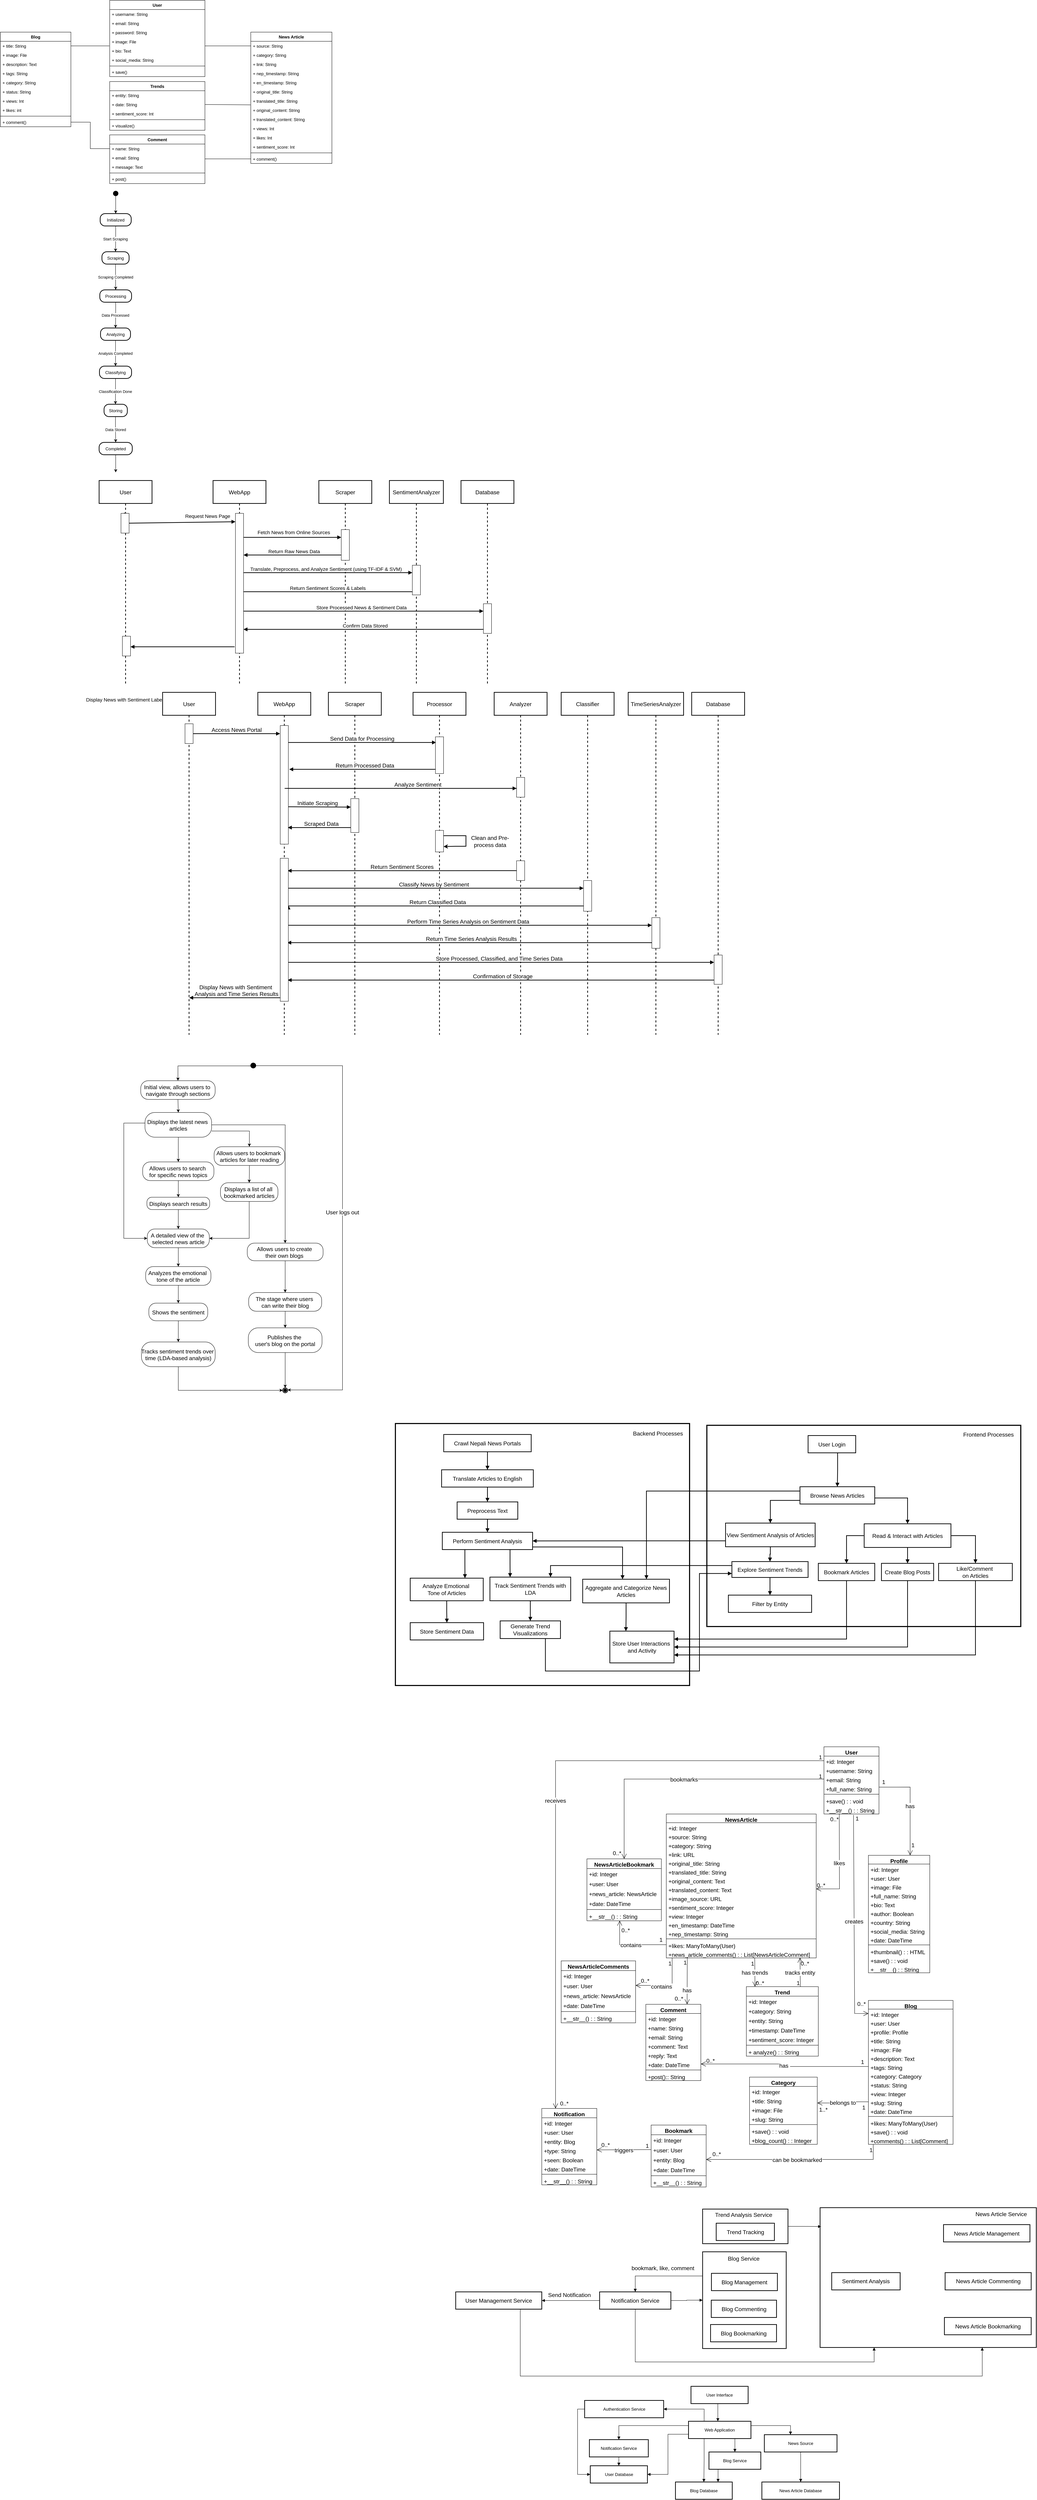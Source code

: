 <mxfile version="24.8.6">
  <diagram name="Page-1" id="skd7dxfthFTDL8-y4kJD">
    <mxGraphModel dx="3710" dy="1720" grid="0" gridSize="10" guides="1" tooltips="1" connect="1" arrows="1" fold="1" page="1" pageScale="1" pageWidth="827" pageHeight="1169" math="0" shadow="0">
      <root>
        <mxCell id="0" />
        <mxCell id="1" parent="0" />
        <mxCell id="MrmxvIbm1aSAWpguezXb-1" value="User" style="swimlane;fontStyle=1;align=center;verticalAlign=top;childLayout=stackLayout;horizontal=1;startSize=26;horizontalStack=0;resizeParent=1;resizeParentMax=0;resizeLast=0;collapsible=1;marginBottom=0;whiteSpace=wrap;html=1;" parent="1" vertex="1">
          <mxGeometry x="50" y="70" width="270" height="216" as="geometry" />
        </mxCell>
        <mxCell id="MrmxvIbm1aSAWpguezXb-2" value="+ username: String" style="text;strokeColor=none;fillColor=none;align=left;verticalAlign=top;spacingLeft=4;spacingRight=4;overflow=hidden;rotatable=0;points=[[0,0.5],[1,0.5]];portConstraint=eastwest;whiteSpace=wrap;html=1;" parent="MrmxvIbm1aSAWpguezXb-1" vertex="1">
          <mxGeometry y="26" width="270" height="26" as="geometry" />
        </mxCell>
        <mxCell id="MrmxvIbm1aSAWpguezXb-13" value="+ email: String" style="text;strokeColor=none;fillColor=none;align=left;verticalAlign=top;spacingLeft=4;spacingRight=4;overflow=hidden;rotatable=0;points=[[0,0.5],[1,0.5]];portConstraint=eastwest;whiteSpace=wrap;html=1;" parent="MrmxvIbm1aSAWpguezXb-1" vertex="1">
          <mxGeometry y="52" width="270" height="26" as="geometry" />
        </mxCell>
        <mxCell id="MrmxvIbm1aSAWpguezXb-12" value="+ password: String" style="text;strokeColor=none;fillColor=none;align=left;verticalAlign=top;spacingLeft=4;spacingRight=4;overflow=hidden;rotatable=0;points=[[0,0.5],[1,0.5]];portConstraint=eastwest;whiteSpace=wrap;html=1;" parent="MrmxvIbm1aSAWpguezXb-1" vertex="1">
          <mxGeometry y="78" width="270" height="26" as="geometry" />
        </mxCell>
        <mxCell id="MrmxvIbm1aSAWpguezXb-11" value="+ image: File&lt;span style=&quot;white-space: pre;&quot;&gt;&#x9;&lt;/span&gt;" style="text;strokeColor=none;fillColor=none;align=left;verticalAlign=top;spacingLeft=4;spacingRight=4;overflow=hidden;rotatable=0;points=[[0,0.5],[1,0.5]];portConstraint=eastwest;whiteSpace=wrap;html=1;" parent="MrmxvIbm1aSAWpguezXb-1" vertex="1">
          <mxGeometry y="104" width="270" height="26" as="geometry" />
        </mxCell>
        <mxCell id="MrmxvIbm1aSAWpguezXb-10" value="+ bio: Text" style="text;strokeColor=none;fillColor=none;align=left;verticalAlign=top;spacingLeft=4;spacingRight=4;overflow=hidden;rotatable=0;points=[[0,0.5],[1,0.5]];portConstraint=eastwest;whiteSpace=wrap;html=1;" parent="MrmxvIbm1aSAWpguezXb-1" vertex="1">
          <mxGeometry y="130" width="270" height="26" as="geometry" />
        </mxCell>
        <mxCell id="MrmxvIbm1aSAWpguezXb-9" value="+ social_media: String" style="text;strokeColor=none;fillColor=none;align=left;verticalAlign=top;spacingLeft=4;spacingRight=4;overflow=hidden;rotatable=0;points=[[0,0.5],[1,0.5]];portConstraint=eastwest;whiteSpace=wrap;html=1;" parent="MrmxvIbm1aSAWpguezXb-1" vertex="1">
          <mxGeometry y="156" width="270" height="26" as="geometry" />
        </mxCell>
        <mxCell id="MrmxvIbm1aSAWpguezXb-3" value="" style="line;strokeWidth=1;fillColor=none;align=left;verticalAlign=middle;spacingTop=-1;spacingLeft=3;spacingRight=3;rotatable=0;labelPosition=right;points=[];portConstraint=eastwest;strokeColor=inherit;" parent="MrmxvIbm1aSAWpguezXb-1" vertex="1">
          <mxGeometry y="182" width="270" height="8" as="geometry" />
        </mxCell>
        <mxCell id="MrmxvIbm1aSAWpguezXb-4" value="+ save()" style="text;strokeColor=none;fillColor=none;align=left;verticalAlign=top;spacingLeft=4;spacingRight=4;overflow=hidden;rotatable=0;points=[[0,0.5],[1,0.5]];portConstraint=eastwest;whiteSpace=wrap;html=1;" parent="MrmxvIbm1aSAWpguezXb-1" vertex="1">
          <mxGeometry y="190" width="270" height="26" as="geometry" />
        </mxCell>
        <mxCell id="MrmxvIbm1aSAWpguezXb-27" value="Blog" style="swimlane;fontStyle=1;align=center;verticalAlign=top;childLayout=stackLayout;horizontal=1;startSize=26;horizontalStack=0;resizeParent=1;resizeParentMax=0;resizeLast=0;collapsible=1;marginBottom=0;whiteSpace=wrap;html=1;points=[[0,0,0,0,0],[0,0.25,0,0,0],[0,0.5,0,0,0],[0,0.75,0,0,0],[0,1,0,0,0],[0.25,0,0,0,0],[0.25,1,0,0,0],[0.5,0,0,0,0],[0.5,1,0,0,0],[0.75,0,0,0,0],[0.75,1,0,0,0],[0.86,1,0,0,0],[1,0,0,0,0],[1,0.25,0,0,0],[1,0.5,0,0,0],[1,0.75,0,0,0],[1,1,0,0,0]];" parent="1" vertex="1">
          <mxGeometry x="-260" y="160" width="200" height="268" as="geometry" />
        </mxCell>
        <mxCell id="MrmxvIbm1aSAWpguezXb-28" value="+ title: String" style="text;strokeColor=none;fillColor=none;align=left;verticalAlign=top;spacingLeft=4;spacingRight=4;overflow=hidden;rotatable=0;points=[[0,0.5],[1,0.5]];portConstraint=eastwest;whiteSpace=wrap;html=1;" parent="MrmxvIbm1aSAWpguezXb-27" vertex="1">
          <mxGeometry y="26" width="200" height="26" as="geometry" />
        </mxCell>
        <mxCell id="MrmxvIbm1aSAWpguezXb-29" value="+ image: File" style="text;strokeColor=none;fillColor=none;align=left;verticalAlign=top;spacingLeft=4;spacingRight=4;overflow=hidden;rotatable=0;points=[[0,0.5],[1,0.5]];portConstraint=eastwest;whiteSpace=wrap;html=1;" parent="MrmxvIbm1aSAWpguezXb-27" vertex="1">
          <mxGeometry y="52" width="200" height="26" as="geometry" />
        </mxCell>
        <mxCell id="MrmxvIbm1aSAWpguezXb-30" value="+ description: Text" style="text;strokeColor=none;fillColor=none;align=left;verticalAlign=top;spacingLeft=4;spacingRight=4;overflow=hidden;rotatable=0;points=[[0,0.5],[1,0.5]];portConstraint=eastwest;whiteSpace=wrap;html=1;" parent="MrmxvIbm1aSAWpguezXb-27" vertex="1">
          <mxGeometry y="78" width="200" height="26" as="geometry" />
        </mxCell>
        <mxCell id="MrmxvIbm1aSAWpguezXb-31" value="+ tags: String" style="text;strokeColor=none;fillColor=none;align=left;verticalAlign=top;spacingLeft=4;spacingRight=4;overflow=hidden;rotatable=0;points=[[0,0.5],[1,0.5]];portConstraint=eastwest;whiteSpace=wrap;html=1;" parent="MrmxvIbm1aSAWpguezXb-27" vertex="1">
          <mxGeometry y="104" width="200" height="26" as="geometry" />
        </mxCell>
        <mxCell id="MrmxvIbm1aSAWpguezXb-32" value="+ category: String" style="text;strokeColor=none;fillColor=none;align=left;verticalAlign=top;spacingLeft=4;spacingRight=4;overflow=hidden;rotatable=0;points=[[0,0.5],[1,0.5]];portConstraint=eastwest;whiteSpace=wrap;html=1;" parent="MrmxvIbm1aSAWpguezXb-27" vertex="1">
          <mxGeometry y="130" width="200" height="26" as="geometry" />
        </mxCell>
        <mxCell id="MrmxvIbm1aSAWpguezXb-33" value="+ status: String" style="text;strokeColor=none;fillColor=none;align=left;verticalAlign=top;spacingLeft=4;spacingRight=4;overflow=hidden;rotatable=0;points=[[0,0.5],[1,0.5]];portConstraint=eastwest;whiteSpace=wrap;html=1;" parent="MrmxvIbm1aSAWpguezXb-27" vertex="1">
          <mxGeometry y="156" width="200" height="26" as="geometry" />
        </mxCell>
        <mxCell id="MrmxvIbm1aSAWpguezXb-34" value="+ views: Int" style="text;strokeColor=none;fillColor=none;align=left;verticalAlign=top;spacingLeft=4;spacingRight=4;overflow=hidden;rotatable=0;points=[[0,0.5],[1,0.5]];portConstraint=eastwest;whiteSpace=wrap;html=1;" parent="MrmxvIbm1aSAWpguezXb-27" vertex="1">
          <mxGeometry y="182" width="200" height="26" as="geometry" />
        </mxCell>
        <mxCell id="MrmxvIbm1aSAWpguezXb-35" value="+ likes: int" style="text;strokeColor=none;fillColor=none;align=left;verticalAlign=top;spacingLeft=4;spacingRight=4;overflow=hidden;rotatable=0;points=[[0,0.5],[1,0.5]];portConstraint=eastwest;whiteSpace=wrap;html=1;" parent="MrmxvIbm1aSAWpguezXb-27" vertex="1">
          <mxGeometry y="208" width="200" height="26" as="geometry" />
        </mxCell>
        <mxCell id="MrmxvIbm1aSAWpguezXb-38" value="" style="line;strokeWidth=1;fillColor=none;align=left;verticalAlign=middle;spacingTop=-1;spacingLeft=3;spacingRight=3;rotatable=0;labelPosition=right;points=[];portConstraint=eastwest;strokeColor=inherit;" parent="MrmxvIbm1aSAWpguezXb-27" vertex="1">
          <mxGeometry y="234" width="200" height="8" as="geometry" />
        </mxCell>
        <mxCell id="MrmxvIbm1aSAWpguezXb-39" value="+ comment()" style="text;strokeColor=none;fillColor=none;align=left;verticalAlign=top;spacingLeft=4;spacingRight=4;overflow=hidden;rotatable=0;points=[[0,0.5],[1,0.5]];portConstraint=eastwest;whiteSpace=wrap;html=1;" parent="MrmxvIbm1aSAWpguezXb-27" vertex="1">
          <mxGeometry y="242" width="200" height="26" as="geometry" />
        </mxCell>
        <mxCell id="MrmxvIbm1aSAWpguezXb-40" value="News Article" style="swimlane;fontStyle=1;align=center;verticalAlign=top;childLayout=stackLayout;horizontal=1;startSize=26;horizontalStack=0;resizeParent=1;resizeParentMax=0;resizeLast=0;collapsible=1;marginBottom=0;whiteSpace=wrap;html=1;" parent="1" vertex="1">
          <mxGeometry x="450" y="160" width="230" height="372" as="geometry" />
        </mxCell>
        <mxCell id="MrmxvIbm1aSAWpguezXb-41" value="+ source: String" style="text;strokeColor=none;fillColor=none;align=left;verticalAlign=top;spacingLeft=4;spacingRight=4;overflow=hidden;rotatable=0;points=[[0,0.5],[1,0.5]];portConstraint=eastwest;whiteSpace=wrap;html=1;" parent="MrmxvIbm1aSAWpguezXb-40" vertex="1">
          <mxGeometry y="26" width="230" height="26" as="geometry" />
        </mxCell>
        <mxCell id="MrmxvIbm1aSAWpguezXb-42" value="+ category: String" style="text;strokeColor=none;fillColor=none;align=left;verticalAlign=top;spacingLeft=4;spacingRight=4;overflow=hidden;rotatable=0;points=[[0,0.5],[1,0.5]];portConstraint=eastwest;whiteSpace=wrap;html=1;" parent="MrmxvIbm1aSAWpguezXb-40" vertex="1">
          <mxGeometry y="52" width="230" height="26" as="geometry" />
        </mxCell>
        <mxCell id="MrmxvIbm1aSAWpguezXb-43" value="+ link: String" style="text;strokeColor=none;fillColor=none;align=left;verticalAlign=top;spacingLeft=4;spacingRight=4;overflow=hidden;rotatable=0;points=[[0,0.5],[1,0.5]];portConstraint=eastwest;whiteSpace=wrap;html=1;" parent="MrmxvIbm1aSAWpguezXb-40" vertex="1">
          <mxGeometry y="78" width="230" height="26" as="geometry" />
        </mxCell>
        <mxCell id="MrmxvIbm1aSAWpguezXb-44" value="+ nep_timestamp: String" style="text;strokeColor=none;fillColor=none;align=left;verticalAlign=top;spacingLeft=4;spacingRight=4;overflow=hidden;rotatable=0;points=[[0,0.5],[1,0.5]];portConstraint=eastwest;whiteSpace=wrap;html=1;" parent="MrmxvIbm1aSAWpguezXb-40" vertex="1">
          <mxGeometry y="104" width="230" height="26" as="geometry" />
        </mxCell>
        <mxCell id="MrmxvIbm1aSAWpguezXb-45" value="+ en_timestamp: String" style="text;strokeColor=none;fillColor=none;align=left;verticalAlign=top;spacingLeft=4;spacingRight=4;overflow=hidden;rotatable=0;points=[[0,0.5],[1,0.5]];portConstraint=eastwest;whiteSpace=wrap;html=1;" parent="MrmxvIbm1aSAWpguezXb-40" vertex="1">
          <mxGeometry y="130" width="230" height="26" as="geometry" />
        </mxCell>
        <mxCell id="MrmxvIbm1aSAWpguezXb-46" value="+ original_title: String" style="text;strokeColor=none;fillColor=none;align=left;verticalAlign=top;spacingLeft=4;spacingRight=4;overflow=hidden;rotatable=0;points=[[0,0.5],[1,0.5]];portConstraint=eastwest;whiteSpace=wrap;html=1;" parent="MrmxvIbm1aSAWpguezXb-40" vertex="1">
          <mxGeometry y="156" width="230" height="26" as="geometry" />
        </mxCell>
        <mxCell id="MrmxvIbm1aSAWpguezXb-47" value="+ translated_title: String" style="text;strokeColor=none;fillColor=none;align=left;verticalAlign=top;spacingLeft=4;spacingRight=4;overflow=hidden;rotatable=0;points=[[0,0.5],[1,0.5]];portConstraint=eastwest;whiteSpace=wrap;html=1;" parent="MrmxvIbm1aSAWpguezXb-40" vertex="1">
          <mxGeometry y="182" width="230" height="26" as="geometry" />
        </mxCell>
        <mxCell id="MrmxvIbm1aSAWpguezXb-48" value="+ original_content: String" style="text;strokeColor=none;fillColor=none;align=left;verticalAlign=top;spacingLeft=4;spacingRight=4;overflow=hidden;rotatable=0;points=[[0,0.5],[1,0.5]];portConstraint=eastwest;whiteSpace=wrap;html=1;" parent="MrmxvIbm1aSAWpguezXb-40" vertex="1">
          <mxGeometry y="208" width="230" height="26" as="geometry" />
        </mxCell>
        <mxCell id="MrmxvIbm1aSAWpguezXb-49" value="+ translated_content: String" style="text;strokeColor=none;fillColor=none;align=left;verticalAlign=top;spacingLeft=4;spacingRight=4;overflow=hidden;rotatable=0;points=[[0,0.5],[1,0.5]];portConstraint=eastwest;whiteSpace=wrap;html=1;" parent="MrmxvIbm1aSAWpguezXb-40" vertex="1">
          <mxGeometry y="234" width="230" height="26" as="geometry" />
        </mxCell>
        <mxCell id="MrmxvIbm1aSAWpguezXb-50" value="+ views: Int" style="text;strokeColor=none;fillColor=none;align=left;verticalAlign=top;spacingLeft=4;spacingRight=4;overflow=hidden;rotatable=0;points=[[0,0.5],[1,0.5]];portConstraint=eastwest;whiteSpace=wrap;html=1;" parent="MrmxvIbm1aSAWpguezXb-40" vertex="1">
          <mxGeometry y="260" width="230" height="26" as="geometry" />
        </mxCell>
        <mxCell id="MrmxvIbm1aSAWpguezXb-68" value="+ likes: Int" style="text;strokeColor=none;fillColor=none;align=left;verticalAlign=top;spacingLeft=4;spacingRight=4;overflow=hidden;rotatable=0;points=[[0,0.5],[1,0.5]];portConstraint=eastwest;whiteSpace=wrap;html=1;" parent="MrmxvIbm1aSAWpguezXb-40" vertex="1">
          <mxGeometry y="286" width="230" height="26" as="geometry" />
        </mxCell>
        <mxCell id="MrmxvIbm1aSAWpguezXb-67" value="+ sentiment_score: Int" style="text;strokeColor=none;fillColor=none;align=left;verticalAlign=top;spacingLeft=4;spacingRight=4;overflow=hidden;rotatable=0;points=[[0,0.5],[1,0.5]];portConstraint=eastwest;whiteSpace=wrap;html=1;" parent="MrmxvIbm1aSAWpguezXb-40" vertex="1">
          <mxGeometry y="312" width="230" height="26" as="geometry" />
        </mxCell>
        <mxCell id="MrmxvIbm1aSAWpguezXb-51" value="" style="line;strokeWidth=1;fillColor=none;align=left;verticalAlign=middle;spacingTop=-1;spacingLeft=3;spacingRight=3;rotatable=0;labelPosition=right;points=[];portConstraint=eastwest;strokeColor=inherit;" parent="MrmxvIbm1aSAWpguezXb-40" vertex="1">
          <mxGeometry y="338" width="230" height="8" as="geometry" />
        </mxCell>
        <mxCell id="MrmxvIbm1aSAWpguezXb-52" value="+ comment()" style="text;strokeColor=none;fillColor=none;align=left;verticalAlign=top;spacingLeft=4;spacingRight=4;overflow=hidden;rotatable=0;points=[[0,0.5],[1,0.5]];portConstraint=eastwest;whiteSpace=wrap;html=1;" parent="MrmxvIbm1aSAWpguezXb-40" vertex="1">
          <mxGeometry y="346" width="230" height="26" as="geometry" />
        </mxCell>
        <mxCell id="MrmxvIbm1aSAWpguezXb-53" value="Trends" style="swimlane;fontStyle=1;align=center;verticalAlign=top;childLayout=stackLayout;horizontal=1;startSize=26;horizontalStack=0;resizeParent=1;resizeParentMax=0;resizeLast=0;collapsible=1;marginBottom=0;whiteSpace=wrap;html=1;" parent="1" vertex="1">
          <mxGeometry x="50" y="300" width="270" height="138" as="geometry" />
        </mxCell>
        <mxCell id="MrmxvIbm1aSAWpguezXb-54" value="+ entity: String" style="text;strokeColor=none;fillColor=none;align=left;verticalAlign=top;spacingLeft=4;spacingRight=4;overflow=hidden;rotatable=0;points=[[0,0.5],[1,0.5]];portConstraint=eastwest;whiteSpace=wrap;html=1;" parent="MrmxvIbm1aSAWpguezXb-53" vertex="1">
          <mxGeometry y="26" width="270" height="26" as="geometry" />
        </mxCell>
        <mxCell id="MrmxvIbm1aSAWpguezXb-55" value="+ date: String" style="text;strokeColor=none;fillColor=none;align=left;verticalAlign=top;spacingLeft=4;spacingRight=4;overflow=hidden;rotatable=0;points=[[0,0.5],[1,0.5]];portConstraint=eastwest;whiteSpace=wrap;html=1;" parent="MrmxvIbm1aSAWpguezXb-53" vertex="1">
          <mxGeometry y="52" width="270" height="26" as="geometry" />
        </mxCell>
        <mxCell id="MrmxvIbm1aSAWpguezXb-56" value="+ sentiment_score: Int" style="text;strokeColor=none;fillColor=none;align=left;verticalAlign=top;spacingLeft=4;spacingRight=4;overflow=hidden;rotatable=0;points=[[0,0.5],[1,0.5]];portConstraint=eastwest;whiteSpace=wrap;html=1;" parent="MrmxvIbm1aSAWpguezXb-53" vertex="1">
          <mxGeometry y="78" width="270" height="26" as="geometry" />
        </mxCell>
        <mxCell id="MrmxvIbm1aSAWpguezXb-64" value="" style="line;strokeWidth=1;fillColor=none;align=left;verticalAlign=middle;spacingTop=-1;spacingLeft=3;spacingRight=3;rotatable=0;labelPosition=right;points=[];portConstraint=eastwest;strokeColor=inherit;" parent="MrmxvIbm1aSAWpguezXb-53" vertex="1">
          <mxGeometry y="104" width="270" height="8" as="geometry" />
        </mxCell>
        <mxCell id="MrmxvIbm1aSAWpguezXb-65" value="+ visualize()" style="text;strokeColor=none;fillColor=none;align=left;verticalAlign=top;spacingLeft=4;spacingRight=4;overflow=hidden;rotatable=0;points=[[0,0.5],[1,0.5]];portConstraint=eastwest;whiteSpace=wrap;html=1;" parent="MrmxvIbm1aSAWpguezXb-53" vertex="1">
          <mxGeometry y="112" width="270" height="26" as="geometry" />
        </mxCell>
        <mxCell id="MrmxvIbm1aSAWpguezXb-74" value="Comment" style="swimlane;fontStyle=1;align=center;verticalAlign=top;childLayout=stackLayout;horizontal=1;startSize=26;horizontalStack=0;resizeParent=1;resizeParentMax=0;resizeLast=0;collapsible=1;marginBottom=0;whiteSpace=wrap;html=1;" parent="1" vertex="1">
          <mxGeometry x="50" y="451" width="270" height="138" as="geometry" />
        </mxCell>
        <mxCell id="MrmxvIbm1aSAWpguezXb-75" value="+ name: String" style="text;strokeColor=none;fillColor=none;align=left;verticalAlign=top;spacingLeft=4;spacingRight=4;overflow=hidden;rotatable=0;points=[[0,0.5],[1,0.5]];portConstraint=eastwest;whiteSpace=wrap;html=1;" parent="MrmxvIbm1aSAWpguezXb-74" vertex="1">
          <mxGeometry y="26" width="270" height="26" as="geometry" />
        </mxCell>
        <mxCell id="MrmxvIbm1aSAWpguezXb-76" value="+ email: String" style="text;strokeColor=none;fillColor=none;align=left;verticalAlign=top;spacingLeft=4;spacingRight=4;overflow=hidden;rotatable=0;points=[[0,0.5],[1,0.5]];portConstraint=eastwest;whiteSpace=wrap;html=1;" parent="MrmxvIbm1aSAWpguezXb-74" vertex="1">
          <mxGeometry y="52" width="270" height="26" as="geometry" />
        </mxCell>
        <mxCell id="MrmxvIbm1aSAWpguezXb-77" value="+ message: Text" style="text;strokeColor=none;fillColor=none;align=left;verticalAlign=top;spacingLeft=4;spacingRight=4;overflow=hidden;rotatable=0;points=[[0,0.5],[1,0.5]];portConstraint=eastwest;whiteSpace=wrap;html=1;" parent="MrmxvIbm1aSAWpguezXb-74" vertex="1">
          <mxGeometry y="78" width="270" height="26" as="geometry" />
        </mxCell>
        <mxCell id="MrmxvIbm1aSAWpguezXb-83" value="" style="line;strokeWidth=1;fillColor=none;align=left;verticalAlign=middle;spacingTop=-1;spacingLeft=3;spacingRight=3;rotatable=0;labelPosition=right;points=[];portConstraint=eastwest;strokeColor=inherit;" parent="MrmxvIbm1aSAWpguezXb-74" vertex="1">
          <mxGeometry y="104" width="270" height="8" as="geometry" />
        </mxCell>
        <mxCell id="MrmxvIbm1aSAWpguezXb-84" value="+ post()" style="text;strokeColor=none;fillColor=none;align=left;verticalAlign=top;spacingLeft=4;spacingRight=4;overflow=hidden;rotatable=0;points=[[0,0.5],[1,0.5]];portConstraint=eastwest;whiteSpace=wrap;html=1;" parent="MrmxvIbm1aSAWpguezXb-74" vertex="1">
          <mxGeometry y="112" width="270" height="26" as="geometry" />
        </mxCell>
        <mxCell id="MrmxvIbm1aSAWpguezXb-87" style="edgeStyle=none;shape=connector;rounded=0;orthogonalLoop=1;jettySize=auto;html=1;exitX=0;exitY=0.5;exitDx=0;exitDy=0;entryX=1;entryY=-0.038;entryDx=0;entryDy=0;entryPerimeter=0;strokeColor=default;align=center;verticalAlign=middle;fontFamily=Helvetica;fontSize=11;fontColor=default;labelBackgroundColor=default;endArrow=none;" parent="1" source="MrmxvIbm1aSAWpguezXb-41" target="MrmxvIbm1aSAWpguezXb-10" edge="1">
          <mxGeometry relative="1" as="geometry" />
        </mxCell>
        <mxCell id="MrmxvIbm1aSAWpguezXb-88" style="edgeStyle=none;shape=connector;rounded=0;orthogonalLoop=1;jettySize=auto;html=1;exitX=1;exitY=0.5;exitDx=0;exitDy=0;entryX=-0.004;entryY=-0.038;entryDx=0;entryDy=0;entryPerimeter=0;strokeColor=default;align=center;verticalAlign=middle;fontFamily=Helvetica;fontSize=11;fontColor=default;labelBackgroundColor=default;endArrow=none;" parent="1" source="MrmxvIbm1aSAWpguezXb-28" target="MrmxvIbm1aSAWpguezXb-10" edge="1">
          <mxGeometry relative="1" as="geometry" />
        </mxCell>
        <mxCell id="MrmxvIbm1aSAWpguezXb-94" style="shape=connector;rounded=0;orthogonalLoop=1;jettySize=auto;html=1;exitX=0;exitY=0.5;exitDx=0;exitDy=0;strokeColor=default;align=center;verticalAlign=middle;fontFamily=Helvetica;fontSize=11;fontColor=default;labelBackgroundColor=default;endArrow=none;" parent="1" source="MrmxvIbm1aSAWpguezXb-52" edge="1">
          <mxGeometry relative="1" as="geometry">
            <mxPoint x="320" y="519" as="targetPoint" />
          </mxGeometry>
        </mxCell>
        <mxCell id="MrmxvIbm1aSAWpguezXb-95" style="edgeStyle=orthogonalEdgeStyle;shape=connector;rounded=0;orthogonalLoop=1;jettySize=auto;html=1;exitX=1;exitY=0.5;exitDx=0;exitDy=0;entryX=0;entryY=0.5;entryDx=0;entryDy=0;strokeColor=default;align=center;verticalAlign=middle;fontFamily=Helvetica;fontSize=11;fontColor=default;labelBackgroundColor=default;endArrow=none;" parent="1" source="MrmxvIbm1aSAWpguezXb-39" target="MrmxvIbm1aSAWpguezXb-75" edge="1">
          <mxGeometry relative="1" as="geometry" />
        </mxCell>
        <mxCell id="MrmxvIbm1aSAWpguezXb-97" style="edgeStyle=none;shape=connector;rounded=0;orthogonalLoop=1;jettySize=auto;html=1;exitX=1;exitY=0.5;exitDx=0;exitDy=0;entryX=-0.004;entryY=0.923;entryDx=0;entryDy=0;entryPerimeter=0;strokeColor=default;align=center;verticalAlign=middle;fontFamily=Helvetica;fontSize=11;fontColor=default;labelBackgroundColor=default;endArrow=none;" parent="1" source="MrmxvIbm1aSAWpguezXb-55" target="MrmxvIbm1aSAWpguezXb-47" edge="1">
          <mxGeometry relative="1" as="geometry" />
        </mxCell>
        <mxCell id="MrmxvIbm1aSAWpguezXb-111" value="" style="ellipse;fillColor=strokeColor;" parent="1" vertex="1">
          <mxGeometry x="60" y="610" width="14" height="14" as="geometry" />
        </mxCell>
        <mxCell id="MrmxvIbm1aSAWpguezXb-112" value="Initialized" style="rounded=1;arcSize=40;strokeWidth=2" parent="1" vertex="1">
          <mxGeometry x="23" y="674" width="88" height="35" as="geometry" />
        </mxCell>
        <mxCell id="MrmxvIbm1aSAWpguezXb-113" value="Scraping" style="rounded=1;arcSize=40;strokeWidth=2" parent="1" vertex="1">
          <mxGeometry x="28" y="782" width="77" height="35" as="geometry" />
        </mxCell>
        <mxCell id="MrmxvIbm1aSAWpguezXb-114" value="Processing" style="rounded=1;arcSize=40;strokeWidth=2" parent="1" vertex="1">
          <mxGeometry x="22" y="890" width="90" height="35" as="geometry" />
        </mxCell>
        <mxCell id="MrmxvIbm1aSAWpguezXb-115" value="Analyzing" style="rounded=1;arcSize=40;strokeWidth=2" parent="1" vertex="1">
          <mxGeometry x="24" y="998" width="85" height="35" as="geometry" />
        </mxCell>
        <mxCell id="MrmxvIbm1aSAWpguezXb-116" value="Classifying" style="rounded=1;arcSize=40;strokeWidth=2" parent="1" vertex="1">
          <mxGeometry x="21" y="1106" width="91" height="35" as="geometry" />
        </mxCell>
        <mxCell id="MrmxvIbm1aSAWpguezXb-117" value="Storing" style="rounded=1;arcSize=40;strokeWidth=2" parent="1" vertex="1">
          <mxGeometry x="34" y="1214" width="66" height="35" as="geometry" />
        </mxCell>
        <mxCell id="MrmxvIbm1aSAWpguezXb-118" value="Completed" style="rounded=1;arcSize=40;strokeWidth=2" parent="1" vertex="1">
          <mxGeometry x="20" y="1322" width="94" height="35" as="geometry" />
        </mxCell>
        <mxCell id="MrmxvIbm1aSAWpguezXb-120" value="" style="curved=1;startArrow=none;;exitX=0.47;exitY=1;entryX=0.5;entryY=0;rounded=0;edgeStyle=orthogonalEdgeStyle;" parent="1" source="MrmxvIbm1aSAWpguezXb-111" target="MrmxvIbm1aSAWpguezXb-112" edge="1">
          <mxGeometry relative="1" as="geometry">
            <Array as="points" />
          </mxGeometry>
        </mxCell>
        <mxCell id="MrmxvIbm1aSAWpguezXb-121" value="Start Scraping" style="curved=1;startArrow=none;;exitX=0.5;exitY=1;entryX=0.5;entryY=0;rounded=0;edgeStyle=orthogonalEdgeStyle;" parent="1" source="MrmxvIbm1aSAWpguezXb-112" target="MrmxvIbm1aSAWpguezXb-113" edge="1">
          <mxGeometry relative="1" as="geometry">
            <Array as="points" />
          </mxGeometry>
        </mxCell>
        <mxCell id="MrmxvIbm1aSAWpguezXb-122" value="Scraping Completed" style="curved=1;startArrow=none;;exitX=0.5;exitY=1;entryX=0.5;entryY=0;rounded=0;edgeStyle=orthogonalEdgeStyle;" parent="1" source="MrmxvIbm1aSAWpguezXb-113" target="MrmxvIbm1aSAWpguezXb-114" edge="1">
          <mxGeometry relative="1" as="geometry">
            <Array as="points" />
          </mxGeometry>
        </mxCell>
        <mxCell id="MrmxvIbm1aSAWpguezXb-123" value="Data Processed" style="curved=1;startArrow=none;;exitX=0.5;exitY=1;entryX=0.5;entryY=0;rounded=0;edgeStyle=orthogonalEdgeStyle;" parent="1" source="MrmxvIbm1aSAWpguezXb-114" target="MrmxvIbm1aSAWpguezXb-115" edge="1">
          <mxGeometry relative="1" as="geometry">
            <Array as="points" />
          </mxGeometry>
        </mxCell>
        <mxCell id="MrmxvIbm1aSAWpguezXb-124" value="Analysis Completed" style="curved=1;startArrow=none;;exitX=0.5;exitY=1;entryX=0.5;entryY=0;rounded=0;edgeStyle=orthogonalEdgeStyle;" parent="1" source="MrmxvIbm1aSAWpguezXb-115" target="MrmxvIbm1aSAWpguezXb-116" edge="1">
          <mxGeometry relative="1" as="geometry">
            <Array as="points" />
          </mxGeometry>
        </mxCell>
        <mxCell id="MrmxvIbm1aSAWpguezXb-125" value="Classification Done" style="curved=1;startArrow=none;;exitX=0.5;exitY=1;entryX=0.49;entryY=0;rounded=0;edgeStyle=orthogonalEdgeStyle;" parent="1" source="MrmxvIbm1aSAWpguezXb-116" target="MrmxvIbm1aSAWpguezXb-117" edge="1">
          <mxGeometry relative="1" as="geometry">
            <Array as="points" />
          </mxGeometry>
        </mxCell>
        <mxCell id="MrmxvIbm1aSAWpguezXb-126" value="Data Stored" style="curved=1;startArrow=none;;exitX=0.49;exitY=1;entryX=0.5;entryY=0;rounded=0;edgeStyle=orthogonalEdgeStyle;" parent="1" source="MrmxvIbm1aSAWpguezXb-117" target="MrmxvIbm1aSAWpguezXb-118" edge="1">
          <mxGeometry relative="1" as="geometry">
            <Array as="points" />
          </mxGeometry>
        </mxCell>
        <mxCell id="MrmxvIbm1aSAWpguezXb-127" value="" style="curved=1;startArrow=none;;exitX=0.5;exitY=1;entryX=0.47;entryY=0;rounded=0;edgeStyle=orthogonalEdgeStyle;" parent="1" source="MrmxvIbm1aSAWpguezXb-118" edge="1">
          <mxGeometry relative="1" as="geometry">
            <Array as="points" />
            <mxPoint x="67.0" y="1407" as="targetPoint" />
          </mxGeometry>
        </mxCell>
        <mxCell id="MrmxvIbm1aSAWpguezXb-170" value="User" style="shape=umlLifeline;perimeter=lifelinePerimeter;whiteSpace=wrap;container=1;dropTarget=0;collapsible=0;recursiveResize=0;outlineConnect=0;portConstraint=eastwest;newEdgeStyle={&quot;edgeStyle&quot;:&quot;elbowEdgeStyle&quot;,&quot;elbow&quot;:&quot;vertical&quot;,&quot;curved&quot;:0,&quot;rounded&quot;:0};size=65;strokeWidth=2;fontSize=16;" parent="1" vertex="1">
          <mxGeometry x="20" y="1430" width="150" height="576" as="geometry" />
        </mxCell>
        <mxCell id="MrmxvIbm1aSAWpguezXb-171" value="WebApp" style="shape=umlLifeline;perimeter=lifelinePerimeter;whiteSpace=wrap;container=1;dropTarget=0;collapsible=0;recursiveResize=0;outlineConnect=0;portConstraint=eastwest;newEdgeStyle={&quot;edgeStyle&quot;:&quot;elbowEdgeStyle&quot;,&quot;elbow&quot;:&quot;vertical&quot;,&quot;curved&quot;:0,&quot;rounded&quot;:0};size=65;strokeWidth=2;fontSize=16;" parent="1" vertex="1">
          <mxGeometry x="343" y="1430" width="150" height="576" as="geometry" />
        </mxCell>
        <mxCell id="MrmxvIbm1aSAWpguezXb-172" value="Scraper" style="shape=umlLifeline;perimeter=lifelinePerimeter;whiteSpace=wrap;container=1;dropTarget=0;collapsible=0;recursiveResize=0;outlineConnect=0;portConstraint=eastwest;newEdgeStyle={&quot;edgeStyle&quot;:&quot;elbowEdgeStyle&quot;,&quot;elbow&quot;:&quot;vertical&quot;,&quot;curved&quot;:0,&quot;rounded&quot;:0};size=65;strokeWidth=2;fontSize=16;" parent="1" vertex="1">
          <mxGeometry x="643" y="1430" width="150" height="576" as="geometry" />
        </mxCell>
        <mxCell id="MrmxvIbm1aSAWpguezXb-173" value="SentimentAnalyzer" style="shape=umlLifeline;perimeter=lifelinePerimeter;whiteSpace=wrap;container=1;dropTarget=0;collapsible=0;recursiveResize=0;outlineConnect=0;portConstraint=eastwest;newEdgeStyle={&quot;edgeStyle&quot;:&quot;elbowEdgeStyle&quot;,&quot;elbow&quot;:&quot;vertical&quot;,&quot;curved&quot;:0,&quot;rounded&quot;:0};size=65;strokeWidth=2;fontSize=16;" parent="1" vertex="1">
          <mxGeometry x="843" y="1430" width="153" height="576" as="geometry" />
        </mxCell>
        <mxCell id="MrmxvIbm1aSAWpguezXb-174" value="Database" style="shape=umlLifeline;perimeter=lifelinePerimeter;whiteSpace=wrap;container=1;dropTarget=0;collapsible=0;recursiveResize=0;outlineConnect=0;portConstraint=eastwest;newEdgeStyle={&quot;edgeStyle&quot;:&quot;elbowEdgeStyle&quot;,&quot;elbow&quot;:&quot;vertical&quot;,&quot;curved&quot;:0,&quot;rounded&quot;:0};size=65;strokeWidth=2;fontSize=16;" parent="1" vertex="1">
          <mxGeometry x="1046" y="1430" width="150" height="576" as="geometry" />
        </mxCell>
        <mxCell id="MrmxvIbm1aSAWpguezXb-175" value="Request News Page" style="verticalAlign=bottom;elbow=vertical;rounded=0;endArrow=block;strokeWidth=2;fontSize=14;entryX=0;entryY=0.06;entryDx=0;entryDy=0;entryPerimeter=0;" parent="1" source="ZUtyfjPbnYePCtfqcmtC-14" target="ZUtyfjPbnYePCtfqcmtC-16" edge="1">
          <mxGeometry x="0.478" y="7" relative="1" as="geometry">
            <mxPoint as="offset" />
            <mxPoint x="286" y="1640" as="sourcePoint" />
            <mxPoint x="302" y="1640" as="targetPoint" />
          </mxGeometry>
        </mxCell>
        <mxCell id="MrmxvIbm1aSAWpguezXb-176" value="Fetch News from Online Sources" style="verticalAlign=bottom;edgeStyle=elbowEdgeStyle;elbow=vertical;curved=0;rounded=0;endArrow=block;strokeWidth=2;fontSize=14;entryX=0;entryY=0.25;entryDx=0;entryDy=0;" parent="1" source="MrmxvIbm1aSAWpguezXb-171" target="ZUtyfjPbnYePCtfqcmtC-7" edge="1">
          <mxGeometry x="0.066" y="4" relative="1" as="geometry">
            <mxPoint as="offset" />
            <mxPoint x="623" y="1591" as="targetPoint" />
          </mxGeometry>
        </mxCell>
        <mxCell id="MrmxvIbm1aSAWpguezXb-177" value="Return Raw News Data" style="verticalAlign=bottom;edgeStyle=elbowEdgeStyle;elbow=vertical;curved=0;rounded=0;endArrow=block;strokeWidth=2;fontSize=14;entryX=1;entryY=0.75;entryDx=0;entryDy=0;" parent="1" source="MrmxvIbm1aSAWpguezXb-172" edge="1">
          <mxGeometry relative="1" as="geometry">
            <Array as="points">
              <mxPoint x="580" y="1641" />
            </Array>
            <mxPoint x="429.5" y="1641.25" as="targetPoint" />
          </mxGeometry>
        </mxCell>
        <mxCell id="MrmxvIbm1aSAWpguezXb-178" value="Translate, Preprocess, and Analyze Sentiment (using TF-IDF &amp; SVM)" style="verticalAlign=bottom;elbow=vertical;rounded=0;endArrow=block;strokeWidth=2;fontSize=14;entryX=0;entryY=0.25;entryDx=0;entryDy=0;" parent="1" source="MrmxvIbm1aSAWpguezXb-171" target="ZUtyfjPbnYePCtfqcmtC-5" edge="1">
          <mxGeometry relative="1" as="geometry" />
        </mxCell>
        <mxCell id="MrmxvIbm1aSAWpguezXb-179" value="Return Sentiment Scores &amp; Labels" style="verticalAlign=bottom;edgeStyle=elbowEdgeStyle;elbow=vertical;curved=0;rounded=0;endArrow=block;strokeWidth=2;fontSize=14;" parent="1" source="MrmxvIbm1aSAWpguezXb-173" target="MrmxvIbm1aSAWpguezXb-171" edge="1">
          <mxGeometry x="-0.001" relative="1" as="geometry">
            <Array as="points">
              <mxPoint x="680" y="1745" />
            </Array>
            <mxPoint as="offset" />
          </mxGeometry>
        </mxCell>
        <mxCell id="MrmxvIbm1aSAWpguezXb-180" value="Store Processed News &amp; Sentiment Data" style="verticalAlign=bottom;elbow=vertical;rounded=0;endArrow=block;strokeWidth=2;fontSize=14;entryX=0;entryY=0.25;entryDx=0;entryDy=0;" parent="1" source="MrmxvIbm1aSAWpguezXb-171" target="ZUtyfjPbnYePCtfqcmtC-15" edge="1">
          <mxGeometry relative="1" as="geometry" />
        </mxCell>
        <mxCell id="MrmxvIbm1aSAWpguezXb-181" value="Confirm Data Stored" style="verticalAlign=bottom;elbow=vertical;rounded=0;endArrow=block;strokeWidth=2;fontSize=14;entryX=0.993;entryY=0.83;entryDx=0;entryDy=0;entryPerimeter=0;" parent="1" source="MrmxvIbm1aSAWpguezXb-174" target="ZUtyfjPbnYePCtfqcmtC-16" edge="1">
          <mxGeometry relative="1" as="geometry" />
        </mxCell>
        <mxCell id="MrmxvIbm1aSAWpguezXb-182" value="Display News with Sentiment Labels" style="verticalAlign=bottom;edgeStyle=elbowEdgeStyle;elbow=vertical;curved=0;rounded=0;endArrow=block;strokeWidth=2;fontSize=14;" parent="1" source="ZUtyfjPbnYePCtfqcmtC-4" target="MrmxvIbm1aSAWpguezXb-170" edge="1">
          <mxGeometry x="0.427" y="162" relative="1" as="geometry">
            <Array as="points" />
            <mxPoint as="offset" />
          </mxGeometry>
        </mxCell>
        <mxCell id="MrmxvIbm1aSAWpguezXb-206" value="User" style="shape=umlLifeline;perimeter=lifelinePerimeter;whiteSpace=wrap;container=1;dropTarget=0;collapsible=0;recursiveResize=0;outlineConnect=0;portConstraint=eastwest;newEdgeStyle={&quot;edgeStyle&quot;:&quot;elbowEdgeStyle&quot;,&quot;elbow&quot;:&quot;vertical&quot;,&quot;curved&quot;:0,&quot;rounded&quot;:0};size=65;fontSize=16;strokeWidth=2;" parent="1" vertex="1">
          <mxGeometry x="200" y="2030" width="150" height="970" as="geometry" />
        </mxCell>
        <mxCell id="MrmxvIbm1aSAWpguezXb-207" value="WebApp" style="shape=umlLifeline;perimeter=lifelinePerimeter;whiteSpace=wrap;container=1;dropTarget=0;collapsible=0;recursiveResize=0;outlineConnect=0;portConstraint=eastwest;newEdgeStyle={&quot;edgeStyle&quot;:&quot;elbowEdgeStyle&quot;,&quot;elbow&quot;:&quot;vertical&quot;,&quot;curved&quot;:0,&quot;rounded&quot;:0};size=65;fontSize=16;strokeWidth=2;" parent="1" vertex="1">
          <mxGeometry x="470" y="2030" width="150" height="970" as="geometry" />
        </mxCell>
        <mxCell id="MrmxvIbm1aSAWpguezXb-208" value="Scraper" style="shape=umlLifeline;perimeter=lifelinePerimeter;whiteSpace=wrap;container=1;dropTarget=0;collapsible=0;recursiveResize=0;outlineConnect=0;portConstraint=eastwest;newEdgeStyle={&quot;edgeStyle&quot;:&quot;elbowEdgeStyle&quot;,&quot;elbow&quot;:&quot;vertical&quot;,&quot;curved&quot;:0,&quot;rounded&quot;:0};size=65;fontSize=16;strokeWidth=2;" parent="1" vertex="1">
          <mxGeometry x="670" y="2030" width="150" height="970" as="geometry" />
        </mxCell>
        <mxCell id="MrmxvIbm1aSAWpguezXb-209" value="Processor" style="shape=umlLifeline;perimeter=lifelinePerimeter;whiteSpace=wrap;container=1;dropTarget=0;collapsible=0;recursiveResize=0;outlineConnect=0;portConstraint=eastwest;newEdgeStyle={&quot;edgeStyle&quot;:&quot;elbowEdgeStyle&quot;,&quot;elbow&quot;:&quot;vertical&quot;,&quot;curved&quot;:0,&quot;rounded&quot;:0};size=65;fontSize=16;strokeWidth=2;" parent="1" vertex="1">
          <mxGeometry x="910" y="2030" width="150" height="970" as="geometry" />
        </mxCell>
        <mxCell id="MrmxvIbm1aSAWpguezXb-210" value="Analyzer" style="shape=umlLifeline;perimeter=lifelinePerimeter;whiteSpace=wrap;container=1;dropTarget=0;collapsible=0;recursiveResize=0;outlineConnect=0;portConstraint=eastwest;newEdgeStyle={&quot;edgeStyle&quot;:&quot;elbowEdgeStyle&quot;,&quot;elbow&quot;:&quot;vertical&quot;,&quot;curved&quot;:0,&quot;rounded&quot;:0};size=65;fontSize=16;strokeWidth=2;" parent="1" vertex="1">
          <mxGeometry x="1140" y="2030" width="150" height="970" as="geometry" />
        </mxCell>
        <mxCell id="MrmxvIbm1aSAWpguezXb-211" value="Classifier" style="shape=umlLifeline;perimeter=lifelinePerimeter;whiteSpace=wrap;container=1;dropTarget=0;collapsible=0;recursiveResize=0;outlineConnect=0;portConstraint=eastwest;newEdgeStyle={&quot;edgeStyle&quot;:&quot;elbowEdgeStyle&quot;,&quot;elbow&quot;:&quot;vertical&quot;,&quot;curved&quot;:0,&quot;rounded&quot;:0};size=65;fontSize=16;strokeWidth=2;" parent="1" vertex="1">
          <mxGeometry x="1330" y="2030" width="150" height="970" as="geometry" />
        </mxCell>
        <mxCell id="MrmxvIbm1aSAWpguezXb-212" value="TimeSeriesAnalyzer" style="shape=umlLifeline;perimeter=lifelinePerimeter;whiteSpace=wrap;container=1;dropTarget=0;collapsible=0;recursiveResize=0;outlineConnect=0;portConstraint=eastwest;newEdgeStyle={&quot;edgeStyle&quot;:&quot;elbowEdgeStyle&quot;,&quot;elbow&quot;:&quot;vertical&quot;,&quot;curved&quot;:0,&quot;rounded&quot;:0};size=65;fontSize=16;strokeWidth=2;" parent="1" vertex="1">
          <mxGeometry x="1520" y="2030" width="157" height="970" as="geometry" />
        </mxCell>
        <mxCell id="MrmxvIbm1aSAWpguezXb-213" value="Database" style="shape=umlLifeline;perimeter=lifelinePerimeter;whiteSpace=wrap;container=1;dropTarget=0;collapsible=0;recursiveResize=0;outlineConnect=0;portConstraint=eastwest;newEdgeStyle={&quot;edgeStyle&quot;:&quot;elbowEdgeStyle&quot;,&quot;elbow&quot;:&quot;vertical&quot;,&quot;curved&quot;:0,&quot;rounded&quot;:0};size=65;fontSize=16;strokeWidth=2;" parent="1" vertex="1">
          <mxGeometry x="1700" y="2030" width="150" height="970" as="geometry" />
        </mxCell>
        <mxCell id="MrmxvIbm1aSAWpguezXb-214" value="Access News Portal" style="verticalAlign=bottom;elbow=vertical;rounded=0;endArrow=block;fontSize=16;strokeWidth=2;" parent="1" source="ZUtyfjPbnYePCtfqcmtC-22" edge="1">
          <mxGeometry relative="1" as="geometry">
            <mxPoint x="533" y="2147" as="targetPoint" />
          </mxGeometry>
        </mxCell>
        <mxCell id="MrmxvIbm1aSAWpguezXb-215" value="Initiate Scraping" style="verticalAlign=bottom;elbow=vertical;rounded=0;endArrow=block;fontSize=16;strokeWidth=2;entryX=0;entryY=0.25;entryDx=0;entryDy=0;" parent="1" target="ZUtyfjPbnYePCtfqcmtC-32" edge="1">
          <mxGeometry relative="1" as="geometry">
            <mxPoint x="546.003" y="2354.0" as="sourcePoint" />
            <mxPoint x="745.67" y="2354.0" as="targetPoint" />
          </mxGeometry>
        </mxCell>
        <mxCell id="MrmxvIbm1aSAWpguezXb-217" value="Send Data for Processing" style="verticalAlign=bottom;elbow=vertical;rounded=0;endArrow=block;fontSize=16;strokeWidth=2;entryX=0.071;entryY=0.154;entryDx=0;entryDy=0;entryPerimeter=0;" parent="1" target="ZUtyfjPbnYePCtfqcmtC-20" edge="1">
          <mxGeometry relative="1" as="geometry">
            <mxPoint x="556.5" y="2172" as="sourcePoint" />
            <mxPoint x="899.17" y="2164" as="targetPoint" />
          </mxGeometry>
        </mxCell>
        <mxCell id="MrmxvIbm1aSAWpguezXb-219" value="Return Processed Data" style="verticalAlign=bottom;edgeStyle=elbowEdgeStyle;elbow=vertical;curved=0;rounded=0;endArrow=block;fontSize=16;strokeWidth=2;" parent="1" edge="1">
          <mxGeometry relative="1" as="geometry">
            <Array as="points">
              <mxPoint x="823.67" y="2248" />
            </Array>
            <mxPoint x="988.67" y="2248" as="sourcePoint" />
            <mxPoint x="559" y="2248" as="targetPoint" />
          </mxGeometry>
        </mxCell>
        <mxCell id="MrmxvIbm1aSAWpguezXb-220" value="Analyze Sentiment" style="verticalAlign=bottom;edgeStyle=elbowEdgeStyle;elbow=vertical;curved=0;rounded=0;endArrow=block;fontSize=16;strokeWidth=2;" parent="1" source="ZUtyfjPbnYePCtfqcmtC-19" edge="1">
          <mxGeometry relative="1" as="geometry">
            <Array as="points">
              <mxPoint x="917.67" y="2302" />
            </Array>
            <mxPoint x="546.003" y="2302" as="sourcePoint" />
            <mxPoint x="1215.67" y="2302" as="targetPoint" />
          </mxGeometry>
        </mxCell>
        <mxCell id="MrmxvIbm1aSAWpguezXb-221" value="Return Sentiment Scores" style="verticalAlign=bottom;elbow=vertical;rounded=0;endArrow=block;fontSize=16;strokeWidth=2;entryX=0.909;entryY=0.087;entryDx=0;entryDy=0;entryPerimeter=0;" parent="1" source="ZUtyfjPbnYePCtfqcmtC-30" target="ZUtyfjPbnYePCtfqcmtC-26" edge="1">
          <mxGeometry relative="1" as="geometry">
            <mxPoint x="560" y="2534" as="targetPoint" />
          </mxGeometry>
        </mxCell>
        <mxCell id="MrmxvIbm1aSAWpguezXb-222" value="Classify News by Sentiment" style="verticalAlign=bottom;elbow=vertical;rounded=0;endArrow=block;fontSize=16;strokeWidth=2;entryX=0;entryY=0.25;entryDx=0;entryDy=0;" parent="1" source="MrmxvIbm1aSAWpguezXb-207" target="ZUtyfjPbnYePCtfqcmtC-29" edge="1">
          <mxGeometry relative="1" as="geometry">
            <mxPoint x="603" y="2583" as="sourcePoint" />
            <mxPoint x="1389" y="2583" as="targetPoint" />
          </mxGeometry>
        </mxCell>
        <mxCell id="MrmxvIbm1aSAWpguezXb-223" value="Return Classified Data" style="verticalAlign=bottom;edgeStyle=elbowEdgeStyle;elbow=vertical;curved=0;rounded=0;endArrow=block;fontSize=16;strokeWidth=2;entryX=1.016;entryY=0.33;entryDx=0;entryDy=0;entryPerimeter=0;" parent="1" source="MrmxvIbm1aSAWpguezXb-211" target="ZUtyfjPbnYePCtfqcmtC-26" edge="1">
          <mxGeometry relative="1" as="geometry">
            <Array as="points">
              <mxPoint x="1019" y="2635" />
            </Array>
          </mxGeometry>
        </mxCell>
        <mxCell id="MrmxvIbm1aSAWpguezXb-224" value="Perform Time Series Analysis on Sentiment Data" style="verticalAlign=bottom;elbow=vertical;rounded=0;endArrow=block;fontSize=16;strokeWidth=2;entryX=0;entryY=0.25;entryDx=0;entryDy=0;" parent="1" source="MrmxvIbm1aSAWpguezXb-207" target="ZUtyfjPbnYePCtfqcmtC-35" edge="1">
          <mxGeometry relative="1" as="geometry" />
        </mxCell>
        <mxCell id="MrmxvIbm1aSAWpguezXb-225" value="Return Time Series Analysis Results" style="verticalAlign=bottom;edgeStyle=elbowEdgeStyle;elbow=vertical;curved=0;rounded=0;endArrow=block;fontSize=16;strokeWidth=2;entryX=0.866;entryY=0.59;entryDx=0;entryDy=0;entryPerimeter=0;" parent="1" source="MrmxvIbm1aSAWpguezXb-212" target="ZUtyfjPbnYePCtfqcmtC-26" edge="1">
          <mxGeometry relative="1" as="geometry">
            <Array as="points">
              <mxPoint x="1121" y="2739" />
            </Array>
          </mxGeometry>
        </mxCell>
        <mxCell id="MrmxvIbm1aSAWpguezXb-226" value="Store Processed, Classified, and Time Series Data" style="verticalAlign=bottom;elbow=vertical;rounded=0;endArrow=block;fontSize=16;strokeWidth=2;entryX=0;entryY=0.25;entryDx=0;entryDy=0;" parent="1" source="MrmxvIbm1aSAWpguezXb-207" target="ZUtyfjPbnYePCtfqcmtC-1" edge="1">
          <mxGeometry relative="1" as="geometry" />
        </mxCell>
        <mxCell id="MrmxvIbm1aSAWpguezXb-227" value="Confirmation of Storage" style="verticalAlign=bottom;elbow=vertical;rounded=0;endArrow=block;fontSize=16;strokeWidth=2;entryX=0.916;entryY=0.852;entryDx=0;entryDy=0;entryPerimeter=0;" parent="1" source="MrmxvIbm1aSAWpguezXb-213" target="ZUtyfjPbnYePCtfqcmtC-26" edge="1">
          <mxGeometry relative="1" as="geometry" />
        </mxCell>
        <mxCell id="MrmxvIbm1aSAWpguezXb-228" value="Display News with Sentiment &#xa;Analysis and Time Series Results" style="verticalAlign=bottom;edgeStyle=elbowEdgeStyle;elbow=vertical;curved=0;rounded=0;endArrow=block;fontSize=16;strokeWidth=2;" parent="1" source="MrmxvIbm1aSAWpguezXb-207" target="MrmxvIbm1aSAWpguezXb-206" edge="1">
          <mxGeometry relative="1" as="geometry">
            <Array as="points">
              <mxPoint x="359" y="2895" />
            </Array>
          </mxGeometry>
        </mxCell>
        <mxCell id="MrmxvIbm1aSAWpguezXb-233" value="" style="endArrow=classic;html=1;rounded=0;strokeColor=default;align=center;verticalAlign=middle;fontFamily=Helvetica;fontSize=16;fontColor=default;labelBackgroundColor=default;strokeWidth=2;entryX=1;entryY=0.75;entryDx=0;entryDy=0;" parent="1" target="ZUtyfjPbnYePCtfqcmtC-31" edge="1">
          <mxGeometry width="50" height="50" relative="1" as="geometry">
            <mxPoint x="985.231" y="2436" as="sourcePoint" />
            <mxPoint x="985.231" y="2466" as="targetPoint" />
            <Array as="points">
              <mxPoint x="1060" y="2436" />
              <mxPoint x="1060" y="2446" />
              <mxPoint x="1060" y="2466" />
              <mxPoint x="1030" y="2466" />
            </Array>
          </mxGeometry>
        </mxCell>
        <mxCell id="MrmxvIbm1aSAWpguezXb-234" value="Clean and Pre-&lt;div style=&quot;font-size: 16px;&quot;&gt;process data&lt;/div&gt;" style="text;html=1;align=center;verticalAlign=middle;resizable=0;points=[];autosize=1;strokeColor=none;fillColor=none;fontFamily=Helvetica;fontSize=16;fontColor=default;labelBackgroundColor=default;strokeWidth=2;" parent="1" vertex="1">
          <mxGeometry x="1063" y="2427" width="130" height="50" as="geometry" />
        </mxCell>
        <mxCell id="MrmxvIbm1aSAWpguezXb-235" value="" style="ellipse;fillColor=strokeColor;strokeWidth=2;" parent="1" vertex="1">
          <mxGeometry x="450" y="3080" width="14" height="14" as="geometry" />
        </mxCell>
        <mxCell id="MrmxvIbm1aSAWpguezXb-236" value="Initial view, allows users to &#xa;navigate through sections" style="rounded=1;arcSize=40;strokeWidth=1;fontSize=16;" parent="1" vertex="1">
          <mxGeometry x="138" y="3130" width="211" height="53" as="geometry" />
        </mxCell>
        <mxCell id="MrmxvIbm1aSAWpguezXb-269" style="edgeStyle=none;shape=connector;rounded=0;orthogonalLoop=1;jettySize=auto;html=1;exitX=0.5;exitY=1;exitDx=0;exitDy=0;entryX=0.5;entryY=0;entryDx=0;entryDy=0;strokeColor=default;strokeWidth=1;align=center;verticalAlign=middle;fontFamily=Helvetica;fontSize=16;fontColor=default;labelBackgroundColor=default;startArrow=none;endArrow=classic;" parent="1" source="MrmxvIbm1aSAWpguezXb-237" target="MrmxvIbm1aSAWpguezXb-243" edge="1">
          <mxGeometry relative="1" as="geometry" />
        </mxCell>
        <mxCell id="MrmxvIbm1aSAWpguezXb-237" value="Displays the latest news &#xa;articles" style="rounded=1;arcSize=40;strokeWidth=1;fontSize=16;" parent="1" vertex="1">
          <mxGeometry x="150" y="3220" width="189" height="70" as="geometry" />
        </mxCell>
        <mxCell id="MrmxvIbm1aSAWpguezXb-238" value="A detailed view of the &#xa;selected news article" style="rounded=1;arcSize=40;strokeWidth=1;fontSize=16;" parent="1" vertex="1">
          <mxGeometry x="156.5" y="3550" width="176" height="53" as="geometry" />
        </mxCell>
        <mxCell id="MrmxvIbm1aSAWpguezXb-239" value="Analyzes the emotional &#xa;tone of the article" style="rounded=1;arcSize=40;strokeWidth=1;fontSize=16;" parent="1" vertex="1">
          <mxGeometry x="152" y="3656.5" width="185" height="53" as="geometry" />
        </mxCell>
        <mxCell id="MrmxvIbm1aSAWpguezXb-240" value="Shows the sentiment" style="rounded=1;arcSize=40;strokeWidth=1;fontSize=16;" parent="1" vertex="1">
          <mxGeometry x="161" y="3760" width="167" height="50" as="geometry" />
        </mxCell>
        <mxCell id="MrmxvIbm1aSAWpguezXb-241" value="Tracks sentiment trends over &#xa;time (LDA-based analysis)" style="rounded=1;arcSize=40;strokeWidth=1;fontSize=16;" parent="1" vertex="1">
          <mxGeometry x="140" y="3870" width="209" height="70" as="geometry" />
        </mxCell>
        <mxCell id="MrmxvIbm1aSAWpguezXb-242" value="" style="ellipse;shape=endState;fillColor=strokeColor;strokeWidth=2;fontSize=16;" parent="1" vertex="1">
          <mxGeometry x="540.5" y="4000" width="14" height="14" as="geometry" />
        </mxCell>
        <mxCell id="MrmxvIbm1aSAWpguezXb-243" value="Allows users to search &#xa;for specific news topics" style="rounded=1;arcSize=40;strokeWidth=1;fontSize=16;" parent="1" vertex="1">
          <mxGeometry x="143.5" y="3360" width="202" height="53" as="geometry" />
        </mxCell>
        <mxCell id="MrmxvIbm1aSAWpguezXb-244" value="Displays search results" style="rounded=1;arcSize=40;strokeWidth=1;fontSize=16;" parent="1" vertex="1">
          <mxGeometry x="155.5" y="3460" width="178" height="35" as="geometry" />
        </mxCell>
        <mxCell id="MrmxvIbm1aSAWpguezXb-245" value="Allows users to bookmark &#xa;articles for later reading" style="rounded=1;arcSize=40;strokeWidth=1;fontSize=16;" parent="1" vertex="1">
          <mxGeometry x="346" y="3317" width="200" height="53" as="geometry" />
        </mxCell>
        <mxCell id="MrmxvIbm1aSAWpguezXb-246" value="Displays a list of all &#xa;bookmarked articles" style="rounded=1;arcSize=40;strokeWidth=1;fontSize=16;" parent="1" vertex="1">
          <mxGeometry x="364" y="3419" width="163" height="53" as="geometry" />
        </mxCell>
        <mxCell id="MrmxvIbm1aSAWpguezXb-247" value="Allows users to create &#xa;their own blogs " style="rounded=1;arcSize=40;strokeWidth=1;fontSize=16;" parent="1" vertex="1">
          <mxGeometry x="440" y="3590" width="215" height="50" as="geometry" />
        </mxCell>
        <mxCell id="MrmxvIbm1aSAWpguezXb-248" value="The stage where users &#xa;can write their blog" style="rounded=1;arcSize=40;strokeWidth=1;fontSize=16;" parent="1" vertex="1">
          <mxGeometry x="444" y="3730" width="207" height="53" as="geometry" />
        </mxCell>
        <mxCell id="MrmxvIbm1aSAWpguezXb-249" value="Publishes the &#xa;user&#39;s blog on the portal" style="rounded=1;arcSize=40;strokeWidth=1;fontSize=16;" parent="1" vertex="1">
          <mxGeometry x="443" y="3830" width="209" height="70" as="geometry" />
        </mxCell>
        <mxCell id="MrmxvIbm1aSAWpguezXb-250" value="" style="startArrow=none;;exitX=0;exitY=0.58;entryX=0.5;entryY=0;rounded=0;edgeStyle=orthogonalEdgeStyle;strokeWidth=1;fontSize=16;" parent="1" source="MrmxvIbm1aSAWpguezXb-235" target="MrmxvIbm1aSAWpguezXb-236" edge="1">
          <mxGeometry relative="1" as="geometry" />
        </mxCell>
        <mxCell id="MrmxvIbm1aSAWpguezXb-251" value="" style="startArrow=none;;exitX=0.5;exitY=0.99;entryX=0.5;entryY=-0.01;rounded=0;strokeWidth=1;fontSize=16;" parent="1" source="MrmxvIbm1aSAWpguezXb-236" target="MrmxvIbm1aSAWpguezXb-237" edge="1">
          <mxGeometry relative="1" as="geometry" />
        </mxCell>
        <mxCell id="MrmxvIbm1aSAWpguezXb-252" value="" style="startArrow=none;;exitX=0;exitY=0.5;entryX=0;entryY=0.5;rounded=0;edgeStyle=orthogonalEdgeStyle;strokeWidth=1;fontSize=16;entryDx=0;entryDy=0;exitDx=0;exitDy=0;" parent="1" source="MrmxvIbm1aSAWpguezXb-237" target="MrmxvIbm1aSAWpguezXb-238" edge="1">
          <mxGeometry relative="1" as="geometry">
            <Array as="points">
              <mxPoint x="150" y="3250" />
              <mxPoint x="90" y="3250" />
              <mxPoint x="90" y="3576" />
            </Array>
          </mxGeometry>
        </mxCell>
        <mxCell id="MrmxvIbm1aSAWpguezXb-253" value="" style="startArrow=none;;exitX=0.5;exitY=0.99;entryX=0.5;entryY=0.01;rounded=0;edgeStyle=orthogonalEdgeStyle;strokeWidth=1;fontSize=16;" parent="1" source="MrmxvIbm1aSAWpguezXb-238" target="MrmxvIbm1aSAWpguezXb-239" edge="1">
          <mxGeometry relative="1" as="geometry" />
        </mxCell>
        <mxCell id="MrmxvIbm1aSAWpguezXb-254" value="" style="startArrow=none;;exitX=0.5;exitY=1;entryX=0.5;entryY=0;rounded=0;edgeStyle=orthogonalEdgeStyle;strokeWidth=1;fontSize=16;" parent="1" source="MrmxvIbm1aSAWpguezXb-239" target="MrmxvIbm1aSAWpguezXb-240" edge="1">
          <mxGeometry relative="1" as="geometry" />
        </mxCell>
        <mxCell id="MrmxvIbm1aSAWpguezXb-255" value="" style="startArrow=none;;exitX=0.5;exitY=1;entryX=0.5;entryY=0;rounded=0;edgeStyle=orthogonalEdgeStyle;strokeWidth=1;fontSize=16;" parent="1" source="MrmxvIbm1aSAWpguezXb-240" target="MrmxvIbm1aSAWpguezXb-241" edge="1">
          <mxGeometry relative="1" as="geometry" />
        </mxCell>
        <mxCell id="MrmxvIbm1aSAWpguezXb-256" value="" style="startArrow=none;;exitX=0.5;exitY=1;entryX=-0.03;entryY=0.47;rounded=0;edgeStyle=orthogonalEdgeStyle;strokeWidth=1;fontSize=16;" parent="1" source="MrmxvIbm1aSAWpguezXb-241" target="MrmxvIbm1aSAWpguezXb-242" edge="1">
          <mxGeometry relative="1" as="geometry" />
        </mxCell>
        <mxCell id="MrmxvIbm1aSAWpguezXb-258" value="" style="startArrow=none;;exitX=0.5;exitY=0.99;entryX=0.5;entryY=0.01;rounded=0;edgeStyle=orthogonalEdgeStyle;strokeWidth=1;fontSize=16;" parent="1" source="MrmxvIbm1aSAWpguezXb-243" target="MrmxvIbm1aSAWpguezXb-244" edge="1">
          <mxGeometry relative="1" as="geometry" />
        </mxCell>
        <mxCell id="MrmxvIbm1aSAWpguezXb-259" value="" style="startArrow=none;;exitX=0.5;exitY=1.01;entryX=0.5;entryY=0;rounded=0;edgeStyle=orthogonalEdgeStyle;strokeWidth=1;fontSize=16;" parent="1" source="MrmxvIbm1aSAWpguezXb-244" target="MrmxvIbm1aSAWpguezXb-238" edge="1">
          <mxGeometry relative="1" as="geometry" />
        </mxCell>
        <mxCell id="MrmxvIbm1aSAWpguezXb-260" value="" style="startArrow=none;;exitX=1;exitY=0.75;entryX=0.5;entryY=0;rounded=0;edgeStyle=orthogonalEdgeStyle;strokeWidth=1;fontSize=16;exitDx=0;exitDy=0;" parent="1" source="MrmxvIbm1aSAWpguezXb-237" target="MrmxvIbm1aSAWpguezXb-245" edge="1">
          <mxGeometry relative="1" as="geometry" />
        </mxCell>
        <mxCell id="MrmxvIbm1aSAWpguezXb-261" value="" style="startArrow=none;;exitX=0.5;exitY=0.99;entryX=0.5;entryY=0.01;rounded=0;edgeStyle=orthogonalEdgeStyle;strokeWidth=1;fontSize=16;" parent="1" source="MrmxvIbm1aSAWpguezXb-245" target="MrmxvIbm1aSAWpguezXb-246" edge="1">
          <mxGeometry relative="1" as="geometry" />
        </mxCell>
        <mxCell id="MrmxvIbm1aSAWpguezXb-262" value="" style="startArrow=none;;exitX=0.5;exitY=1;entryX=1;entryY=0.5;rounded=0;edgeStyle=orthogonalEdgeStyle;strokeWidth=1;fontSize=16;entryDx=0;entryDy=0;" parent="1" source="MrmxvIbm1aSAWpguezXb-246" target="MrmxvIbm1aSAWpguezXb-238" edge="1">
          <mxGeometry relative="1" as="geometry" />
        </mxCell>
        <mxCell id="MrmxvIbm1aSAWpguezXb-263" value="" style="startArrow=none;;exitX=1;exitY=0.5;entryX=0.5;entryY=-0.01;rounded=0;edgeStyle=orthogonalEdgeStyle;strokeWidth=1;fontSize=16;exitDx=0;exitDy=0;" parent="1" source="MrmxvIbm1aSAWpguezXb-237" target="MrmxvIbm1aSAWpguezXb-247" edge="1">
          <mxGeometry relative="1" as="geometry" />
        </mxCell>
        <mxCell id="MrmxvIbm1aSAWpguezXb-264" value="" style="startArrow=none;;exitX=0.5;exitY=1;entryX=0.5;entryY=-0.01;rounded=0;edgeStyle=orthogonalEdgeStyle;strokeWidth=1;fontSize=16;" parent="1" source="MrmxvIbm1aSAWpguezXb-247" target="MrmxvIbm1aSAWpguezXb-248" edge="1">
          <mxGeometry relative="1" as="geometry" />
        </mxCell>
        <mxCell id="MrmxvIbm1aSAWpguezXb-265" value="" style="startArrow=none;;exitX=0.5;exitY=0.98;entryX=0.5;entryY=0;rounded=0;edgeStyle=orthogonalEdgeStyle;strokeWidth=1;fontSize=16;" parent="1" source="MrmxvIbm1aSAWpguezXb-248" target="MrmxvIbm1aSAWpguezXb-249" edge="1">
          <mxGeometry relative="1" as="geometry" />
        </mxCell>
        <mxCell id="MrmxvIbm1aSAWpguezXb-266" value="" style="startArrow=none;;exitX=0.5;exitY=1;entryX=0.47;entryY=0.01;rounded=0;edgeStyle=orthogonalEdgeStyle;strokeWidth=1;fontSize=16;" parent="1" source="MrmxvIbm1aSAWpguezXb-249" target="MrmxvIbm1aSAWpguezXb-242" edge="1">
          <mxGeometry relative="1" as="geometry" />
        </mxCell>
        <mxCell id="MrmxvIbm1aSAWpguezXb-267" value="User logs out" style="startArrow=none;;exitX=1;exitY=0.56;entryX=0.97;entryY=0.4;rounded=0;edgeStyle=orthogonalEdgeStyle;strokeWidth=1;fontSize=16;" parent="1" source="MrmxvIbm1aSAWpguezXb-235" target="MrmxvIbm1aSAWpguezXb-242" edge="1">
          <mxGeometry relative="1" as="geometry">
            <Array as="points">
              <mxPoint x="710" y="3088" />
              <mxPoint x="710" y="4006" />
            </Array>
          </mxGeometry>
        </mxCell>
        <mxCell id="MrmxvIbm1aSAWpguezXb-316" value="" style="whiteSpace=wrap;strokeWidth=3;fontSize=16;" parent="1" vertex="1">
          <mxGeometry x="860" y="4101" width="834" height="742" as="geometry" />
        </mxCell>
        <mxCell id="MrmxvIbm1aSAWpguezXb-317" value="" style="whiteSpace=wrap;strokeWidth=3;fontSize=16;" parent="1" vertex="1">
          <mxGeometry x="1743" y="4106" width="890" height="570" as="geometry" />
        </mxCell>
        <mxCell id="MrmxvIbm1aSAWpguezXb-318" value="User Login" style="whiteSpace=wrap;strokeWidth=2;fontSize=16;" parent="1" vertex="1">
          <mxGeometry x="2030" y="4135" width="135" height="49" as="geometry" />
        </mxCell>
        <mxCell id="MrmxvIbm1aSAWpguezXb-319" value="Browse News Articles" style="whiteSpace=wrap;strokeWidth=2;fontSize=16;" parent="1" vertex="1">
          <mxGeometry x="2007" y="4280" width="212" height="49" as="geometry" />
        </mxCell>
        <mxCell id="MrmxvIbm1aSAWpguezXb-320" value="Read &amp; Interact with Articles" style="whiteSpace=wrap;strokeWidth=2;fontSize=16;" parent="1" vertex="1">
          <mxGeometry x="2189" y="4385" width="246" height="67" as="geometry" />
        </mxCell>
        <mxCell id="MrmxvIbm1aSAWpguezXb-321" value="Bookmark Articles" style="whiteSpace=wrap;strokeWidth=2;fontSize=16;" parent="1" vertex="1">
          <mxGeometry x="2059" y="4497" width="160" height="49" as="geometry" />
        </mxCell>
        <mxCell id="MrmxvIbm1aSAWpguezXb-322" value="Create Blog Posts" style="whiteSpace=wrap;strokeWidth=2;fontSize=16;" parent="1" vertex="1">
          <mxGeometry x="2238" y="4497" width="148" height="49" as="geometry" />
        </mxCell>
        <mxCell id="MrmxvIbm1aSAWpguezXb-323" value="Like/Comment &#xa;on Articles" style="whiteSpace=wrap;strokeWidth=2;fontSize=16;" parent="1" vertex="1">
          <mxGeometry x="2400" y="4497" width="209" height="49" as="geometry" />
        </mxCell>
        <mxCell id="MrmxvIbm1aSAWpguezXb-364" style="edgeStyle=orthogonalEdgeStyle;shape=connector;rounded=0;orthogonalLoop=1;jettySize=auto;html=1;exitX=0.5;exitY=1;exitDx=0;exitDy=0;entryX=0.5;entryY=0;entryDx=0;entryDy=0;strokeColor=default;strokeWidth=2;align=center;verticalAlign=middle;fontFamily=Helvetica;fontSize=16;fontColor=default;labelBackgroundColor=default;startArrow=none;endArrow=block;" parent="1" source="MrmxvIbm1aSAWpguezXb-324" target="MrmxvIbm1aSAWpguezXb-325" edge="1">
          <mxGeometry relative="1" as="geometry" />
        </mxCell>
        <mxCell id="MrmxvIbm1aSAWpguezXb-372" style="edgeStyle=orthogonalEdgeStyle;shape=connector;rounded=0;orthogonalLoop=1;jettySize=auto;html=1;exitX=0;exitY=0.75;exitDx=0;exitDy=0;entryX=1;entryY=0.5;entryDx=0;entryDy=0;strokeColor=default;strokeWidth=2;align=center;verticalAlign=middle;fontFamily=Helvetica;fontSize=16;fontColor=default;labelBackgroundColor=default;startArrow=none;endArrow=block;" parent="1" source="MrmxvIbm1aSAWpguezXb-324" target="MrmxvIbm1aSAWpguezXb-330" edge="1">
          <mxGeometry relative="1" as="geometry" />
        </mxCell>
        <mxCell id="MrmxvIbm1aSAWpguezXb-324" value="View Sentiment Analysis of Articles" style="whiteSpace=wrap;strokeWidth=2;fontSize=16;" parent="1" vertex="1">
          <mxGeometry x="1796" y="4383" width="254" height="67" as="geometry" />
        </mxCell>
        <mxCell id="MrmxvIbm1aSAWpguezXb-365" style="edgeStyle=orthogonalEdgeStyle;shape=connector;rounded=0;orthogonalLoop=1;jettySize=auto;html=1;exitX=0.5;exitY=1;exitDx=0;exitDy=0;entryX=0.5;entryY=0;entryDx=0;entryDy=0;strokeColor=default;strokeWidth=2;align=center;verticalAlign=middle;fontFamily=Helvetica;fontSize=16;fontColor=default;labelBackgroundColor=default;startArrow=none;endArrow=block;" parent="1" source="MrmxvIbm1aSAWpguezXb-325" target="MrmxvIbm1aSAWpguezXb-326" edge="1">
          <mxGeometry relative="1" as="geometry" />
        </mxCell>
        <mxCell id="MrmxvIbm1aSAWpguezXb-325" value="Explore Sentiment Trends" style="whiteSpace=wrap;strokeWidth=2;fontSize=16;" parent="1" vertex="1">
          <mxGeometry x="1814" y="4492" width="216" height="45" as="geometry" />
        </mxCell>
        <mxCell id="MrmxvIbm1aSAWpguezXb-326" value="Filter by Entity" style="whiteSpace=wrap;strokeWidth=2;fontSize=16;" parent="1" vertex="1">
          <mxGeometry x="1804" y="4587" width="236" height="49" as="geometry" />
        </mxCell>
        <mxCell id="MrmxvIbm1aSAWpguezXb-327" value="Crawl Nepali News Portals" style="whiteSpace=wrap;strokeWidth=2;fontSize=16;" parent="1" vertex="1">
          <mxGeometry x="997" y="4132" width="248" height="49" as="geometry" />
        </mxCell>
        <mxCell id="MrmxvIbm1aSAWpguezXb-328" value="Translate Articles to English" style="whiteSpace=wrap;strokeWidth=2;fontSize=16;" parent="1" vertex="1">
          <mxGeometry x="991" y="4232" width="260" height="49" as="geometry" />
        </mxCell>
        <mxCell id="MrmxvIbm1aSAWpguezXb-329" value="Preprocess Text" style="whiteSpace=wrap;strokeWidth=2;fontSize=16;" parent="1" vertex="1">
          <mxGeometry x="1035" y="4323" width="172" height="49" as="geometry" />
        </mxCell>
        <mxCell id="MrmxvIbm1aSAWpguezXb-369" style="edgeStyle=orthogonalEdgeStyle;shape=connector;rounded=0;orthogonalLoop=1;jettySize=auto;html=1;exitX=0.25;exitY=1;exitDx=0;exitDy=0;entryX=0.75;entryY=0;entryDx=0;entryDy=0;strokeColor=default;strokeWidth=2;align=center;verticalAlign=middle;fontFamily=Helvetica;fontSize=16;fontColor=default;labelBackgroundColor=default;startArrow=none;endArrow=block;" parent="1" source="MrmxvIbm1aSAWpguezXb-330" target="MrmxvIbm1aSAWpguezXb-331" edge="1">
          <mxGeometry relative="1" as="geometry" />
        </mxCell>
        <mxCell id="MrmxvIbm1aSAWpguezXb-370" style="edgeStyle=orthogonalEdgeStyle;shape=connector;rounded=0;orthogonalLoop=1;jettySize=auto;html=1;exitX=0.75;exitY=1;exitDx=0;exitDy=0;entryX=0.25;entryY=0;entryDx=0;entryDy=0;strokeColor=default;strokeWidth=2;align=center;verticalAlign=middle;fontFamily=Helvetica;fontSize=16;fontColor=default;labelBackgroundColor=default;startArrow=none;endArrow=block;" parent="1" source="MrmxvIbm1aSAWpguezXb-330" target="MrmxvIbm1aSAWpguezXb-333" edge="1">
          <mxGeometry relative="1" as="geometry" />
        </mxCell>
        <mxCell id="MrmxvIbm1aSAWpguezXb-330" value="Perform Sentiment Analysis" style="whiteSpace=wrap;strokeWidth=2;fontSize=16;" parent="1" vertex="1">
          <mxGeometry x="993" y="4409" width="256" height="49" as="geometry" />
        </mxCell>
        <mxCell id="MrmxvIbm1aSAWpguezXb-371" style="edgeStyle=orthogonalEdgeStyle;shape=connector;rounded=0;orthogonalLoop=1;jettySize=auto;html=1;exitX=0.5;exitY=1;exitDx=0;exitDy=0;entryX=0.5;entryY=0;entryDx=0;entryDy=0;strokeColor=default;strokeWidth=2;align=center;verticalAlign=middle;fontFamily=Helvetica;fontSize=16;fontColor=default;labelBackgroundColor=default;startArrow=none;endArrow=block;" parent="1" source="MrmxvIbm1aSAWpguezXb-331" target="MrmxvIbm1aSAWpguezXb-332" edge="1">
          <mxGeometry relative="1" as="geometry">
            <mxPoint x="1004.0" y="4648" as="targetPoint" />
          </mxGeometry>
        </mxCell>
        <mxCell id="MrmxvIbm1aSAWpguezXb-331" value="Analyze Emotional &#xa;Tone of Articles" style="whiteSpace=wrap;strokeWidth=2;fontSize=16;" parent="1" vertex="1">
          <mxGeometry x="902" y="4539" width="207" height="64" as="geometry" />
        </mxCell>
        <mxCell id="MrmxvIbm1aSAWpguezXb-332" value="Store Sentiment Data" style="whiteSpace=wrap;strokeWidth=2;fontSize=16;" parent="1" vertex="1">
          <mxGeometry x="902" y="4665" width="208" height="49" as="geometry" />
        </mxCell>
        <mxCell id="MrmxvIbm1aSAWpguezXb-333" value="Track Sentiment Trends with LDA" style="whiteSpace=wrap;strokeWidth=2;fontSize=16;" parent="1" vertex="1">
          <mxGeometry x="1128" y="4536" width="229" height="67" as="geometry" />
        </mxCell>
        <mxCell id="MrmxvIbm1aSAWpguezXb-334" value="Generate Trend Visualizations" style="whiteSpace=wrap;strokeWidth=2;fontSize=16;" parent="1" vertex="1">
          <mxGeometry x="1157" y="4660" width="171" height="50" as="geometry" />
        </mxCell>
        <mxCell id="MrmxvIbm1aSAWpguezXb-367" style="edgeStyle=orthogonalEdgeStyle;shape=connector;rounded=0;orthogonalLoop=1;jettySize=auto;html=1;exitX=0.5;exitY=1;exitDx=0;exitDy=0;entryX=0.25;entryY=0;entryDx=0;entryDy=0;strokeColor=default;strokeWidth=2;align=center;verticalAlign=middle;fontFamily=Helvetica;fontSize=16;fontColor=default;labelBackgroundColor=default;startArrow=none;endArrow=block;" parent="1" source="MrmxvIbm1aSAWpguezXb-335" target="MrmxvIbm1aSAWpguezXb-336" edge="1">
          <mxGeometry relative="1" as="geometry" />
        </mxCell>
        <mxCell id="MrmxvIbm1aSAWpguezXb-335" value="Aggregate and Categorize News Articles" style="whiteSpace=wrap;strokeWidth=2;fontSize=16;" parent="1" vertex="1">
          <mxGeometry x="1391" y="4542" width="246" height="67" as="geometry" />
        </mxCell>
        <mxCell id="MrmxvIbm1aSAWpguezXb-336" value="Store User Interactions &#xa;and Activity" style="whiteSpace=wrap;strokeWidth=2;fontSize=16;" parent="1" vertex="1">
          <mxGeometry x="1468" y="4689" width="182" height="90" as="geometry" />
        </mxCell>
        <mxCell id="MrmxvIbm1aSAWpguezXb-337" value="" style="startArrow=none;endArrow=block;exitX=0.62;exitY=1;entryX=0.5;entryY=-0.01;rounded=0;edgeStyle=orthogonalEdgeStyle;strokeWidth=2;fontSize=16;" parent="1" source="MrmxvIbm1aSAWpguezXb-318" target="MrmxvIbm1aSAWpguezXb-319" edge="1">
          <mxGeometry relative="1" as="geometry" />
        </mxCell>
        <mxCell id="MrmxvIbm1aSAWpguezXb-338" value="" style="startArrow=none;endArrow=block;exitX=1;exitY=0.65;entryX=0.5;entryY=0;rounded=0;edgeStyle=orthogonalEdgeStyle;strokeWidth=2;fontSize=16;" parent="1" source="MrmxvIbm1aSAWpguezXb-319" target="MrmxvIbm1aSAWpguezXb-320" edge="1">
          <mxGeometry relative="1" as="geometry" />
        </mxCell>
        <mxCell id="MrmxvIbm1aSAWpguezXb-339" value="" style="startArrow=none;endArrow=block;exitX=0;exitY=0.5;entryX=0.5;entryY=-0.01;rounded=0;edgeStyle=orthogonalEdgeStyle;strokeWidth=2;fontSize=16;exitDx=0;exitDy=0;" parent="1" source="MrmxvIbm1aSAWpguezXb-320" target="MrmxvIbm1aSAWpguezXb-321" edge="1">
          <mxGeometry relative="1" as="geometry" />
        </mxCell>
        <mxCell id="MrmxvIbm1aSAWpguezXb-340" value="" style="startArrow=none;endArrow=block;exitX=0.5;exitY=1;entryX=0.5;entryY=-0.01;rounded=0;edgeStyle=orthogonalEdgeStyle;strokeWidth=2;fontSize=16;" parent="1" source="MrmxvIbm1aSAWpguezXb-320" target="MrmxvIbm1aSAWpguezXb-322" edge="1">
          <mxGeometry relative="1" as="geometry" />
        </mxCell>
        <mxCell id="MrmxvIbm1aSAWpguezXb-341" value="" style="startArrow=none;endArrow=block;exitX=1;exitY=0.5;entryX=0.5;entryY=-0.01;rounded=0;edgeStyle=orthogonalEdgeStyle;strokeWidth=2;fontSize=16;exitDx=0;exitDy=0;" parent="1" source="MrmxvIbm1aSAWpguezXb-320" target="MrmxvIbm1aSAWpguezXb-323" edge="1">
          <mxGeometry relative="1" as="geometry" />
        </mxCell>
        <mxCell id="MrmxvIbm1aSAWpguezXb-342" value="" style="startArrow=none;endArrow=block;exitX=0;exitY=0.79;entryX=0.5;entryY=-0.01;rounded=0;edgeStyle=orthogonalEdgeStyle;strokeWidth=2;fontSize=16;" parent="1" source="MrmxvIbm1aSAWpguezXb-319" target="MrmxvIbm1aSAWpguezXb-324" edge="1">
          <mxGeometry relative="1" as="geometry" />
        </mxCell>
        <mxCell id="MrmxvIbm1aSAWpguezXb-345" value="" style="startArrow=none;endArrow=block;exitX=0.5;exitY=0.99;entryX=0.5;entryY=0.01;rounded=0;edgeStyle=orthogonalEdgeStyle;strokeWidth=2;fontSize=16;" parent="1" source="MrmxvIbm1aSAWpguezXb-327" target="MrmxvIbm1aSAWpguezXb-328" edge="1">
          <mxGeometry relative="1" as="geometry" />
        </mxCell>
        <mxCell id="MrmxvIbm1aSAWpguezXb-346" value="" style="startArrow=none;endArrow=block;exitX=0.5;exitY=1.01;entryX=0.5;entryY=0;rounded=0;edgeStyle=orthogonalEdgeStyle;strokeWidth=2;fontSize=16;" parent="1" source="MrmxvIbm1aSAWpguezXb-328" target="MrmxvIbm1aSAWpguezXb-329" edge="1">
          <mxGeometry relative="1" as="geometry" />
        </mxCell>
        <mxCell id="MrmxvIbm1aSAWpguezXb-347" value="" style="startArrow=none;endArrow=block;exitX=0.5;exitY=1;entryX=0.5;entryY=-0.01;rounded=0;edgeStyle=orthogonalEdgeStyle;strokeWidth=2;fontSize=16;" parent="1" source="MrmxvIbm1aSAWpguezXb-329" target="MrmxvIbm1aSAWpguezXb-330" edge="1">
          <mxGeometry relative="1" as="geometry" />
        </mxCell>
        <mxCell id="MrmxvIbm1aSAWpguezXb-351" value="" style="startArrow=none;endArrow=block;exitX=0.5;exitY=1;entryX=0.5;entryY=0;rounded=0;edgeStyle=orthogonalEdgeStyle;strokeWidth=2;fontSize=16;entryDx=0;entryDy=0;" parent="1" source="MrmxvIbm1aSAWpguezXb-333" target="MrmxvIbm1aSAWpguezXb-334" edge="1">
          <mxGeometry relative="1" as="geometry">
            <mxPoint x="1241.43" y="4648" as="targetPoint" />
          </mxGeometry>
        </mxCell>
        <mxCell id="MrmxvIbm1aSAWpguezXb-352" value="" style="startArrow=none;endArrow=block;exitX=1;exitY=0.85;entryX=0.46;entryY=0.01;rounded=0;edgeStyle=orthogonalEdgeStyle;strokeWidth=2;fontSize=16;" parent="1" source="MrmxvIbm1aSAWpguezXb-330" target="MrmxvIbm1aSAWpguezXb-335" edge="1">
          <mxGeometry relative="1" as="geometry" />
        </mxCell>
        <mxCell id="MrmxvIbm1aSAWpguezXb-355" value="" style="startArrow=none;endArrow=block;exitX=0;exitY=0.25;entryX=0.73;entryY=0.01;rounded=0;edgeStyle=orthogonalEdgeStyle;strokeWidth=2;fontSize=16;exitDx=0;exitDy=0;" parent="1" source="MrmxvIbm1aSAWpguezXb-319" target="MrmxvIbm1aSAWpguezXb-335" edge="1">
          <mxGeometry relative="1" as="geometry">
            <Array as="points">
              <mxPoint x="1572" y="4292" />
            </Array>
          </mxGeometry>
        </mxCell>
        <mxCell id="MrmxvIbm1aSAWpguezXb-357" value="" style="startArrow=none;endArrow=block;exitX=0;exitY=0.25;entryX=0.75;entryY=0;rounded=0;edgeStyle=orthogonalEdgeStyle;strokeWidth=2;fontSize=16;exitDx=0;exitDy=0;entryDx=0;entryDy=0;" parent="1" source="MrmxvIbm1aSAWpguezXb-325" target="MrmxvIbm1aSAWpguezXb-333" edge="1">
          <mxGeometry relative="1" as="geometry" />
        </mxCell>
        <mxCell id="MrmxvIbm1aSAWpguezXb-358" value="" style="startArrow=none;endArrow=block;exitX=0.5;exitY=0.99;entryX=1;entryY=0.25;rounded=0;edgeStyle=orthogonalEdgeStyle;strokeWidth=2;fontSize=16;entryDx=0;entryDy=0;" parent="1" source="MrmxvIbm1aSAWpguezXb-321" target="MrmxvIbm1aSAWpguezXb-336" edge="1">
          <mxGeometry relative="1" as="geometry" />
        </mxCell>
        <mxCell id="MrmxvIbm1aSAWpguezXb-359" value="" style="startArrow=none;endArrow=block;exitX=0.5;exitY=0.99;entryX=1;entryY=0.5;rounded=0;edgeStyle=orthogonalEdgeStyle;strokeWidth=2;fontSize=16;entryDx=0;entryDy=0;" parent="1" source="MrmxvIbm1aSAWpguezXb-322" target="MrmxvIbm1aSAWpguezXb-336" edge="1">
          <mxGeometry relative="1" as="geometry" />
        </mxCell>
        <mxCell id="MrmxvIbm1aSAWpguezXb-360" value="" style="startArrow=none;endArrow=block;exitX=0.5;exitY=0.99;entryX=1;entryY=0.75;rounded=0;edgeStyle=orthogonalEdgeStyle;strokeWidth=2;fontSize=16;entryDx=0;entryDy=0;" parent="1" source="MrmxvIbm1aSAWpguezXb-323" target="MrmxvIbm1aSAWpguezXb-336" edge="1">
          <mxGeometry relative="1" as="geometry" />
        </mxCell>
        <mxCell id="MrmxvIbm1aSAWpguezXb-361" value="" style="startArrow=none;endArrow=block;exitX=0.75;exitY=1;entryX=0;entryY=0.75;rounded=0;edgeStyle=orthogonalEdgeStyle;strokeWidth=2;fontSize=16;entryDx=0;entryDy=0;exitDx=0;exitDy=0;" parent="1" source="MrmxvIbm1aSAWpguezXb-334" target="MrmxvIbm1aSAWpguezXb-325" edge="1">
          <mxGeometry relative="1" as="geometry">
            <Array as="points">
              <mxPoint x="1285" y="4802" />
              <mxPoint x="1722" y="4802" />
              <mxPoint x="1722" y="4526" />
            </Array>
          </mxGeometry>
        </mxCell>
        <mxCell id="MrmxvIbm1aSAWpguezXb-374" style="edgeStyle=orthogonalEdgeStyle;shape=connector;rounded=0;orthogonalLoop=1;jettySize=auto;html=1;exitX=0.5;exitY=1;exitDx=0;exitDy=0;strokeColor=default;strokeWidth=2;align=center;verticalAlign=middle;fontFamily=Helvetica;fontSize=16;fontColor=default;labelBackgroundColor=default;startArrow=none;endArrow=block;" parent="1" source="MrmxvIbm1aSAWpguezXb-334" target="MrmxvIbm1aSAWpguezXb-334" edge="1">
          <mxGeometry relative="1" as="geometry" />
        </mxCell>
        <mxCell id="MrmxvIbm1aSAWpguezXb-376" value="Frontend Processes" style="text;html=1;align=center;verticalAlign=middle;resizable=0;points=[];autosize=1;strokeColor=none;fillColor=none;fontFamily=Helvetica;fontSize=16;fontColor=default;labelBackgroundColor=default;" parent="1" vertex="1">
          <mxGeometry x="2460" y="4116" width="161" height="31" as="geometry" />
        </mxCell>
        <mxCell id="MrmxvIbm1aSAWpguezXb-377" value="Backend Processes" style="text;html=1;align=center;verticalAlign=middle;resizable=0;points=[];autosize=1;strokeColor=none;fillColor=none;fontFamily=Helvetica;fontSize=16;fontColor=default;labelBackgroundColor=default;" parent="1" vertex="1">
          <mxGeometry x="1524" y="4113" width="159" height="31" as="geometry" />
        </mxCell>
        <mxCell id="MrmxvIbm1aSAWpguezXb-690" value="User" style="swimlane;fontStyle=1;align=center;verticalAlign=top;childLayout=stackLayout;horizontal=1;startSize=26.375;horizontalStack=0;resizeParent=1;resizeParentMax=0;resizeLast=0;collapsible=0;marginBottom=0;fontSize=16;" parent="1" vertex="1">
          <mxGeometry x="2075" y="5016.62" width="156" height="190.375" as="geometry" />
        </mxCell>
        <mxCell id="MrmxvIbm1aSAWpguezXb-691" value="+id: Integer" style="text;strokeColor=none;fillColor=none;align=left;verticalAlign=top;spacingLeft=4;spacingRight=4;overflow=hidden;rotatable=0;points=[[0,0.5],[1,0.5]];portConstraint=eastwest;fontSize=16;" parent="MrmxvIbm1aSAWpguezXb-690" vertex="1">
          <mxGeometry y="26.375" width="156" height="26" as="geometry" />
        </mxCell>
        <mxCell id="MrmxvIbm1aSAWpguezXb-692" value="+username: String" style="text;strokeColor=none;fillColor=none;align=left;verticalAlign=top;spacingLeft=4;spacingRight=4;overflow=hidden;rotatable=0;points=[[0,0.5],[1,0.5]];portConstraint=eastwest;fontSize=16;" parent="MrmxvIbm1aSAWpguezXb-690" vertex="1">
          <mxGeometry y="52.375" width="156" height="26" as="geometry" />
        </mxCell>
        <mxCell id="MrmxvIbm1aSAWpguezXb-693" value="+email: String" style="text;strokeColor=none;fillColor=none;align=left;verticalAlign=top;spacingLeft=4;spacingRight=4;overflow=hidden;rotatable=0;points=[[0,0.5],[1,0.5]];portConstraint=eastwest;fontSize=16;" parent="MrmxvIbm1aSAWpguezXb-690" vertex="1">
          <mxGeometry y="78.375" width="156" height="26" as="geometry" />
        </mxCell>
        <mxCell id="MrmxvIbm1aSAWpguezXb-694" value="+full_name: String" style="text;strokeColor=none;fillColor=none;align=left;verticalAlign=top;spacingLeft=4;spacingRight=4;overflow=hidden;rotatable=0;points=[[0,0.5],[1,0.5]];portConstraint=eastwest;fontSize=16;" parent="MrmxvIbm1aSAWpguezXb-690" vertex="1">
          <mxGeometry y="104.375" width="156" height="26" as="geometry" />
        </mxCell>
        <mxCell id="MrmxvIbm1aSAWpguezXb-696" style="line;strokeWidth=1;fillColor=none;align=left;verticalAlign=middle;spacingTop=-1;spacingLeft=3;spacingRight=3;rotatable=0;labelPosition=right;points=[];portConstraint=eastwest;strokeColor=inherit;fontSize=16;" parent="MrmxvIbm1aSAWpguezXb-690" vertex="1">
          <mxGeometry y="130.375" width="156" height="8" as="geometry" />
        </mxCell>
        <mxCell id="MrmxvIbm1aSAWpguezXb-697" value="+save() : : void" style="text;strokeColor=none;fillColor=none;align=left;verticalAlign=top;spacingLeft=4;spacingRight=4;overflow=hidden;rotatable=0;points=[[0,0.5],[1,0.5]];portConstraint=eastwest;fontSize=16;" parent="MrmxvIbm1aSAWpguezXb-690" vertex="1">
          <mxGeometry y="138.375" width="156" height="26" as="geometry" />
        </mxCell>
        <mxCell id="MrmxvIbm1aSAWpguezXb-698" value="+__str__() : : String" style="text;strokeColor=none;fillColor=none;align=left;verticalAlign=top;spacingLeft=4;spacingRight=4;overflow=hidden;rotatable=0;points=[[0,0.5],[1,0.5]];portConstraint=eastwest;fontSize=16;" parent="MrmxvIbm1aSAWpguezXb-690" vertex="1">
          <mxGeometry y="164.375" width="156" height="26" as="geometry" />
        </mxCell>
        <mxCell id="MrmxvIbm1aSAWpguezXb-699" value="Profile" style="swimlane;fontStyle=1;align=center;verticalAlign=top;childLayout=stackLayout;horizontal=1;startSize=24.8;horizontalStack=0;resizeParent=1;resizeParentMax=0;resizeLast=0;collapsible=0;marginBottom=0;fontSize=16;" parent="1" vertex="1">
          <mxGeometry x="2201" y="5324" width="174" height="332.8" as="geometry" />
        </mxCell>
        <mxCell id="MrmxvIbm1aSAWpguezXb-700" value="+id: Integer" style="text;strokeColor=none;fillColor=none;align=left;verticalAlign=top;spacingLeft=4;spacingRight=4;overflow=hidden;rotatable=0;points=[[0,0.5],[1,0.5]];portConstraint=eastwest;fontSize=16;" parent="MrmxvIbm1aSAWpguezXb-699" vertex="1">
          <mxGeometry y="24.8" width="174" height="25" as="geometry" />
        </mxCell>
        <mxCell id="MrmxvIbm1aSAWpguezXb-701" value="+user: User" style="text;strokeColor=none;fillColor=none;align=left;verticalAlign=top;spacingLeft=4;spacingRight=4;overflow=hidden;rotatable=0;points=[[0,0.5],[1,0.5]];portConstraint=eastwest;fontSize=16;" parent="MrmxvIbm1aSAWpguezXb-699" vertex="1">
          <mxGeometry y="49.8" width="174" height="25" as="geometry" />
        </mxCell>
        <mxCell id="MrmxvIbm1aSAWpguezXb-702" value="+image: File" style="text;strokeColor=none;fillColor=none;align=left;verticalAlign=top;spacingLeft=4;spacingRight=4;overflow=hidden;rotatable=0;points=[[0,0.5],[1,0.5]];portConstraint=eastwest;fontSize=16;" parent="MrmxvIbm1aSAWpguezXb-699" vertex="1">
          <mxGeometry y="74.8" width="174" height="25" as="geometry" />
        </mxCell>
        <mxCell id="MrmxvIbm1aSAWpguezXb-703" value="+full_name: String" style="text;strokeColor=none;fillColor=none;align=left;verticalAlign=top;spacingLeft=4;spacingRight=4;overflow=hidden;rotatable=0;points=[[0,0.5],[1,0.5]];portConstraint=eastwest;fontSize=16;" parent="MrmxvIbm1aSAWpguezXb-699" vertex="1">
          <mxGeometry y="99.8" width="174" height="25" as="geometry" />
        </mxCell>
        <mxCell id="MrmxvIbm1aSAWpguezXb-704" value="+bio: Text" style="text;strokeColor=none;fillColor=none;align=left;verticalAlign=top;spacingLeft=4;spacingRight=4;overflow=hidden;rotatable=0;points=[[0,0.5],[1,0.5]];portConstraint=eastwest;fontSize=16;" parent="MrmxvIbm1aSAWpguezXb-699" vertex="1">
          <mxGeometry y="124.8" width="174" height="25" as="geometry" />
        </mxCell>
        <mxCell id="MrmxvIbm1aSAWpguezXb-706" value="+author: Boolean" style="text;strokeColor=none;fillColor=none;align=left;verticalAlign=top;spacingLeft=4;spacingRight=4;overflow=hidden;rotatable=0;points=[[0,0.5],[1,0.5]];portConstraint=eastwest;fontSize=16;" parent="MrmxvIbm1aSAWpguezXb-699" vertex="1">
          <mxGeometry y="149.8" width="174" height="25" as="geometry" />
        </mxCell>
        <mxCell id="MrmxvIbm1aSAWpguezXb-707" value="+country: String" style="text;strokeColor=none;fillColor=none;align=left;verticalAlign=top;spacingLeft=4;spacingRight=4;overflow=hidden;rotatable=0;points=[[0,0.5],[1,0.5]];portConstraint=eastwest;fontSize=16;" parent="MrmxvIbm1aSAWpguezXb-699" vertex="1">
          <mxGeometry y="174.8" width="174" height="25" as="geometry" />
        </mxCell>
        <mxCell id="MrmxvIbm1aSAWpguezXb-709" value="+social_media: String" style="text;strokeColor=none;fillColor=none;align=left;verticalAlign=top;spacingLeft=4;spacingRight=4;overflow=hidden;rotatable=0;points=[[0,0.5],[1,0.5]];portConstraint=eastwest;fontSize=16;" parent="MrmxvIbm1aSAWpguezXb-699" vertex="1">
          <mxGeometry y="199.8" width="174" height="25" as="geometry" />
        </mxCell>
        <mxCell id="MrmxvIbm1aSAWpguezXb-710" value="+date: DateTime" style="text;strokeColor=none;fillColor=none;align=left;verticalAlign=top;spacingLeft=4;spacingRight=4;overflow=hidden;rotatable=0;points=[[0,0.5],[1,0.5]];portConstraint=eastwest;fontSize=16;" parent="MrmxvIbm1aSAWpguezXb-699" vertex="1">
          <mxGeometry y="224.8" width="174" height="25" as="geometry" />
        </mxCell>
        <mxCell id="MrmxvIbm1aSAWpguezXb-711" style="line;strokeWidth=1;fillColor=none;align=left;verticalAlign=middle;spacingTop=-1;spacingLeft=3;spacingRight=3;rotatable=0;labelPosition=right;points=[];portConstraint=eastwest;strokeColor=inherit;fontSize=16;" parent="MrmxvIbm1aSAWpguezXb-699" vertex="1">
          <mxGeometry y="249.8" width="174" height="8" as="geometry" />
        </mxCell>
        <mxCell id="MrmxvIbm1aSAWpguezXb-712" value="+thumbnail() : : HTML" style="text;strokeColor=none;fillColor=none;align=left;verticalAlign=top;spacingLeft=4;spacingRight=4;overflow=hidden;rotatable=0;points=[[0,0.5],[1,0.5]];portConstraint=eastwest;fontSize=16;" parent="MrmxvIbm1aSAWpguezXb-699" vertex="1">
          <mxGeometry y="257.8" width="174" height="25" as="geometry" />
        </mxCell>
        <mxCell id="MrmxvIbm1aSAWpguezXb-713" value="+save() : : void" style="text;strokeColor=none;fillColor=none;align=left;verticalAlign=top;spacingLeft=4;spacingRight=4;overflow=hidden;rotatable=0;points=[[0,0.5],[1,0.5]];portConstraint=eastwest;fontSize=16;" parent="MrmxvIbm1aSAWpguezXb-699" vertex="1">
          <mxGeometry y="282.8" width="174" height="25" as="geometry" />
        </mxCell>
        <mxCell id="MrmxvIbm1aSAWpguezXb-714" value="+__str__() : : String" style="text;strokeColor=none;fillColor=none;align=left;verticalAlign=top;spacingLeft=4;spacingRight=4;overflow=hidden;rotatable=0;points=[[0,0.5],[1,0.5]];portConstraint=eastwest;fontSize=16;" parent="MrmxvIbm1aSAWpguezXb-699" vertex="1">
          <mxGeometry y="307.8" width="174" height="25" as="geometry" />
        </mxCell>
        <mxCell id="MrmxvIbm1aSAWpguezXb-715" value="Category" style="swimlane;fontStyle=1;align=center;verticalAlign=top;childLayout=stackLayout;horizontal=1;startSize=26.375;horizontalStack=0;resizeParent=1;resizeParentMax=0;resizeLast=0;collapsible=0;marginBottom=0;fontSize=16;" parent="1" vertex="1">
          <mxGeometry x="1864" y="5952.21" width="192" height="190.375" as="geometry" />
        </mxCell>
        <mxCell id="MrmxvIbm1aSAWpguezXb-716" value="+id: Integer" style="text;strokeColor=none;fillColor=none;align=left;verticalAlign=top;spacingLeft=4;spacingRight=4;overflow=hidden;rotatable=0;points=[[0,0.5],[1,0.5]];portConstraint=eastwest;fontSize=16;" parent="MrmxvIbm1aSAWpguezXb-715" vertex="1">
          <mxGeometry y="26.375" width="192" height="26" as="geometry" />
        </mxCell>
        <mxCell id="MrmxvIbm1aSAWpguezXb-717" value="+title: String" style="text;strokeColor=none;fillColor=none;align=left;verticalAlign=top;spacingLeft=4;spacingRight=4;overflow=hidden;rotatable=0;points=[[0,0.5],[1,0.5]];portConstraint=eastwest;fontSize=16;" parent="MrmxvIbm1aSAWpguezXb-715" vertex="1">
          <mxGeometry y="52.375" width="192" height="26" as="geometry" />
        </mxCell>
        <mxCell id="MrmxvIbm1aSAWpguezXb-718" value="+image: File" style="text;strokeColor=none;fillColor=none;align=left;verticalAlign=top;spacingLeft=4;spacingRight=4;overflow=hidden;rotatable=0;points=[[0,0.5],[1,0.5]];portConstraint=eastwest;fontSize=16;" parent="MrmxvIbm1aSAWpguezXb-715" vertex="1">
          <mxGeometry y="78.375" width="192" height="26" as="geometry" />
        </mxCell>
        <mxCell id="MrmxvIbm1aSAWpguezXb-719" value="+slug: String" style="text;strokeColor=none;fillColor=none;align=left;verticalAlign=top;spacingLeft=4;spacingRight=4;overflow=hidden;rotatable=0;points=[[0,0.5],[1,0.5]];portConstraint=eastwest;fontSize=16;" parent="MrmxvIbm1aSAWpguezXb-715" vertex="1">
          <mxGeometry y="104.375" width="192" height="26" as="geometry" />
        </mxCell>
        <mxCell id="MrmxvIbm1aSAWpguezXb-720" style="line;strokeWidth=1;fillColor=none;align=left;verticalAlign=middle;spacingTop=-1;spacingLeft=3;spacingRight=3;rotatable=0;labelPosition=right;points=[];portConstraint=eastwest;strokeColor=inherit;fontSize=16;" parent="MrmxvIbm1aSAWpguezXb-715" vertex="1">
          <mxGeometry y="130.375" width="192" height="8" as="geometry" />
        </mxCell>
        <mxCell id="MrmxvIbm1aSAWpguezXb-721" value="+save() : : void" style="text;strokeColor=none;fillColor=none;align=left;verticalAlign=top;spacingLeft=4;spacingRight=4;overflow=hidden;rotatable=0;points=[[0,0.5],[1,0.5]];portConstraint=eastwest;fontSize=16;" parent="MrmxvIbm1aSAWpguezXb-715" vertex="1">
          <mxGeometry y="138.375" width="192" height="26" as="geometry" />
        </mxCell>
        <mxCell id="MrmxvIbm1aSAWpguezXb-722" value="+blog_count() : : Integer" style="text;strokeColor=none;fillColor=none;align=left;verticalAlign=top;spacingLeft=4;spacingRight=4;overflow=hidden;rotatable=0;points=[[0,0.5],[1,0.5]];portConstraint=eastwest;fontSize=16;" parent="MrmxvIbm1aSAWpguezXb-715" vertex="1">
          <mxGeometry y="164.375" width="192" height="26" as="geometry" />
        </mxCell>
        <mxCell id="MrmxvIbm1aSAWpguezXb-724" value="Blog" style="swimlane;fontStyle=1;align=center;verticalAlign=top;childLayout=stackLayout;horizontal=1;startSize=24.588;horizontalStack=0;resizeParent=1;resizeParentMax=0;resizeLast=0;collapsible=0;marginBottom=0;fontSize=16;" parent="1" vertex="1">
          <mxGeometry x="2201" y="5735" width="240" height="407.588" as="geometry" />
        </mxCell>
        <mxCell id="MrmxvIbm1aSAWpguezXb-725" value="+id: Integer" style="text;strokeColor=none;fillColor=none;align=left;verticalAlign=top;spacingLeft=4;spacingRight=4;overflow=hidden;rotatable=0;points=[[0,0.5],[1,0.5]];portConstraint=eastwest;fontSize=16;" parent="MrmxvIbm1aSAWpguezXb-724" vertex="1">
          <mxGeometry y="24.588" width="240" height="25" as="geometry" />
        </mxCell>
        <mxCell id="MrmxvIbm1aSAWpguezXb-726" value="+user: User" style="text;strokeColor=none;fillColor=none;align=left;verticalAlign=top;spacingLeft=4;spacingRight=4;overflow=hidden;rotatable=0;points=[[0,0.5],[1,0.5]];portConstraint=eastwest;fontSize=16;" parent="MrmxvIbm1aSAWpguezXb-724" vertex="1">
          <mxGeometry y="49.588" width="240" height="25" as="geometry" />
        </mxCell>
        <mxCell id="MrmxvIbm1aSAWpguezXb-727" value="+profile: Profile" style="text;strokeColor=none;fillColor=none;align=left;verticalAlign=top;spacingLeft=4;spacingRight=4;overflow=hidden;rotatable=0;points=[[0,0.5],[1,0.5]];portConstraint=eastwest;fontSize=16;" parent="MrmxvIbm1aSAWpguezXb-724" vertex="1">
          <mxGeometry y="74.588" width="240" height="25" as="geometry" />
        </mxCell>
        <mxCell id="MrmxvIbm1aSAWpguezXb-728" value="+title: String" style="text;strokeColor=none;fillColor=none;align=left;verticalAlign=top;spacingLeft=4;spacingRight=4;overflow=hidden;rotatable=0;points=[[0,0.5],[1,0.5]];portConstraint=eastwest;fontSize=16;" parent="MrmxvIbm1aSAWpguezXb-724" vertex="1">
          <mxGeometry y="99.588" width="240" height="25" as="geometry" />
        </mxCell>
        <mxCell id="MrmxvIbm1aSAWpguezXb-729" value="+image: File" style="text;strokeColor=none;fillColor=none;align=left;verticalAlign=top;spacingLeft=4;spacingRight=4;overflow=hidden;rotatable=0;points=[[0,0.5],[1,0.5]];portConstraint=eastwest;fontSize=16;" parent="MrmxvIbm1aSAWpguezXb-724" vertex="1">
          <mxGeometry y="124.588" width="240" height="25" as="geometry" />
        </mxCell>
        <mxCell id="MrmxvIbm1aSAWpguezXb-730" value="+description: Text" style="text;strokeColor=none;fillColor=none;align=left;verticalAlign=top;spacingLeft=4;spacingRight=4;overflow=hidden;rotatable=0;points=[[0,0.5],[1,0.5]];portConstraint=eastwest;fontSize=16;" parent="MrmxvIbm1aSAWpguezXb-724" vertex="1">
          <mxGeometry y="149.588" width="240" height="25" as="geometry" />
        </mxCell>
        <mxCell id="MrmxvIbm1aSAWpguezXb-731" value="+tags: String" style="text;strokeColor=none;fillColor=none;align=left;verticalAlign=top;spacingLeft=4;spacingRight=4;overflow=hidden;rotatable=0;points=[[0,0.5],[1,0.5]];portConstraint=eastwest;fontSize=16;" parent="MrmxvIbm1aSAWpguezXb-724" vertex="1">
          <mxGeometry y="174.588" width="240" height="25" as="geometry" />
        </mxCell>
        <mxCell id="MrmxvIbm1aSAWpguezXb-732" value="+category: Category" style="text;strokeColor=none;fillColor=none;align=left;verticalAlign=top;spacingLeft=4;spacingRight=4;overflow=hidden;rotatable=0;points=[[0,0.5],[1,0.5]];portConstraint=eastwest;fontSize=16;" parent="MrmxvIbm1aSAWpguezXb-724" vertex="1">
          <mxGeometry y="199.588" width="240" height="25" as="geometry" />
        </mxCell>
        <mxCell id="MrmxvIbm1aSAWpguezXb-733" value="+status: String" style="text;strokeColor=none;fillColor=none;align=left;verticalAlign=top;spacingLeft=4;spacingRight=4;overflow=hidden;rotatable=0;points=[[0,0.5],[1,0.5]];portConstraint=eastwest;fontSize=16;" parent="MrmxvIbm1aSAWpguezXb-724" vertex="1">
          <mxGeometry y="224.588" width="240" height="25" as="geometry" />
        </mxCell>
        <mxCell id="MrmxvIbm1aSAWpguezXb-734" value="+view: Integer" style="text;strokeColor=none;fillColor=none;align=left;verticalAlign=top;spacingLeft=4;spacingRight=4;overflow=hidden;rotatable=0;points=[[0,0.5],[1,0.5]];portConstraint=eastwest;fontSize=16;" parent="MrmxvIbm1aSAWpguezXb-724" vertex="1">
          <mxGeometry y="249.588" width="240" height="25" as="geometry" />
        </mxCell>
        <mxCell id="MrmxvIbm1aSAWpguezXb-735" value="+slug: String" style="text;strokeColor=none;fillColor=none;align=left;verticalAlign=top;spacingLeft=4;spacingRight=4;overflow=hidden;rotatable=0;points=[[0,0.5],[1,0.5]];portConstraint=eastwest;fontSize=16;" parent="MrmxvIbm1aSAWpguezXb-724" vertex="1">
          <mxGeometry y="274.588" width="240" height="25" as="geometry" />
        </mxCell>
        <mxCell id="MrmxvIbm1aSAWpguezXb-736" value="+date: DateTime" style="text;strokeColor=none;fillColor=none;align=left;verticalAlign=top;spacingLeft=4;spacingRight=4;overflow=hidden;rotatable=0;points=[[0,0.5],[1,0.5]];portConstraint=eastwest;fontSize=16;" parent="MrmxvIbm1aSAWpguezXb-724" vertex="1">
          <mxGeometry y="299.588" width="240" height="25" as="geometry" />
        </mxCell>
        <mxCell id="MrmxvIbm1aSAWpguezXb-737" style="line;strokeWidth=1;fillColor=none;align=left;verticalAlign=middle;spacingTop=-1;spacingLeft=3;spacingRight=3;rotatable=0;labelPosition=right;points=[];portConstraint=eastwest;strokeColor=inherit;fontSize=16;" parent="MrmxvIbm1aSAWpguezXb-724" vertex="1">
          <mxGeometry y="324.588" width="240" height="8" as="geometry" />
        </mxCell>
        <mxCell id="MrmxvIbm1aSAWpguezXb-738" value="+likes: ManyToMany(User)" style="text;strokeColor=none;fillColor=none;align=left;verticalAlign=top;spacingLeft=4;spacingRight=4;overflow=hidden;rotatable=0;points=[[0,0.5],[1,0.5]];portConstraint=eastwest;fontSize=16;" parent="MrmxvIbm1aSAWpguezXb-724" vertex="1">
          <mxGeometry y="332.588" width="240" height="25" as="geometry" />
        </mxCell>
        <mxCell id="MrmxvIbm1aSAWpguezXb-739" value="+save() : : void" style="text;strokeColor=none;fillColor=none;align=left;verticalAlign=top;spacingLeft=4;spacingRight=4;overflow=hidden;rotatable=0;points=[[0,0.5],[1,0.5]];portConstraint=eastwest;fontSize=16;" parent="MrmxvIbm1aSAWpguezXb-724" vertex="1">
          <mxGeometry y="357.588" width="240" height="25" as="geometry" />
        </mxCell>
        <mxCell id="MrmxvIbm1aSAWpguezXb-740" value="+comments() : : List[Comment]" style="text;strokeColor=none;fillColor=none;align=left;verticalAlign=top;spacingLeft=4;spacingRight=4;overflow=hidden;rotatable=0;points=[[0,0.5],[1,0.5]];portConstraint=eastwest;fontSize=16;" parent="MrmxvIbm1aSAWpguezXb-724" vertex="1">
          <mxGeometry y="382.588" width="240" height="25" as="geometry" />
        </mxCell>
        <mxCell id="MrmxvIbm1aSAWpguezXb-742" value="Comment" style="swimlane;fontStyle=1;align=center;verticalAlign=top;childLayout=stackLayout;horizontal=1;startSize=26;horizontalStack=0;resizeParent=1;resizeParentMax=0;resizeLast=0;collapsible=0;marginBottom=0;fontSize=16;" parent="1" vertex="1">
          <mxGeometry x="1570" y="5746" width="156" height="216" as="geometry" />
        </mxCell>
        <mxCell id="MrmxvIbm1aSAWpguezXb-743" value="+id: Integer" style="text;strokeColor=none;fillColor=none;align=left;verticalAlign=top;spacingLeft=4;spacingRight=4;overflow=hidden;rotatable=0;points=[[0,0.5],[1,0.5]];portConstraint=eastwest;fontSize=16;" parent="MrmxvIbm1aSAWpguezXb-742" vertex="1">
          <mxGeometry y="26" width="156" height="26" as="geometry" />
        </mxCell>
        <mxCell id="MrmxvIbm1aSAWpguezXb-745" value="+name: String" style="text;strokeColor=none;fillColor=none;align=left;verticalAlign=top;spacingLeft=4;spacingRight=4;overflow=hidden;rotatable=0;points=[[0,0.5],[1,0.5]];portConstraint=eastwest;fontSize=16;" parent="MrmxvIbm1aSAWpguezXb-742" vertex="1">
          <mxGeometry y="52" width="156" height="26" as="geometry" />
        </mxCell>
        <mxCell id="MrmxvIbm1aSAWpguezXb-746" value="+email: String" style="text;strokeColor=none;fillColor=none;align=left;verticalAlign=top;spacingLeft=4;spacingRight=4;overflow=hidden;rotatable=0;points=[[0,0.5],[1,0.5]];portConstraint=eastwest;fontSize=16;" parent="MrmxvIbm1aSAWpguezXb-742" vertex="1">
          <mxGeometry y="78" width="156" height="26" as="geometry" />
        </mxCell>
        <mxCell id="MrmxvIbm1aSAWpguezXb-747" value="+comment: Text" style="text;strokeColor=none;fillColor=none;align=left;verticalAlign=top;spacingLeft=4;spacingRight=4;overflow=hidden;rotatable=0;points=[[0,0.5],[1,0.5]];portConstraint=eastwest;fontSize=16;" parent="MrmxvIbm1aSAWpguezXb-742" vertex="1">
          <mxGeometry y="104" width="156" height="26" as="geometry" />
        </mxCell>
        <mxCell id="MrmxvIbm1aSAWpguezXb-748" value="+reply: Text" style="text;strokeColor=none;fillColor=none;align=left;verticalAlign=top;spacingLeft=4;spacingRight=4;overflow=hidden;rotatable=0;points=[[0,0.5],[1,0.5]];portConstraint=eastwest;fontSize=16;" parent="MrmxvIbm1aSAWpguezXb-742" vertex="1">
          <mxGeometry y="130" width="156" height="26" as="geometry" />
        </mxCell>
        <mxCell id="MrmxvIbm1aSAWpguezXb-749" value="+date: DateTime" style="text;strokeColor=none;fillColor=none;align=left;verticalAlign=top;spacingLeft=4;spacingRight=4;overflow=hidden;rotatable=0;points=[[0,0.5],[1,0.5]];portConstraint=eastwest;fontSize=16;" parent="MrmxvIbm1aSAWpguezXb-742" vertex="1">
          <mxGeometry y="156" width="156" height="26" as="geometry" />
        </mxCell>
        <mxCell id="MrmxvIbm1aSAWpguezXb-750" style="line;strokeWidth=1;fillColor=none;align=left;verticalAlign=middle;spacingTop=-1;spacingLeft=3;spacingRight=3;rotatable=0;labelPosition=right;points=[];portConstraint=eastwest;strokeColor=inherit;fontSize=16;" parent="MrmxvIbm1aSAWpguezXb-742" vertex="1">
          <mxGeometry y="182" width="156" height="8" as="geometry" />
        </mxCell>
        <mxCell id="MrmxvIbm1aSAWpguezXb-751" value="+post():: String" style="text;strokeColor=none;fillColor=none;align=left;verticalAlign=top;spacingLeft=4;spacingRight=4;overflow=hidden;rotatable=0;points=[[0,0.5],[1,0.5]];portConstraint=eastwest;fontSize=16;" parent="MrmxvIbm1aSAWpguezXb-742" vertex="1">
          <mxGeometry y="190" width="156" height="26" as="geometry" />
        </mxCell>
        <mxCell id="MrmxvIbm1aSAWpguezXb-752" value="Bookmark" style="swimlane;fontStyle=1;align=center;verticalAlign=top;childLayout=stackLayout;horizontal=1;startSize=27.5;horizontalStack=0;resizeParent=1;resizeParentMax=0;resizeLast=0;collapsible=0;marginBottom=0;fontSize=16;" parent="1" vertex="1">
          <mxGeometry x="1585" y="6088" width="156" height="175.5" as="geometry" />
        </mxCell>
        <mxCell id="MrmxvIbm1aSAWpguezXb-753" value="+id: Integer" style="text;strokeColor=none;fillColor=none;align=left;verticalAlign=top;spacingLeft=4;spacingRight=4;overflow=hidden;rotatable=0;points=[[0,0.5],[1,0.5]];portConstraint=eastwest;fontSize=16;" parent="MrmxvIbm1aSAWpguezXb-752" vertex="1">
          <mxGeometry y="27.5" width="156" height="28" as="geometry" />
        </mxCell>
        <mxCell id="MrmxvIbm1aSAWpguezXb-754" value="+user: User" style="text;strokeColor=none;fillColor=none;align=left;verticalAlign=top;spacingLeft=4;spacingRight=4;overflow=hidden;rotatable=0;points=[[0,0.5],[1,0.5]];portConstraint=eastwest;fontSize=16;" parent="MrmxvIbm1aSAWpguezXb-752" vertex="1">
          <mxGeometry y="55.5" width="156" height="28" as="geometry" />
        </mxCell>
        <mxCell id="MrmxvIbm1aSAWpguezXb-755" value="+entity: Blog" style="text;strokeColor=none;fillColor=none;align=left;verticalAlign=top;spacingLeft=4;spacingRight=4;overflow=hidden;rotatable=0;points=[[0,0.5],[1,0.5]];portConstraint=eastwest;fontSize=16;" parent="MrmxvIbm1aSAWpguezXb-752" vertex="1">
          <mxGeometry y="83.5" width="156" height="28" as="geometry" />
        </mxCell>
        <mxCell id="MrmxvIbm1aSAWpguezXb-756" value="+date: DateTime" style="text;strokeColor=none;fillColor=none;align=left;verticalAlign=top;spacingLeft=4;spacingRight=4;overflow=hidden;rotatable=0;points=[[0,0.5],[1,0.5]];portConstraint=eastwest;fontSize=16;" parent="MrmxvIbm1aSAWpguezXb-752" vertex="1">
          <mxGeometry y="111.5" width="156" height="28" as="geometry" />
        </mxCell>
        <mxCell id="MrmxvIbm1aSAWpguezXb-757" style="line;strokeWidth=1;fillColor=none;align=left;verticalAlign=middle;spacingTop=-1;spacingLeft=3;spacingRight=3;rotatable=0;labelPosition=right;points=[];portConstraint=eastwest;strokeColor=inherit;fontSize=16;" parent="MrmxvIbm1aSAWpguezXb-752" vertex="1">
          <mxGeometry y="139.5" width="156" height="8" as="geometry" />
        </mxCell>
        <mxCell id="MrmxvIbm1aSAWpguezXb-758" value="+__str__() : : String" style="text;strokeColor=none;fillColor=none;align=left;verticalAlign=top;spacingLeft=4;spacingRight=4;overflow=hidden;rotatable=0;points=[[0,0.5],[1,0.5]];portConstraint=eastwest;fontSize=16;" parent="MrmxvIbm1aSAWpguezXb-752" vertex="1">
          <mxGeometry y="147.5" width="156" height="28" as="geometry" />
        </mxCell>
        <mxCell id="MrmxvIbm1aSAWpguezXb-759" value="NewsArticle" style="swimlane;fontStyle=1;align=center;verticalAlign=top;childLayout=stackLayout;horizontal=1;startSize=24.588;horizontalStack=0;resizeParent=1;resizeParentMax=0;resizeLast=0;collapsible=0;marginBottom=0;fontSize=16;" parent="1" vertex="1">
          <mxGeometry x="1628" y="5207" width="425" height="407.588" as="geometry" />
        </mxCell>
        <mxCell id="MrmxvIbm1aSAWpguezXb-760" value="+id: Integer" style="text;strokeColor=none;fillColor=none;align=left;verticalAlign=top;spacingLeft=4;spacingRight=4;overflow=hidden;rotatable=0;points=[[0,0.5],[1,0.5]];portConstraint=eastwest;fontSize=16;" parent="MrmxvIbm1aSAWpguezXb-759" vertex="1">
          <mxGeometry y="24.588" width="425" height="25" as="geometry" />
        </mxCell>
        <mxCell id="MrmxvIbm1aSAWpguezXb-761" value="+source: String" style="text;strokeColor=none;fillColor=none;align=left;verticalAlign=top;spacingLeft=4;spacingRight=4;overflow=hidden;rotatable=0;points=[[0,0.5],[1,0.5]];portConstraint=eastwest;fontSize=16;" parent="MrmxvIbm1aSAWpguezXb-759" vertex="1">
          <mxGeometry y="49.588" width="425" height="25" as="geometry" />
        </mxCell>
        <mxCell id="MrmxvIbm1aSAWpguezXb-762" value="+category: String" style="text;strokeColor=none;fillColor=none;align=left;verticalAlign=top;spacingLeft=4;spacingRight=4;overflow=hidden;rotatable=0;points=[[0,0.5],[1,0.5]];portConstraint=eastwest;fontSize=16;" parent="MrmxvIbm1aSAWpguezXb-759" vertex="1">
          <mxGeometry y="74.588" width="425" height="25" as="geometry" />
        </mxCell>
        <mxCell id="MrmxvIbm1aSAWpguezXb-763" value="+link: URL" style="text;strokeColor=none;fillColor=none;align=left;verticalAlign=top;spacingLeft=4;spacingRight=4;overflow=hidden;rotatable=0;points=[[0,0.5],[1,0.5]];portConstraint=eastwest;fontSize=16;" parent="MrmxvIbm1aSAWpguezXb-759" vertex="1">
          <mxGeometry y="99.588" width="425" height="25" as="geometry" />
        </mxCell>
        <mxCell id="MrmxvIbm1aSAWpguezXb-764" value="+original_title: String" style="text;strokeColor=none;fillColor=none;align=left;verticalAlign=top;spacingLeft=4;spacingRight=4;overflow=hidden;rotatable=0;points=[[0,0.5],[1,0.5]];portConstraint=eastwest;fontSize=16;" parent="MrmxvIbm1aSAWpguezXb-759" vertex="1">
          <mxGeometry y="124.588" width="425" height="25" as="geometry" />
        </mxCell>
        <mxCell id="MrmxvIbm1aSAWpguezXb-765" value="+translated_title: String" style="text;strokeColor=none;fillColor=none;align=left;verticalAlign=top;spacingLeft=4;spacingRight=4;overflow=hidden;rotatable=0;points=[[0,0.5],[1,0.5]];portConstraint=eastwest;fontSize=16;" parent="MrmxvIbm1aSAWpguezXb-759" vertex="1">
          <mxGeometry y="149.588" width="425" height="25" as="geometry" />
        </mxCell>
        <mxCell id="MrmxvIbm1aSAWpguezXb-766" value="+original_content: Text" style="text;strokeColor=none;fillColor=none;align=left;verticalAlign=top;spacingLeft=4;spacingRight=4;overflow=hidden;rotatable=0;points=[[0,0.5],[1,0.5]];portConstraint=eastwest;fontSize=16;" parent="MrmxvIbm1aSAWpguezXb-759" vertex="1">
          <mxGeometry y="174.588" width="425" height="25" as="geometry" />
        </mxCell>
        <mxCell id="MrmxvIbm1aSAWpguezXb-767" value="+translated_content: Text" style="text;strokeColor=none;fillColor=none;align=left;verticalAlign=top;spacingLeft=4;spacingRight=4;overflow=hidden;rotatable=0;points=[[0,0.5],[1,0.5]];portConstraint=eastwest;fontSize=16;" parent="MrmxvIbm1aSAWpguezXb-759" vertex="1">
          <mxGeometry y="199.588" width="425" height="25" as="geometry" />
        </mxCell>
        <mxCell id="MrmxvIbm1aSAWpguezXb-768" value="+image_source: URL" style="text;strokeColor=none;fillColor=none;align=left;verticalAlign=top;spacingLeft=4;spacingRight=4;overflow=hidden;rotatable=0;points=[[0,0.5],[1,0.5]];portConstraint=eastwest;fontSize=16;" parent="MrmxvIbm1aSAWpguezXb-759" vertex="1">
          <mxGeometry y="224.588" width="425" height="25" as="geometry" />
        </mxCell>
        <mxCell id="MrmxvIbm1aSAWpguezXb-769" value="+sentiment_score: Integer" style="text;strokeColor=none;fillColor=none;align=left;verticalAlign=top;spacingLeft=4;spacingRight=4;overflow=hidden;rotatable=0;points=[[0,0.5],[1,0.5]];portConstraint=eastwest;fontSize=16;" parent="MrmxvIbm1aSAWpguezXb-759" vertex="1">
          <mxGeometry y="249.588" width="425" height="25" as="geometry" />
        </mxCell>
        <mxCell id="MrmxvIbm1aSAWpguezXb-770" value="+view: Integer" style="text;strokeColor=none;fillColor=none;align=left;verticalAlign=top;spacingLeft=4;spacingRight=4;overflow=hidden;rotatable=0;points=[[0,0.5],[1,0.5]];portConstraint=eastwest;fontSize=16;" parent="MrmxvIbm1aSAWpguezXb-759" vertex="1">
          <mxGeometry y="274.588" width="425" height="25" as="geometry" />
        </mxCell>
        <mxCell id="MrmxvIbm1aSAWpguezXb-771" value="+en_timestamp: DateTime" style="text;strokeColor=none;fillColor=none;align=left;verticalAlign=top;spacingLeft=4;spacingRight=4;overflow=hidden;rotatable=0;points=[[0,0.5],[1,0.5]];portConstraint=eastwest;fontSize=16;" parent="MrmxvIbm1aSAWpguezXb-759" vertex="1">
          <mxGeometry y="299.588" width="425" height="25" as="geometry" />
        </mxCell>
        <mxCell id="MrmxvIbm1aSAWpguezXb-772" value="+nep_timestamp: String" style="text;strokeColor=none;fillColor=none;align=left;verticalAlign=top;spacingLeft=4;spacingRight=4;overflow=hidden;rotatable=0;points=[[0,0.5],[1,0.5]];portConstraint=eastwest;fontSize=16;" parent="MrmxvIbm1aSAWpguezXb-759" vertex="1">
          <mxGeometry y="324.588" width="425" height="25" as="geometry" />
        </mxCell>
        <mxCell id="MrmxvIbm1aSAWpguezXb-773" style="line;strokeWidth=1;fillColor=none;align=left;verticalAlign=middle;spacingTop=-1;spacingLeft=3;spacingRight=3;rotatable=0;labelPosition=right;points=[];portConstraint=eastwest;strokeColor=inherit;fontSize=16;" parent="MrmxvIbm1aSAWpguezXb-759" vertex="1">
          <mxGeometry y="349.588" width="425" height="8" as="geometry" />
        </mxCell>
        <mxCell id="MrmxvIbm1aSAWpguezXb-774" value="+likes: ManyToMany(User)" style="text;strokeColor=none;fillColor=none;align=left;verticalAlign=top;spacingLeft=4;spacingRight=4;overflow=hidden;rotatable=0;points=[[0,0.5],[1,0.5]];portConstraint=eastwest;fontSize=16;" parent="MrmxvIbm1aSAWpguezXb-759" vertex="1">
          <mxGeometry y="357.588" width="425" height="25" as="geometry" />
        </mxCell>
        <mxCell id="MrmxvIbm1aSAWpguezXb-776" value="+news_article_comments() : : List[NewsArticleComment]" style="text;strokeColor=none;fillColor=none;align=left;verticalAlign=top;spacingLeft=4;spacingRight=4;overflow=hidden;rotatable=0;points=[[0,0.5,0,0,0],[0.14,0.88,0,0,0],[1,0.5,0,0,0]];portConstraint=eastwest;fontSize=16;" parent="MrmxvIbm1aSAWpguezXb-759" vertex="1">
          <mxGeometry y="382.588" width="425" height="25" as="geometry" />
        </mxCell>
        <mxCell id="MrmxvIbm1aSAWpguezXb-777" value="NewsArticleBookmark" style="swimlane;fontStyle=1;align=center;verticalAlign=top;childLayout=stackLayout;horizontal=1;startSize=27.5;horizontalStack=0;resizeParent=1;resizeParentMax=0;resizeLast=0;collapsible=0;marginBottom=0;fontSize=16;" parent="1" vertex="1">
          <mxGeometry x="1403" y="5334" width="211" height="175.5" as="geometry" />
        </mxCell>
        <mxCell id="MrmxvIbm1aSAWpguezXb-778" value="+id: Integer" style="text;strokeColor=none;fillColor=none;align=left;verticalAlign=top;spacingLeft=4;spacingRight=4;overflow=hidden;rotatable=0;points=[[0,0.5],[1,0.5]];portConstraint=eastwest;fontSize=16;" parent="MrmxvIbm1aSAWpguezXb-777" vertex="1">
          <mxGeometry y="27.5" width="211" height="28" as="geometry" />
        </mxCell>
        <mxCell id="MrmxvIbm1aSAWpguezXb-779" value="+user: User" style="text;strokeColor=none;fillColor=none;align=left;verticalAlign=top;spacingLeft=4;spacingRight=4;overflow=hidden;rotatable=0;points=[[0,0.5],[1,0.5]];portConstraint=eastwest;fontSize=16;" parent="MrmxvIbm1aSAWpguezXb-777" vertex="1">
          <mxGeometry y="55.5" width="211" height="28" as="geometry" />
        </mxCell>
        <mxCell id="MrmxvIbm1aSAWpguezXb-780" value="+news_article: NewsArticle" style="text;strokeColor=none;fillColor=none;align=left;verticalAlign=top;spacingLeft=4;spacingRight=4;overflow=hidden;rotatable=0;points=[[0,0.5],[1,0.5]];portConstraint=eastwest;fontSize=16;" parent="MrmxvIbm1aSAWpguezXb-777" vertex="1">
          <mxGeometry y="83.5" width="211" height="28" as="geometry" />
        </mxCell>
        <mxCell id="MrmxvIbm1aSAWpguezXb-781" value="+date: DateTime" style="text;strokeColor=none;fillColor=none;align=left;verticalAlign=top;spacingLeft=4;spacingRight=4;overflow=hidden;rotatable=0;points=[[0,0.5],[1,0.5]];portConstraint=eastwest;fontSize=16;" parent="MrmxvIbm1aSAWpguezXb-777" vertex="1">
          <mxGeometry y="111.5" width="211" height="28" as="geometry" />
        </mxCell>
        <mxCell id="MrmxvIbm1aSAWpguezXb-782" style="line;strokeWidth=1;fillColor=none;align=left;verticalAlign=middle;spacingTop=-1;spacingLeft=3;spacingRight=3;rotatable=0;labelPosition=right;points=[];portConstraint=eastwest;strokeColor=inherit;fontSize=16;" parent="MrmxvIbm1aSAWpguezXb-777" vertex="1">
          <mxGeometry y="139.5" width="211" height="8" as="geometry" />
        </mxCell>
        <mxCell id="MrmxvIbm1aSAWpguezXb-783" value="+__str__() : : String" style="text;strokeColor=none;fillColor=none;align=left;verticalAlign=top;spacingLeft=4;spacingRight=4;overflow=hidden;rotatable=0;points=[[0,0.5],[1,0.5]];portConstraint=eastwest;fontSize=16;" parent="MrmxvIbm1aSAWpguezXb-777" vertex="1">
          <mxGeometry y="147.5" width="211" height="28" as="geometry" />
        </mxCell>
        <mxCell id="MrmxvIbm1aSAWpguezXb-793" value="Trend" style="swimlane;fontStyle=1;align=center;verticalAlign=top;childLayout=stackLayout;horizontal=1;startSize=26.857;horizontalStack=0;resizeParent=1;resizeParentMax=0;resizeLast=0;collapsible=0;marginBottom=0;fontSize=16;" parent="1" vertex="1">
          <mxGeometry x="1855" y="5696" width="204" height="196.857" as="geometry" />
        </mxCell>
        <mxCell id="MrmxvIbm1aSAWpguezXb-794" value="+id: Integer" style="text;strokeColor=none;fillColor=none;align=left;verticalAlign=top;spacingLeft=4;spacingRight=4;overflow=hidden;rotatable=0;points=[[0,0.5],[1,0.5]];portConstraint=eastwest;fontSize=16;" parent="MrmxvIbm1aSAWpguezXb-793" vertex="1">
          <mxGeometry y="26.857" width="204" height="27" as="geometry" />
        </mxCell>
        <mxCell id="MrmxvIbm1aSAWpguezXb-795" value="+category: String" style="text;strokeColor=none;fillColor=none;align=left;verticalAlign=top;spacingLeft=4;spacingRight=4;overflow=hidden;rotatable=0;points=[[0,0.5],[1,0.5]];portConstraint=eastwest;fontSize=16;" parent="MrmxvIbm1aSAWpguezXb-793" vertex="1">
          <mxGeometry y="53.857" width="204" height="27" as="geometry" />
        </mxCell>
        <mxCell id="MrmxvIbm1aSAWpguezXb-796" value="+entity: String" style="text;strokeColor=none;fillColor=none;align=left;verticalAlign=top;spacingLeft=4;spacingRight=4;overflow=hidden;rotatable=0;points=[[0,0.5],[1,0.5]];portConstraint=eastwest;fontSize=16;" parent="MrmxvIbm1aSAWpguezXb-793" vertex="1">
          <mxGeometry y="80.857" width="204" height="27" as="geometry" />
        </mxCell>
        <mxCell id="MrmxvIbm1aSAWpguezXb-797" value="+timestamp: DateTime" style="text;strokeColor=none;fillColor=none;align=left;verticalAlign=top;spacingLeft=4;spacingRight=4;overflow=hidden;rotatable=0;points=[[0,0.5],[1,0.5]];portConstraint=eastwest;fontSize=16;" parent="MrmxvIbm1aSAWpguezXb-793" vertex="1">
          <mxGeometry y="107.857" width="204" height="27" as="geometry" />
        </mxCell>
        <mxCell id="MrmxvIbm1aSAWpguezXb-798" value="+sentiment_score: Integer" style="text;strokeColor=none;fillColor=none;align=left;verticalAlign=top;spacingLeft=4;spacingRight=4;overflow=hidden;rotatable=0;points=[[0,0.5],[1,0.5]];portConstraint=eastwest;fontSize=16;" parent="MrmxvIbm1aSAWpguezXb-793" vertex="1">
          <mxGeometry y="134.857" width="204" height="27" as="geometry" />
        </mxCell>
        <mxCell id="MrmxvIbm1aSAWpguezXb-799" style="line;strokeWidth=1;fillColor=none;align=left;verticalAlign=middle;spacingTop=-1;spacingLeft=3;spacingRight=3;rotatable=0;labelPosition=right;points=[];portConstraint=eastwest;strokeColor=inherit;fontSize=16;" parent="MrmxvIbm1aSAWpguezXb-793" vertex="1">
          <mxGeometry y="161.857" width="204" height="8" as="geometry" />
        </mxCell>
        <mxCell id="MrmxvIbm1aSAWpguezXb-800" value="+ analyze() : : String" style="text;strokeColor=none;fillColor=none;align=left;verticalAlign=top;spacingLeft=4;spacingRight=4;overflow=hidden;rotatable=0;points=[[0,0.5],[1,0.5]];portConstraint=eastwest;fontSize=16;" parent="MrmxvIbm1aSAWpguezXb-793" vertex="1">
          <mxGeometry y="169.857" width="204" height="27" as="geometry" />
        </mxCell>
        <mxCell id="MrmxvIbm1aSAWpguezXb-801" value="Notification" style="swimlane;fontStyle=1;align=center;verticalAlign=top;childLayout=stackLayout;horizontal=1;startSize=26.375;horizontalStack=0;resizeParent=1;resizeParentMax=0;resizeLast=0;collapsible=0;marginBottom=0;fontSize=16;" parent="1" vertex="1">
          <mxGeometry x="1275" y="6041" width="156" height="216.375" as="geometry" />
        </mxCell>
        <mxCell id="MrmxvIbm1aSAWpguezXb-802" value="+id: Integer" style="text;strokeColor=none;fillColor=none;align=left;verticalAlign=top;spacingLeft=4;spacingRight=4;overflow=hidden;rotatable=0;points=[[0,0.5],[1,0.5]];portConstraint=eastwest;fontSize=16;" parent="MrmxvIbm1aSAWpguezXb-801" vertex="1">
          <mxGeometry y="26.375" width="156" height="26" as="geometry" />
        </mxCell>
        <mxCell id="MrmxvIbm1aSAWpguezXb-803" value="+user: User" style="text;strokeColor=none;fillColor=none;align=left;verticalAlign=top;spacingLeft=4;spacingRight=4;overflow=hidden;rotatable=0;points=[[0,0.5],[1,0.5]];portConstraint=eastwest;fontSize=16;" parent="MrmxvIbm1aSAWpguezXb-801" vertex="1">
          <mxGeometry y="52.375" width="156" height="26" as="geometry" />
        </mxCell>
        <mxCell id="MrmxvIbm1aSAWpguezXb-804" value="+entity: Blog" style="text;strokeColor=none;fillColor=none;align=left;verticalAlign=top;spacingLeft=4;spacingRight=4;overflow=hidden;rotatable=0;points=[[0,0.5],[1,0.5]];portConstraint=eastwest;fontSize=16;" parent="MrmxvIbm1aSAWpguezXb-801" vertex="1">
          <mxGeometry y="78.375" width="156" height="26" as="geometry" />
        </mxCell>
        <mxCell id="MrmxvIbm1aSAWpguezXb-805" value="+type: String" style="text;strokeColor=none;fillColor=none;align=left;verticalAlign=top;spacingLeft=4;spacingRight=4;overflow=hidden;rotatable=0;points=[[0,0.5],[1,0.5]];portConstraint=eastwest;fontSize=16;" parent="MrmxvIbm1aSAWpguezXb-801" vertex="1">
          <mxGeometry y="104.375" width="156" height="26" as="geometry" />
        </mxCell>
        <mxCell id="MrmxvIbm1aSAWpguezXb-806" value="+seen: Boolean" style="text;strokeColor=none;fillColor=none;align=left;verticalAlign=top;spacingLeft=4;spacingRight=4;overflow=hidden;rotatable=0;points=[[0,0.5],[1,0.5]];portConstraint=eastwest;fontSize=16;" parent="MrmxvIbm1aSAWpguezXb-801" vertex="1">
          <mxGeometry y="130.375" width="156" height="26" as="geometry" />
        </mxCell>
        <mxCell id="MrmxvIbm1aSAWpguezXb-807" value="+date: DateTime" style="text;strokeColor=none;fillColor=none;align=left;verticalAlign=top;spacingLeft=4;spacingRight=4;overflow=hidden;rotatable=0;points=[[0,0.5],[1,0.5]];portConstraint=eastwest;fontSize=16;" parent="MrmxvIbm1aSAWpguezXb-801" vertex="1">
          <mxGeometry y="156.375" width="156" height="26" as="geometry" />
        </mxCell>
        <mxCell id="MrmxvIbm1aSAWpguezXb-808" style="line;strokeWidth=1;fillColor=none;align=left;verticalAlign=middle;spacingTop=-1;spacingLeft=3;spacingRight=3;rotatable=0;labelPosition=right;points=[];portConstraint=eastwest;strokeColor=inherit;fontSize=16;" parent="MrmxvIbm1aSAWpguezXb-801" vertex="1">
          <mxGeometry y="182.375" width="156" height="8" as="geometry" />
        </mxCell>
        <mxCell id="MrmxvIbm1aSAWpguezXb-809" value="+__str__() : : String" style="text;strokeColor=none;fillColor=none;align=left;verticalAlign=top;spacingLeft=4;spacingRight=4;overflow=hidden;rotatable=0;points=[[0,0.5],[1,0.5]];portConstraint=eastwest;fontSize=16;" parent="MrmxvIbm1aSAWpguezXb-801" vertex="1">
          <mxGeometry y="190.375" width="156" height="26" as="geometry" />
        </mxCell>
        <mxCell id="MrmxvIbm1aSAWpguezXb-811" value="has" style="startArrow=none;endArrow=open;endSize=12;exitX=1;exitY=0.6;entryX=0.68;entryY=0;rounded=0;fontSize=16;exitDx=0;exitDy=0;entryDx=0;entryDy=0;edgeStyle=orthogonalEdgeStyle;" parent="1" source="MrmxvIbm1aSAWpguezXb-690" target="MrmxvIbm1aSAWpguezXb-699" edge="1">
          <mxGeometry relative="1" as="geometry" />
        </mxCell>
        <mxCell id="MrmxvIbm1aSAWpguezXb-815" value="belongs to" style="startArrow=none;endArrow=open;endSize=12;exitX=0;exitY=0.5;entryX=1.002;entryY=0.804;rounded=0;fontSize=16;entryDx=0;entryDy=0;exitDx=0;exitDy=0;entryPerimeter=0;edgeStyle=orthogonalEdgeStyle;" parent="1" source="MrmxvIbm1aSAWpguezXb-735" target="MrmxvIbm1aSAWpguezXb-717" edge="1">
          <mxGeometry relative="1" as="geometry" />
        </mxCell>
        <mxCell id="MrmxvIbm1aSAWpguezXb-816" value="1" style="edgeLabel;resizable=0;labelBackgroundColor=none;fontSize=16;align=right;verticalAlign=top;" parent="MrmxvIbm1aSAWpguezXb-815" vertex="1">
          <mxGeometry x="-1" relative="1" as="geometry">
            <mxPoint x="-7" as="offset" />
          </mxGeometry>
        </mxCell>
        <mxCell id="MrmxvIbm1aSAWpguezXb-817" value="1..*" style="edgeLabel;resizable=0;labelBackgroundColor=none;fontSize=16;align=left;verticalAlign=bottom;" parent="MrmxvIbm1aSAWpguezXb-815" vertex="1">
          <mxGeometry x="1" relative="1" as="geometry">
            <mxPoint x="3" y="29" as="offset" />
          </mxGeometry>
        </mxCell>
        <mxCell id="MrmxvIbm1aSAWpguezXb-818" value="has " style="startArrow=none;endArrow=open;endSize=12;rounded=0;fontSize=16;exitX=0;exitY=0.5;exitDx=0;exitDy=0;edgeStyle=orthogonalEdgeStyle;entryX=1;entryY=0.5;entryDx=0;entryDy=0;" parent="1" source="MrmxvIbm1aSAWpguezXb-731" target="MrmxvIbm1aSAWpguezXb-749" edge="1">
          <mxGeometry relative="1" as="geometry">
            <mxPoint x="2365" y="5950" as="sourcePoint" />
          </mxGeometry>
        </mxCell>
        <mxCell id="MrmxvIbm1aSAWpguezXb-820" value="0..*" style="edgeLabel;resizable=0;labelBackgroundColor=none;fontSize=16;align=right;verticalAlign=bottom;" parent="MrmxvIbm1aSAWpguezXb-818" vertex="1">
          <mxGeometry x="1" relative="1" as="geometry">
            <mxPoint x="41" y="1" as="offset" />
          </mxGeometry>
        </mxCell>
        <mxCell id="MrmxvIbm1aSAWpguezXb-875" value="1" style="edgeLabel;html=1;align=center;verticalAlign=middle;resizable=0;points=[];fontFamily=Helvetica;fontSize=16;fontColor=default;labelBackgroundColor=default;" parent="MrmxvIbm1aSAWpguezXb-818" vertex="1" connectable="0">
          <mxGeometry x="-0.837" y="-3" relative="1" as="geometry">
            <mxPoint x="22" y="-10" as="offset" />
          </mxGeometry>
        </mxCell>
        <mxCell id="MrmxvIbm1aSAWpguezXb-821" value="creates" style="startArrow=none;endArrow=open;endSize=12;exitX=0.537;exitY=1.102;entryX=0;entryY=0.5;rounded=0;fontSize=16;entryDx=0;entryDy=0;exitDx=0;exitDy=0;exitPerimeter=0;" parent="1" source="MrmxvIbm1aSAWpguezXb-698" target="MrmxvIbm1aSAWpguezXb-725" edge="1">
          <mxGeometry relative="1" as="geometry">
            <Array as="points">
              <mxPoint x="2162" y="5772" />
            </Array>
          </mxGeometry>
        </mxCell>
        <mxCell id="MrmxvIbm1aSAWpguezXb-822" value="1" style="edgeLabel;resizable=0;labelBackgroundColor=none;fontSize=16;align=left;verticalAlign=top;" parent="MrmxvIbm1aSAWpguezXb-821" vertex="1">
          <mxGeometry x="-1" relative="1" as="geometry">
            <mxPoint x="4" y="-6" as="offset" />
          </mxGeometry>
        </mxCell>
        <mxCell id="MrmxvIbm1aSAWpguezXb-823" value="0..*" style="edgeLabel;resizable=0;labelBackgroundColor=none;fontSize=16;align=right;verticalAlign=bottom;" parent="MrmxvIbm1aSAWpguezXb-821" vertex="1">
          <mxGeometry x="1" relative="1" as="geometry">
            <mxPoint x="-6" y="-17" as="offset" />
          </mxGeometry>
        </mxCell>
        <mxCell id="MrmxvIbm1aSAWpguezXb-830" value="can be bookmarked" style="startArrow=none;endArrow=open;endSize=12;exitX=0.057;exitY=1.005;entryX=1;entryY=0.5;rounded=0;fontSize=16;entryDx=0;entryDy=0;exitDx=0;exitDy=0;exitPerimeter=0;edgeStyle=orthogonalEdgeStyle;" parent="1" source="MrmxvIbm1aSAWpguezXb-740" target="MrmxvIbm1aSAWpguezXb-755" edge="1">
          <mxGeometry relative="1" as="geometry" />
        </mxCell>
        <mxCell id="MrmxvIbm1aSAWpguezXb-831" value="1" style="edgeLabel;resizable=0;labelBackgroundColor=none;fontSize=16;align=right;verticalAlign=top;" parent="MrmxvIbm1aSAWpguezXb-830" vertex="1">
          <mxGeometry x="-1" relative="1" as="geometry" />
        </mxCell>
        <mxCell id="MrmxvIbm1aSAWpguezXb-832" value="0..*" style="edgeLabel;resizable=0;labelBackgroundColor=none;fontSize=16;align=left;verticalAlign=bottom;" parent="MrmxvIbm1aSAWpguezXb-830" vertex="1">
          <mxGeometry x="1" relative="1" as="geometry">
            <mxPoint x="16" y="-5" as="offset" />
          </mxGeometry>
        </mxCell>
        <mxCell id="MrmxvIbm1aSAWpguezXb-833" value="contains" style="startArrow=none;endArrow=open;endSize=12;exitX=0;exitY=0.5;entryX=0.44;entryY=0.985;rounded=0;fontSize=16;entryDx=0;entryDy=0;entryPerimeter=0;exitDx=0;exitDy=0;edgeStyle=orthogonalEdgeStyle;" parent="1" source="MrmxvIbm1aSAWpguezXb-774" target="MrmxvIbm1aSAWpguezXb-783" edge="1">
          <mxGeometry relative="1" as="geometry" />
        </mxCell>
        <mxCell id="MrmxvIbm1aSAWpguezXb-834" value="1" style="edgeLabel;resizable=0;labelBackgroundColor=none;fontSize=16;align=right;verticalAlign=top;" parent="MrmxvIbm1aSAWpguezXb-833" vertex="1">
          <mxGeometry x="-1" relative="1" as="geometry">
            <mxPoint x="-9" y="-30" as="offset" />
          </mxGeometry>
        </mxCell>
        <mxCell id="MrmxvIbm1aSAWpguezXb-835" value="0..*" style="edgeLabel;resizable=0;labelBackgroundColor=none;fontSize=16;align=left;verticalAlign=bottom;" parent="MrmxvIbm1aSAWpguezXb-833" vertex="1">
          <mxGeometry x="1" relative="1" as="geometry">
            <mxPoint x="3" y="37" as="offset" />
          </mxGeometry>
        </mxCell>
        <mxCell id="MrmxvIbm1aSAWpguezXb-839" value="bookmarks" style="startArrow=none;endArrow=open;endSize=12;exitX=0;exitY=0.5;entryX=0.5;entryY=0;rounded=0;fontSize=16;exitDx=0;exitDy=0;entryDx=0;entryDy=0;edgeStyle=orthogonalEdgeStyle;" parent="1" source="MrmxvIbm1aSAWpguezXb-693" target="MrmxvIbm1aSAWpguezXb-777" edge="1">
          <mxGeometry relative="1" as="geometry" />
        </mxCell>
        <mxCell id="MrmxvIbm1aSAWpguezXb-840" value="1" style="edgeLabel;resizable=0;labelBackgroundColor=none;fontSize=16;align=right;verticalAlign=top;" parent="MrmxvIbm1aSAWpguezXb-839" vertex="1">
          <mxGeometry x="-1" relative="1" as="geometry">
            <mxPoint x="-4" y="-24" as="offset" />
          </mxGeometry>
        </mxCell>
        <mxCell id="MrmxvIbm1aSAWpguezXb-841" value="0..*" style="edgeLabel;resizable=0;labelBackgroundColor=none;fontSize=16;align=left;verticalAlign=bottom;" parent="MrmxvIbm1aSAWpguezXb-839" vertex="1">
          <mxGeometry x="1" relative="1" as="geometry">
            <mxPoint x="-34" y="-6" as="offset" />
          </mxGeometry>
        </mxCell>
        <mxCell id="MrmxvIbm1aSAWpguezXb-842" value="likes" style="startArrow=none;endArrow=open;endSize=12;exitX=0.278;exitY=0.947;entryX=1;entryY=0.5;rounded=0;fontSize=16;exitDx=0;exitDy=0;exitPerimeter=0;entryDx=0;entryDy=0;" parent="1" source="MrmxvIbm1aSAWpguezXb-698" target="MrmxvIbm1aSAWpguezXb-767" edge="1">
          <mxGeometry relative="1" as="geometry">
            <Array as="points">
              <mxPoint x="2119" y="5419" />
            </Array>
          </mxGeometry>
        </mxCell>
        <mxCell id="MrmxvIbm1aSAWpguezXb-843" value="0..*" style="edgeLabel;resizable=0;labelBackgroundColor=none;fontSize=16;align=right;verticalAlign=top;" parent="MrmxvIbm1aSAWpguezXb-842" vertex="1">
          <mxGeometry x="-1" relative="1" as="geometry" />
        </mxCell>
        <mxCell id="MrmxvIbm1aSAWpguezXb-844" value="0..*" style="edgeLabel;resizable=0;labelBackgroundColor=none;fontSize=16;align=left;verticalAlign=bottom;" parent="MrmxvIbm1aSAWpguezXb-842" vertex="1">
          <mxGeometry x="1" relative="1" as="geometry" />
        </mxCell>
        <mxCell id="MrmxvIbm1aSAWpguezXb-848" value="has trends" style="startArrow=none;endArrow=open;endSize=12;exitX=0.59;exitY=1;entryX=0.12;entryY=0;rounded=0;fontSize=16;" parent="1" source="MrmxvIbm1aSAWpguezXb-759" target="MrmxvIbm1aSAWpguezXb-793" edge="1">
          <mxGeometry relative="1" as="geometry" />
        </mxCell>
        <mxCell id="MrmxvIbm1aSAWpguezXb-849" value="1" style="edgeLabel;resizable=0;labelBackgroundColor=none;fontSize=16;align=right;verticalAlign=top;" parent="MrmxvIbm1aSAWpguezXb-848" vertex="1">
          <mxGeometry x="-1" relative="1" as="geometry" />
        </mxCell>
        <mxCell id="MrmxvIbm1aSAWpguezXb-850" value="0..*" style="edgeLabel;resizable=0;labelBackgroundColor=none;fontSize=16;align=left;verticalAlign=bottom;" parent="MrmxvIbm1aSAWpguezXb-848" vertex="1">
          <mxGeometry x="1" relative="1" as="geometry" />
        </mxCell>
        <mxCell id="MrmxvIbm1aSAWpguezXb-851" value="tracks entity" style="startArrow=none;endArrow=open;endSize=12;exitX=0.75;exitY=0;entryX=0.892;entryY=0.973;rounded=0;fontSize=16;exitDx=0;exitDy=0;entryDx=0;entryDy=0;entryPerimeter=0;" parent="1" source="MrmxvIbm1aSAWpguezXb-793" target="MrmxvIbm1aSAWpguezXb-776" edge="1">
          <mxGeometry relative="1" as="geometry" />
        </mxCell>
        <mxCell id="MrmxvIbm1aSAWpguezXb-852" value="1" style="edgeLabel;resizable=0;labelBackgroundColor=none;fontSize=16;align=right;verticalAlign=bottom;" parent="MrmxvIbm1aSAWpguezXb-851" vertex="1">
          <mxGeometry x="-1" relative="1" as="geometry" />
        </mxCell>
        <mxCell id="MrmxvIbm1aSAWpguezXb-853" value="0..*" style="edgeLabel;resizable=0;labelBackgroundColor=none;fontSize=16;align=left;verticalAlign=top;" parent="MrmxvIbm1aSAWpguezXb-851" vertex="1">
          <mxGeometry x="1" relative="1" as="geometry" />
        </mxCell>
        <mxCell id="MrmxvIbm1aSAWpguezXb-857" value="receives" style="startArrow=none;endArrow=open;endSize=12;exitX=0;exitY=0.5;entryX=0.25;entryY=0;rounded=0;fontSize=16;exitDx=0;exitDy=0;entryDx=0;entryDy=0;edgeStyle=orthogonalEdgeStyle;" parent="1" source="MrmxvIbm1aSAWpguezXb-691" target="MrmxvIbm1aSAWpguezXb-801" edge="1">
          <mxGeometry relative="1" as="geometry" />
        </mxCell>
        <mxCell id="MrmxvIbm1aSAWpguezXb-858" value="1" style="edgeLabel;resizable=0;labelBackgroundColor=none;fontSize=16;align=right;verticalAlign=top;" parent="MrmxvIbm1aSAWpguezXb-857" vertex="1">
          <mxGeometry x="-1" relative="1" as="geometry">
            <mxPoint x="-4" y="-26" as="offset" />
          </mxGeometry>
        </mxCell>
        <mxCell id="MrmxvIbm1aSAWpguezXb-859" value="0..*" style="edgeLabel;resizable=0;labelBackgroundColor=none;fontSize=16;align=left;verticalAlign=bottom;" parent="MrmxvIbm1aSAWpguezXb-857" vertex="1">
          <mxGeometry x="1" relative="1" as="geometry">
            <mxPoint x="11" y="-4" as="offset" />
          </mxGeometry>
        </mxCell>
        <mxCell id="MrmxvIbm1aSAWpguezXb-860" value="triggers" style="startArrow=none;endArrow=open;endSize=12;exitX=0;exitY=0.5;entryX=1;entryY=0.5;rounded=0;exitDx=0;exitDy=0;fontSize=16;entryDx=0;entryDy=0;" parent="1" source="MrmxvIbm1aSAWpguezXb-754" target="MrmxvIbm1aSAWpguezXb-805" edge="1">
          <mxGeometry relative="1" as="geometry" />
        </mxCell>
        <mxCell id="MrmxvIbm1aSAWpguezXb-861" value="1" style="edgeLabel;resizable=0;labelBackgroundColor=none;fontSize=16;align=right;verticalAlign=top;" parent="MrmxvIbm1aSAWpguezXb-860" vertex="1">
          <mxGeometry x="-1" relative="1" as="geometry">
            <mxPoint x="-5" y="-27" as="offset" />
          </mxGeometry>
        </mxCell>
        <mxCell id="MrmxvIbm1aSAWpguezXb-862" value="0..*" style="edgeLabel;resizable=0;labelBackgroundColor=none;fontSize=16;align=left;verticalAlign=bottom;" parent="MrmxvIbm1aSAWpguezXb-860" vertex="1">
          <mxGeometry x="1" relative="1" as="geometry">
            <mxPoint x="11" y="-4" as="offset" />
          </mxGeometry>
        </mxCell>
        <mxCell id="MrmxvIbm1aSAWpguezXb-866" value="has" style="startArrow=none;endArrow=open;endSize=12;exitX=0.14;exitY=0.88;rounded=0;fontSize=16;exitDx=0;exitDy=0;exitPerimeter=0;entryX=0.75;entryY=0;entryDx=0;entryDy=0;" parent="1" source="MrmxvIbm1aSAWpguezXb-776" target="MrmxvIbm1aSAWpguezXb-742" edge="1">
          <mxGeometry x="0.408" relative="1" as="geometry">
            <mxPoint x="1638" y="5612" as="sourcePoint" />
            <mxPoint x="1685" y="5773" as="targetPoint" />
            <mxPoint y="-1" as="offset" />
          </mxGeometry>
        </mxCell>
        <mxCell id="MrmxvIbm1aSAWpguezXb-867" value="1" style="edgeLabel;resizable=0;labelBackgroundColor=none;fontSize=16;align=right;verticalAlign=top;" parent="MrmxvIbm1aSAWpguezXb-866" vertex="1">
          <mxGeometry x="-1" relative="1" as="geometry" />
        </mxCell>
        <mxCell id="MrmxvIbm1aSAWpguezXb-868" value="0..*" style="edgeLabel;resizable=0;labelBackgroundColor=none;fontSize=16;align=left;verticalAlign=bottom;" parent="MrmxvIbm1aSAWpguezXb-866" vertex="1">
          <mxGeometry x="1" relative="1" as="geometry">
            <mxPoint x="-37" y="-6" as="offset" />
          </mxGeometry>
        </mxCell>
        <mxCell id="MrmxvIbm1aSAWpguezXb-879" value="NewsArticleComments" style="swimlane;fontStyle=1;align=center;verticalAlign=top;childLayout=stackLayout;horizontal=1;startSize=27.5;horizontalStack=0;resizeParent=1;resizeParentMax=0;resizeLast=0;collapsible=0;marginBottom=0;fontSize=16;" parent="1" vertex="1">
          <mxGeometry x="1330" y="5623" width="211" height="175.5" as="geometry" />
        </mxCell>
        <mxCell id="MrmxvIbm1aSAWpguezXb-880" value="+id: Integer" style="text;strokeColor=none;fillColor=none;align=left;verticalAlign=top;spacingLeft=4;spacingRight=4;overflow=hidden;rotatable=0;points=[[0,0.5],[1,0.5]];portConstraint=eastwest;fontSize=16;" parent="MrmxvIbm1aSAWpguezXb-879" vertex="1">
          <mxGeometry y="27.5" width="211" height="28" as="geometry" />
        </mxCell>
        <mxCell id="MrmxvIbm1aSAWpguezXb-881" value="+user: User" style="text;strokeColor=none;fillColor=none;align=left;verticalAlign=top;spacingLeft=4;spacingRight=4;overflow=hidden;rotatable=0;points=[[0,0.5],[1,0.5]];portConstraint=eastwest;fontSize=16;" parent="MrmxvIbm1aSAWpguezXb-879" vertex="1">
          <mxGeometry y="55.5" width="211" height="28" as="geometry" />
        </mxCell>
        <mxCell id="MrmxvIbm1aSAWpguezXb-882" value="+news_article: NewsArticle" style="text;strokeColor=none;fillColor=none;align=left;verticalAlign=top;spacingLeft=4;spacingRight=4;overflow=hidden;rotatable=0;points=[[0,0.5],[1,0.5]];portConstraint=eastwest;fontSize=16;" parent="MrmxvIbm1aSAWpguezXb-879" vertex="1">
          <mxGeometry y="83.5" width="211" height="28" as="geometry" />
        </mxCell>
        <mxCell id="MrmxvIbm1aSAWpguezXb-883" value="+date: DateTime" style="text;strokeColor=none;fillColor=none;align=left;verticalAlign=top;spacingLeft=4;spacingRight=4;overflow=hidden;rotatable=0;points=[[0,0.5],[1,0.5]];portConstraint=eastwest;fontSize=16;" parent="MrmxvIbm1aSAWpguezXb-879" vertex="1">
          <mxGeometry y="111.5" width="211" height="28" as="geometry" />
        </mxCell>
        <mxCell id="MrmxvIbm1aSAWpguezXb-884" style="line;strokeWidth=1;fillColor=none;align=left;verticalAlign=middle;spacingTop=-1;spacingLeft=3;spacingRight=3;rotatable=0;labelPosition=right;points=[];portConstraint=eastwest;strokeColor=inherit;fontSize=16;" parent="MrmxvIbm1aSAWpguezXb-879" vertex="1">
          <mxGeometry y="139.5" width="211" height="8" as="geometry" />
        </mxCell>
        <mxCell id="MrmxvIbm1aSAWpguezXb-885" value="+__str__() : : String" style="text;strokeColor=none;fillColor=none;align=left;verticalAlign=top;spacingLeft=4;spacingRight=4;overflow=hidden;rotatable=0;points=[[0,0.5],[1,0.5]];portConstraint=eastwest;fontSize=16;" parent="MrmxvIbm1aSAWpguezXb-879" vertex="1">
          <mxGeometry y="147.5" width="211" height="28" as="geometry" />
        </mxCell>
        <mxCell id="MrmxvIbm1aSAWpguezXb-887" value="contains" style="startArrow=none;endArrow=open;endSize=12;exitX=0.039;exitY=0.976;entryX=1;entryY=0.5;rounded=0;fontSize=16;entryDx=0;entryDy=0;exitDx=0;exitDy=0;edgeStyle=orthogonalEdgeStyle;exitPerimeter=0;" parent="1" source="MrmxvIbm1aSAWpguezXb-776" target="MrmxvIbm1aSAWpguezXb-881" edge="1">
          <mxGeometry x="0.194" y="2" relative="1" as="geometry">
            <mxPoint x="1638" y="5587" as="sourcePoint" />
            <mxPoint x="1506" y="5519" as="targetPoint" />
            <mxPoint as="offset" />
          </mxGeometry>
        </mxCell>
        <mxCell id="MrmxvIbm1aSAWpguezXb-888" value="1" style="edgeLabel;resizable=0;labelBackgroundColor=none;fontSize=16;align=right;verticalAlign=top;" parent="MrmxvIbm1aSAWpguezXb-887" vertex="1">
          <mxGeometry x="-1" relative="1" as="geometry" />
        </mxCell>
        <mxCell id="MrmxvIbm1aSAWpguezXb-889" value="0..*" style="edgeLabel;resizable=0;labelBackgroundColor=none;fontSize=16;align=left;verticalAlign=bottom;" parent="MrmxvIbm1aSAWpguezXb-887" vertex="1">
          <mxGeometry x="1" relative="1" as="geometry">
            <mxPoint x="13" y="-3" as="offset" />
          </mxGeometry>
        </mxCell>
        <mxCell id="MrmxvIbm1aSAWpguezXb-894" value="1" style="edgeLabel;resizable=0;labelBackgroundColor=none;fontSize=16;align=left;verticalAlign=top;" parent="1" vertex="1">
          <mxGeometry x="2238.002" y="5099.997" as="geometry" />
        </mxCell>
        <mxCell id="MrmxvIbm1aSAWpguezXb-895" value="1" style="edgeLabel;resizable=0;labelBackgroundColor=none;fontSize=16;align=left;verticalAlign=top;" parent="1" vertex="1">
          <mxGeometry x="2321.002" y="5278.997" as="geometry" />
        </mxCell>
        <mxCell id="MrmxvIbm1aSAWpguezXb-965" value="" style="whiteSpace=wrap;strokeWidth=2;fontSize=16;" parent="1" vertex="1">
          <mxGeometry x="1731" y="6326" width="242" height="98" as="geometry" />
        </mxCell>
        <mxCell id="MrmxvIbm1aSAWpguezXb-966" value="" style="whiteSpace=wrap;strokeWidth=2;fontSize=16;" parent="1" vertex="1">
          <mxGeometry x="2064" y="6322" width="613" height="396" as="geometry" />
        </mxCell>
        <mxCell id="MrmxvIbm1aSAWpguezXb-1018" style="edgeStyle=orthogonalEdgeStyle;shape=connector;rounded=0;orthogonalLoop=1;jettySize=auto;html=1;exitX=0;exitY=0.25;exitDx=0;exitDy=0;entryX=0.5;entryY=0;entryDx=0;entryDy=0;strokeColor=default;align=center;verticalAlign=middle;fontFamily=Helvetica;fontSize=16;fontColor=default;labelBackgroundColor=default;startArrow=none;endArrow=block;" parent="1" source="MrmxvIbm1aSAWpguezXb-967" target="MrmxvIbm1aSAWpguezXb-979" edge="1">
          <mxGeometry relative="1" as="geometry" />
        </mxCell>
        <mxCell id="MrmxvIbm1aSAWpguezXb-967" value="" style="whiteSpace=wrap;strokeWidth=2;fontSize=16;" parent="1" vertex="1">
          <mxGeometry x="1731" y="6447" width="237" height="274" as="geometry" />
        </mxCell>
        <mxCell id="MrmxvIbm1aSAWpguezXb-1023" style="edgeStyle=orthogonalEdgeStyle;shape=connector;rounded=0;orthogonalLoop=1;jettySize=auto;html=1;exitX=0.75;exitY=1;exitDx=0;exitDy=0;entryX=0.75;entryY=1;entryDx=0;entryDy=0;strokeColor=default;align=center;verticalAlign=middle;fontFamily=Helvetica;fontSize=16;fontColor=default;labelBackgroundColor=default;startArrow=none;endArrow=block;" parent="1" source="MrmxvIbm1aSAWpguezXb-970" target="MrmxvIbm1aSAWpguezXb-966" edge="1">
          <mxGeometry relative="1" as="geometry">
            <Array as="points">
              <mxPoint x="1214" y="6799" />
              <mxPoint x="2524" y="6799" />
            </Array>
          </mxGeometry>
        </mxCell>
        <mxCell id="MrmxvIbm1aSAWpguezXb-970" value="User Management Service" style="whiteSpace=wrap;strokeWidth=2;fontSize=16;" parent="1" vertex="1">
          <mxGeometry x="1031" y="6560.5" width="244" height="49" as="geometry" />
        </mxCell>
        <mxCell id="MrmxvIbm1aSAWpguezXb-971" value="Blog Management" style="whiteSpace=wrap;strokeWidth=2;fontSize=16;" parent="1" vertex="1">
          <mxGeometry x="1756" y="6508" width="187" height="49" as="geometry" />
        </mxCell>
        <mxCell id="MrmxvIbm1aSAWpguezXb-972" value="Blog Commenting" style="whiteSpace=wrap;strokeWidth=2;fontSize=16;" parent="1" vertex="1">
          <mxGeometry x="1755.5" y="6584" width="185" height="49" as="geometry" />
        </mxCell>
        <mxCell id="MrmxvIbm1aSAWpguezXb-973" value="Blog Bookmarking" style="whiteSpace=wrap;strokeWidth=2;fontSize=16;" parent="1" vertex="1">
          <mxGeometry x="1753.5" y="6653" width="187" height="49" as="geometry" />
        </mxCell>
        <mxCell id="MrmxvIbm1aSAWpguezXb-974" value="News Article Management" style="whiteSpace=wrap;strokeWidth=2;fontSize=16;" parent="1" vertex="1">
          <mxGeometry x="2414" y="6370" width="245" height="49" as="geometry" />
        </mxCell>
        <mxCell id="MrmxvIbm1aSAWpguezXb-975" value="News Article Commenting" style="whiteSpace=wrap;strokeWidth=2;fontSize=16;" parent="1" vertex="1">
          <mxGeometry x="2418.5" y="6505.94" width="244" height="49" as="geometry" />
        </mxCell>
        <mxCell id="MrmxvIbm1aSAWpguezXb-976" value="News Article Bookmarking" style="whiteSpace=wrap;strokeWidth=2;fontSize=16;" parent="1" vertex="1">
          <mxGeometry x="2416.5" y="6633" width="246" height="49" as="geometry" />
        </mxCell>
        <mxCell id="MrmxvIbm1aSAWpguezXb-977" value="Sentiment Analysis" style="whiteSpace=wrap;strokeWidth=2;fontSize=16;" parent="1" vertex="1">
          <mxGeometry x="2097" y="6505.94" width="194" height="49" as="geometry" />
        </mxCell>
        <mxCell id="MrmxvIbm1aSAWpguezXb-978" value="Trend Tracking" style="whiteSpace=wrap;strokeWidth=2;fontSize=16;" parent="1" vertex="1">
          <mxGeometry x="1769.5" y="6366" width="165" height="49" as="geometry" />
        </mxCell>
        <mxCell id="MrmxvIbm1aSAWpguezXb-1015" style="edgeStyle=orthogonalEdgeStyle;shape=connector;rounded=0;orthogonalLoop=1;jettySize=auto;html=1;exitX=0;exitY=0.5;exitDx=0;exitDy=0;strokeColor=default;align=center;verticalAlign=middle;fontFamily=Helvetica;fontSize=16;fontColor=default;labelBackgroundColor=default;startArrow=none;endArrow=block;" parent="1" source="MrmxvIbm1aSAWpguezXb-979" target="MrmxvIbm1aSAWpguezXb-970" edge="1">
          <mxGeometry relative="1" as="geometry" />
        </mxCell>
        <mxCell id="MrmxvIbm1aSAWpguezXb-1017" style="edgeStyle=orthogonalEdgeStyle;shape=connector;rounded=0;orthogonalLoop=1;jettySize=auto;html=1;exitX=1;exitY=0.5;exitDx=0;exitDy=0;entryX=0;entryY=0.5;entryDx=0;entryDy=0;strokeColor=default;align=center;verticalAlign=middle;fontFamily=Helvetica;fontSize=16;fontColor=default;labelBackgroundColor=default;startArrow=none;endArrow=block;" parent="1" source="MrmxvIbm1aSAWpguezXb-979" target="MrmxvIbm1aSAWpguezXb-967" edge="1">
          <mxGeometry relative="1" as="geometry" />
        </mxCell>
        <mxCell id="MrmxvIbm1aSAWpguezXb-1022" style="edgeStyle=orthogonalEdgeStyle;shape=connector;rounded=0;orthogonalLoop=1;jettySize=auto;html=1;exitX=0.5;exitY=1;exitDx=0;exitDy=0;entryX=0.25;entryY=1;entryDx=0;entryDy=0;strokeColor=default;align=center;verticalAlign=middle;fontFamily=Helvetica;fontSize=16;fontColor=default;labelBackgroundColor=default;startArrow=none;endArrow=block;" parent="1" source="MrmxvIbm1aSAWpguezXb-979" target="MrmxvIbm1aSAWpguezXb-966" edge="1">
          <mxGeometry relative="1" as="geometry">
            <Array as="points">
              <mxPoint x="1540" y="6759" />
              <mxPoint x="2217" y="6759" />
            </Array>
          </mxGeometry>
        </mxCell>
        <mxCell id="MrmxvIbm1aSAWpguezXb-979" value="Notification Service" style="whiteSpace=wrap;strokeWidth=2;fontSize=16;" parent="1" vertex="1">
          <mxGeometry x="1439" y="6560.5" width="202" height="49" as="geometry" />
        </mxCell>
        <mxCell id="MrmxvIbm1aSAWpguezXb-1010" value="News Article Service" style="text;html=1;align=center;verticalAlign=middle;resizable=0;points=[];autosize=1;strokeColor=none;fillColor=none;fontFamily=Helvetica;fontSize=16;fontColor=default;labelBackgroundColor=default;" parent="1" vertex="1">
          <mxGeometry x="2495" y="6324" width="164" height="31" as="geometry" />
        </mxCell>
        <mxCell id="MrmxvIbm1aSAWpguezXb-1011" value="Trend Analysis Service" style="text;html=1;align=center;verticalAlign=middle;resizable=0;points=[];autosize=1;strokeColor=none;fillColor=none;fontFamily=Helvetica;fontSize=16;fontColor=default;labelBackgroundColor=default;" parent="1" vertex="1">
          <mxGeometry x="1757" y="6326" width="180" height="31" as="geometry" />
        </mxCell>
        <mxCell id="MrmxvIbm1aSAWpguezXb-1012" value="Blog Service" style="text;html=1;align=center;verticalAlign=middle;resizable=0;points=[];autosize=1;strokeColor=none;fillColor=none;fontFamily=Helvetica;fontSize=16;fontColor=default;labelBackgroundColor=default;" parent="1" vertex="1">
          <mxGeometry x="1793" y="6450" width="108" height="31" as="geometry" />
        </mxCell>
        <mxCell id="MrmxvIbm1aSAWpguezXb-1016" value="Send Notification" style="text;html=1;align=center;verticalAlign=middle;resizable=0;points=[];autosize=1;strokeColor=none;fillColor=none;fontFamily=Helvetica;fontSize=16;fontColor=default;labelBackgroundColor=default;" parent="1" vertex="1">
          <mxGeometry x="1283.5" y="6553" width="139" height="31" as="geometry" />
        </mxCell>
        <mxCell id="MrmxvIbm1aSAWpguezXb-1019" value="bookmark, like, comment" style="text;html=1;align=center;verticalAlign=middle;resizable=0;points=[];autosize=1;strokeColor=none;fillColor=none;fontFamily=Helvetica;fontSize=16;fontColor=default;labelBackgroundColor=default;" parent="1" vertex="1">
          <mxGeometry x="1520" y="6477" width="196" height="31" as="geometry" />
        </mxCell>
        <mxCell id="MrmxvIbm1aSAWpguezXb-1021" style="edgeStyle=orthogonalEdgeStyle;shape=connector;rounded=0;orthogonalLoop=1;jettySize=auto;html=1;exitX=1;exitY=0.5;exitDx=0;exitDy=0;entryX=0.005;entryY=0.135;entryDx=0;entryDy=0;entryPerimeter=0;strokeColor=default;align=center;verticalAlign=middle;fontFamily=Helvetica;fontSize=16;fontColor=default;labelBackgroundColor=default;startArrow=none;endArrow=block;" parent="1" source="MrmxvIbm1aSAWpguezXb-965" target="MrmxvIbm1aSAWpguezXb-966" edge="1">
          <mxGeometry relative="1" as="geometry" />
        </mxCell>
        <mxCell id="MrmxvIbm1aSAWpguezXb-1024" value="User Interface" style="whiteSpace=wrap;strokeWidth=2;" parent="1" vertex="1">
          <mxGeometry x="1698" y="6828" width="162" height="49" as="geometry" />
        </mxCell>
        <mxCell id="MrmxvIbm1aSAWpguezXb-1048" style="edgeStyle=orthogonalEdgeStyle;shape=connector;rounded=0;orthogonalLoop=1;jettySize=auto;html=1;exitX=0.25;exitY=0;exitDx=0;exitDy=0;entryX=1;entryY=0.5;entryDx=0;entryDy=0;strokeColor=default;align=center;verticalAlign=middle;fontFamily=Helvetica;fontSize=16;fontColor=default;labelBackgroundColor=default;startArrow=none;endArrow=block;" parent="1" source="MrmxvIbm1aSAWpguezXb-1025" target="MrmxvIbm1aSAWpguezXb-1026" edge="1">
          <mxGeometry relative="1" as="geometry" />
        </mxCell>
        <mxCell id="MrmxvIbm1aSAWpguezXb-1051" style="edgeStyle=orthogonalEdgeStyle;shape=connector;rounded=0;orthogonalLoop=1;jettySize=auto;html=1;exitX=0;exitY=0.75;exitDx=0;exitDy=0;entryX=1;entryY=0.5;entryDx=0;entryDy=0;strokeColor=default;align=center;verticalAlign=middle;fontFamily=Helvetica;fontSize=16;fontColor=default;labelBackgroundColor=default;startArrow=none;endArrow=block;" parent="1" source="MrmxvIbm1aSAWpguezXb-1025" target="MrmxvIbm1aSAWpguezXb-1030" edge="1">
          <mxGeometry relative="1" as="geometry" />
        </mxCell>
        <mxCell id="MrmxvIbm1aSAWpguezXb-1052" style="edgeStyle=orthogonalEdgeStyle;shape=connector;rounded=0;orthogonalLoop=1;jettySize=auto;html=1;exitX=0.75;exitY=1;exitDx=0;exitDy=0;entryX=0.5;entryY=0;entryDx=0;entryDy=0;strokeColor=default;align=center;verticalAlign=middle;fontFamily=Helvetica;fontSize=16;fontColor=default;labelBackgroundColor=default;startArrow=none;endArrow=block;" parent="1" source="MrmxvIbm1aSAWpguezXb-1025" target="MrmxvIbm1aSAWpguezXb-1027" edge="1">
          <mxGeometry relative="1" as="geometry" />
        </mxCell>
        <mxCell id="MrmxvIbm1aSAWpguezXb-1054" style="edgeStyle=orthogonalEdgeStyle;shape=connector;rounded=0;orthogonalLoop=1;jettySize=auto;html=1;exitX=0.25;exitY=1;exitDx=0;exitDy=0;entryX=0.5;entryY=0;entryDx=0;entryDy=0;strokeColor=default;align=center;verticalAlign=middle;fontFamily=Helvetica;fontSize=16;fontColor=default;labelBackgroundColor=default;startArrow=none;endArrow=block;" parent="1" source="MrmxvIbm1aSAWpguezXb-1025" target="MrmxvIbm1aSAWpguezXb-1031" edge="1">
          <mxGeometry relative="1" as="geometry" />
        </mxCell>
        <mxCell id="MrmxvIbm1aSAWpguezXb-1025" value="Web Application" style="whiteSpace=wrap;strokeWidth=2;" parent="1" vertex="1">
          <mxGeometry x="1691" y="6927" width="177" height="49" as="geometry" />
        </mxCell>
        <mxCell id="MrmxvIbm1aSAWpguezXb-1049" style="edgeStyle=orthogonalEdgeStyle;shape=connector;rounded=0;orthogonalLoop=1;jettySize=auto;html=1;exitX=0;exitY=0.5;exitDx=0;exitDy=0;entryX=0;entryY=0.5;entryDx=0;entryDy=0;strokeColor=default;align=center;verticalAlign=middle;fontFamily=Helvetica;fontSize=16;fontColor=default;labelBackgroundColor=default;startArrow=none;endArrow=block;" parent="1" source="MrmxvIbm1aSAWpguezXb-1026" target="MrmxvIbm1aSAWpguezXb-1030" edge="1">
          <mxGeometry relative="1" as="geometry" />
        </mxCell>
        <mxCell id="MrmxvIbm1aSAWpguezXb-1026" value="Authentication Service" style="whiteSpace=wrap;strokeWidth=2;" parent="1" vertex="1">
          <mxGeometry x="1396.5" y="6868" width="224" height="49" as="geometry" />
        </mxCell>
        <mxCell id="MrmxvIbm1aSAWpguezXb-1053" style="edgeStyle=orthogonalEdgeStyle;shape=connector;rounded=0;orthogonalLoop=1;jettySize=auto;html=1;exitX=0.184;exitY=0.994;exitDx=0;exitDy=0;entryX=0.75;entryY=0;entryDx=0;entryDy=0;strokeColor=default;align=center;verticalAlign=middle;fontFamily=Helvetica;fontSize=16;fontColor=default;labelBackgroundColor=default;startArrow=none;endArrow=block;exitPerimeter=0;" parent="1" source="MrmxvIbm1aSAWpguezXb-1027" target="MrmxvIbm1aSAWpguezXb-1031" edge="1">
          <mxGeometry relative="1" as="geometry">
            <Array as="points">
              <mxPoint x="1775" y="7059" />
            </Array>
          </mxGeometry>
        </mxCell>
        <mxCell id="MrmxvIbm1aSAWpguezXb-1027" value="Blog Service" style="whiteSpace=wrap;strokeWidth=2;" parent="1" vertex="1">
          <mxGeometry x="1749" y="7014" width="147" height="49" as="geometry" />
        </mxCell>
        <mxCell id="MrmxvIbm1aSAWpguezXb-1028" value="News Source" style="whiteSpace=wrap;strokeWidth=2;" parent="1" vertex="1">
          <mxGeometry x="1906" y="6965" width="206" height="49" as="geometry" />
        </mxCell>
        <mxCell id="MrmxvIbm1aSAWpguezXb-1050" style="edgeStyle=orthogonalEdgeStyle;shape=connector;rounded=0;orthogonalLoop=1;jettySize=auto;html=1;exitX=0.5;exitY=1;exitDx=0;exitDy=0;entryX=0.5;entryY=0;entryDx=0;entryDy=0;strokeColor=default;align=center;verticalAlign=middle;fontFamily=Helvetica;fontSize=16;fontColor=default;labelBackgroundColor=default;startArrow=none;endArrow=block;" parent="1" source="MrmxvIbm1aSAWpguezXb-1029" target="MrmxvIbm1aSAWpguezXb-1030" edge="1">
          <mxGeometry relative="1" as="geometry" />
        </mxCell>
        <mxCell id="MrmxvIbm1aSAWpguezXb-1029" value="Notification Service" style="whiteSpace=wrap;strokeWidth=2;" parent="1" vertex="1">
          <mxGeometry x="1410" y="6979" width="167" height="49" as="geometry" />
        </mxCell>
        <mxCell id="MrmxvIbm1aSAWpguezXb-1030" value="User Database" style="whiteSpace=wrap;strokeWidth=2;" parent="1" vertex="1">
          <mxGeometry x="1412.5" y="7053" width="162" height="49" as="geometry" />
        </mxCell>
        <mxCell id="MrmxvIbm1aSAWpguezXb-1031" value="Blog Database" style="whiteSpace=wrap;strokeWidth=2;" parent="1" vertex="1">
          <mxGeometry x="1654" y="7099" width="161" height="49" as="geometry" />
        </mxCell>
        <mxCell id="MrmxvIbm1aSAWpguezXb-1032" value="News Article Database" style="whiteSpace=wrap;strokeWidth=2;" parent="1" vertex="1">
          <mxGeometry x="1899" y="7099" width="220" height="49" as="geometry" />
        </mxCell>
        <mxCell id="MrmxvIbm1aSAWpguezXb-1034" value="" style="startArrow=none;endArrow=block;exitX=0.47;exitY=1;entryX=0.47;entryY=0;rounded=0;edgeStyle=orthogonalEdgeStyle;" parent="1" source="MrmxvIbm1aSAWpguezXb-1024" target="MrmxvIbm1aSAWpguezXb-1025" edge="1">
          <mxGeometry relative="1" as="geometry" />
        </mxCell>
        <mxCell id="MrmxvIbm1aSAWpguezXb-1037" value="" style="startArrow=none;endArrow=block;exitX=1;exitY=0.25;entryX=0.36;entryY=0;rounded=0;edgeStyle=orthogonalEdgeStyle;exitDx=0;exitDy=0;" parent="1" source="MrmxvIbm1aSAWpguezXb-1025" target="MrmxvIbm1aSAWpguezXb-1028" edge="1">
          <mxGeometry relative="1" as="geometry" />
        </mxCell>
        <mxCell id="MrmxvIbm1aSAWpguezXb-1038" value="" style="startArrow=none;endArrow=block;exitX=0;exitY=0.25;rounded=0;edgeStyle=orthogonalEdgeStyle;exitDx=0;exitDy=0;" parent="1" source="MrmxvIbm1aSAWpguezXb-1025" target="MrmxvIbm1aSAWpguezXb-1029" edge="1">
          <mxGeometry relative="1" as="geometry" />
        </mxCell>
        <mxCell id="MrmxvIbm1aSAWpguezXb-1041" value="" style="startArrow=none;endArrow=block;exitX=0.5;exitY=1;entryX=0.5;entryY=0;rounded=0;edgeStyle=orthogonalEdgeStyle;" parent="1" source="MrmxvIbm1aSAWpguezXb-1028" target="MrmxvIbm1aSAWpguezXb-1032" edge="1">
          <mxGeometry relative="1" as="geometry" />
        </mxCell>
        <mxCell id="ZUtyfjPbnYePCtfqcmtC-1" value="" style="rounded=0;whiteSpace=wrap;html=1;" vertex="1" parent="1">
          <mxGeometry x="1763.5" y="2774" width="23" height="83" as="geometry" />
        </mxCell>
        <mxCell id="ZUtyfjPbnYePCtfqcmtC-5" value="" style="rounded=0;whiteSpace=wrap;html=1;" vertex="1" parent="1">
          <mxGeometry x="908" y="1670" width="23" height="84" as="geometry" />
        </mxCell>
        <mxCell id="ZUtyfjPbnYePCtfqcmtC-7" value="" style="rounded=0;whiteSpace=wrap;html=1;" vertex="1" parent="1">
          <mxGeometry x="706.5" y="1569" width="23" height="87" as="geometry" />
        </mxCell>
        <mxCell id="ZUtyfjPbnYePCtfqcmtC-15" value="" style="rounded=0;whiteSpace=wrap;html=1;" vertex="1" parent="1">
          <mxGeometry x="1109.5" y="1779" width="23" height="84" as="geometry" />
        </mxCell>
        <mxCell id="ZUtyfjPbnYePCtfqcmtC-16" value="" style="rounded=0;whiteSpace=wrap;html=1;points=[[0,0,0,0,0],[0,0.06,0,0,0],[0,0.5,0,0,0],[0,0.75,0,0,0],[0,1,0,0,0],[0.25,0,0,0,0],[0.25,1,0,0,0],[0.5,0,0,0,0],[0.5,1,0,0,0],[0.75,0,0,0,0],[0.75,1,0,0,0],[1,0,0,0,0],[1,0.25,0,0,0],[1,0.5,0,0,0],[1,0.75,0,0,0],[1,1,0,0,0]];" vertex="1" parent="1">
          <mxGeometry x="406.5" y="1523" width="23" height="396" as="geometry" />
        </mxCell>
        <mxCell id="ZUtyfjPbnYePCtfqcmtC-17" value="" style="verticalAlign=bottom;elbow=vertical;rounded=0;endArrow=block;strokeWidth=2;fontSize=14;entryX=0;entryY=0.06;entryDx=0;entryDy=0;entryPerimeter=0;" edge="1" parent="1" source="MrmxvIbm1aSAWpguezXb-170" target="ZUtyfjPbnYePCtfqcmtC-14">
          <mxGeometry x="0.478" y="7" relative="1" as="geometry">
            <mxPoint as="offset" />
            <mxPoint x="94" y="1547" as="sourcePoint" />
            <mxPoint x="407" y="1547" as="targetPoint" />
          </mxGeometry>
        </mxCell>
        <mxCell id="ZUtyfjPbnYePCtfqcmtC-14" value="" style="rounded=0;whiteSpace=wrap;html=1;" vertex="1" parent="1">
          <mxGeometry x="82" y="1523" width="23" height="56" as="geometry" />
        </mxCell>
        <mxCell id="ZUtyfjPbnYePCtfqcmtC-18" value="" style="verticalAlign=bottom;edgeStyle=elbowEdgeStyle;elbow=vertical;curved=0;rounded=0;endArrow=block;strokeWidth=2;fontSize=14;" edge="1" parent="1" target="ZUtyfjPbnYePCtfqcmtC-4">
          <mxGeometry relative="1" as="geometry">
            <Array as="points">
              <mxPoint x="268" y="1901" />
            </Array>
            <mxPoint x="404" y="1901" as="sourcePoint" />
            <mxPoint x="94" y="1901" as="targetPoint" />
          </mxGeometry>
        </mxCell>
        <mxCell id="ZUtyfjPbnYePCtfqcmtC-4" value="" style="rounded=0;whiteSpace=wrap;html=1;" vertex="1" parent="1">
          <mxGeometry x="86" y="1871" width="23" height="56" as="geometry" />
        </mxCell>
        <mxCell id="ZUtyfjPbnYePCtfqcmtC-20" value="" style="rounded=0;whiteSpace=wrap;html=1;" vertex="1" parent="1">
          <mxGeometry x="973.5" y="2156" width="23" height="104" as="geometry" />
        </mxCell>
        <mxCell id="ZUtyfjPbnYePCtfqcmtC-21" value="" style="rounded=0;whiteSpace=wrap;html=1;" vertex="1" parent="1">
          <mxGeometry x="533.5" y="2124" width="23" height="336" as="geometry" />
        </mxCell>
        <mxCell id="ZUtyfjPbnYePCtfqcmtC-23" value="Scraped Data" style="verticalAlign=bottom;edgeStyle=elbowEdgeStyle;elbow=vertical;curved=0;rounded=0;endArrow=block;fontSize=16;strokeWidth=2;" edge="1" parent="1">
          <mxGeometry relative="1" as="geometry">
            <Array as="points">
              <mxPoint x="631.84" y="2413" />
            </Array>
            <mxPoint x="745.67" y="2413.0" as="sourcePoint" />
            <mxPoint x="555" y="2413" as="targetPoint" />
          </mxGeometry>
        </mxCell>
        <mxCell id="ZUtyfjPbnYePCtfqcmtC-24" value="" style="verticalAlign=bottom;edgeStyle=elbowEdgeStyle;elbow=vertical;curved=0;rounded=0;endArrow=block;fontSize=16;strokeWidth=2;" edge="1" parent="1" source="MrmxvIbm1aSAWpguezXb-206" target="ZUtyfjPbnYePCtfqcmtC-22">
          <mxGeometry relative="1" as="geometry">
            <Array as="points" />
            <mxPoint x="274" y="2137" as="sourcePoint" />
            <mxPoint x="544" y="2137" as="targetPoint" />
          </mxGeometry>
        </mxCell>
        <mxCell id="ZUtyfjPbnYePCtfqcmtC-22" value="" style="rounded=0;whiteSpace=wrap;html=1;" vertex="1" parent="1">
          <mxGeometry x="263.5" y="2119" width="23" height="56" as="geometry" />
        </mxCell>
        <mxCell id="ZUtyfjPbnYePCtfqcmtC-27" value="" style="verticalAlign=bottom;edgeStyle=elbowEdgeStyle;elbow=vertical;curved=0;rounded=0;endArrow=block;fontSize=16;strokeWidth=2;" edge="1" parent="1" source="MrmxvIbm1aSAWpguezXb-207" target="ZUtyfjPbnYePCtfqcmtC-26">
          <mxGeometry relative="1" as="geometry">
            <Array as="points" />
            <mxPoint x="544" y="2583" as="sourcePoint" />
            <mxPoint x="1404" y="2583" as="targetPoint" />
          </mxGeometry>
        </mxCell>
        <mxCell id="ZUtyfjPbnYePCtfqcmtC-26" value="" style="rounded=0;whiteSpace=wrap;html=1;" vertex="1" parent="1">
          <mxGeometry x="533.5" y="2500" width="23" height="405" as="geometry" />
        </mxCell>
        <mxCell id="ZUtyfjPbnYePCtfqcmtC-28" value="" style="verticalAlign=bottom;edgeStyle=elbowEdgeStyle;elbow=vertical;curved=0;rounded=0;endArrow=block;fontSize=16;strokeWidth=2;" edge="1" parent="1" target="ZUtyfjPbnYePCtfqcmtC-19">
          <mxGeometry relative="1" as="geometry">
            <Array as="points" />
            <mxPoint x="546.003" y="2302" as="sourcePoint" />
            <mxPoint x="1215.67" y="2302" as="targetPoint" />
          </mxGeometry>
        </mxCell>
        <mxCell id="ZUtyfjPbnYePCtfqcmtC-19" value="" style="rounded=0;whiteSpace=wrap;html=1;" vertex="1" parent="1">
          <mxGeometry x="1203.5" y="2271" width="23" height="56" as="geometry" />
        </mxCell>
        <mxCell id="ZUtyfjPbnYePCtfqcmtC-29" value="" style="rounded=0;whiteSpace=wrap;html=1;" vertex="1" parent="1">
          <mxGeometry x="1393.5" y="2563" width="23" height="87" as="geometry" />
        </mxCell>
        <mxCell id="ZUtyfjPbnYePCtfqcmtC-31" value="" style="rounded=0;whiteSpace=wrap;html=1;" vertex="1" parent="1">
          <mxGeometry x="973.5" y="2421" width="23" height="61" as="geometry" />
        </mxCell>
        <mxCell id="ZUtyfjPbnYePCtfqcmtC-32" value="" style="rounded=0;whiteSpace=wrap;html=1;" vertex="1" parent="1">
          <mxGeometry x="733.5" y="2331" width="23" height="96" as="geometry" />
        </mxCell>
        <mxCell id="ZUtyfjPbnYePCtfqcmtC-34" value="" style="verticalAlign=bottom;elbow=vertical;rounded=0;endArrow=block;fontSize=16;strokeWidth=2;entryX=0.909;entryY=0.087;entryDx=0;entryDy=0;entryPerimeter=0;" edge="1" parent="1" source="MrmxvIbm1aSAWpguezXb-210" target="ZUtyfjPbnYePCtfqcmtC-30">
          <mxGeometry relative="1" as="geometry">
            <mxPoint x="1214" y="2535" as="sourcePoint" />
            <mxPoint x="554" y="2535" as="targetPoint" />
          </mxGeometry>
        </mxCell>
        <mxCell id="ZUtyfjPbnYePCtfqcmtC-30" value="" style="rounded=0;whiteSpace=wrap;html=1;" vertex="1" parent="1">
          <mxGeometry x="1203.5" y="2507" width="23" height="56" as="geometry" />
        </mxCell>
        <mxCell id="ZUtyfjPbnYePCtfqcmtC-35" value="" style="rounded=0;whiteSpace=wrap;html=1;" vertex="1" parent="1">
          <mxGeometry x="1587" y="2668" width="23" height="87" as="geometry" />
        </mxCell>
      </root>
    </mxGraphModel>
  </diagram>
</mxfile>
